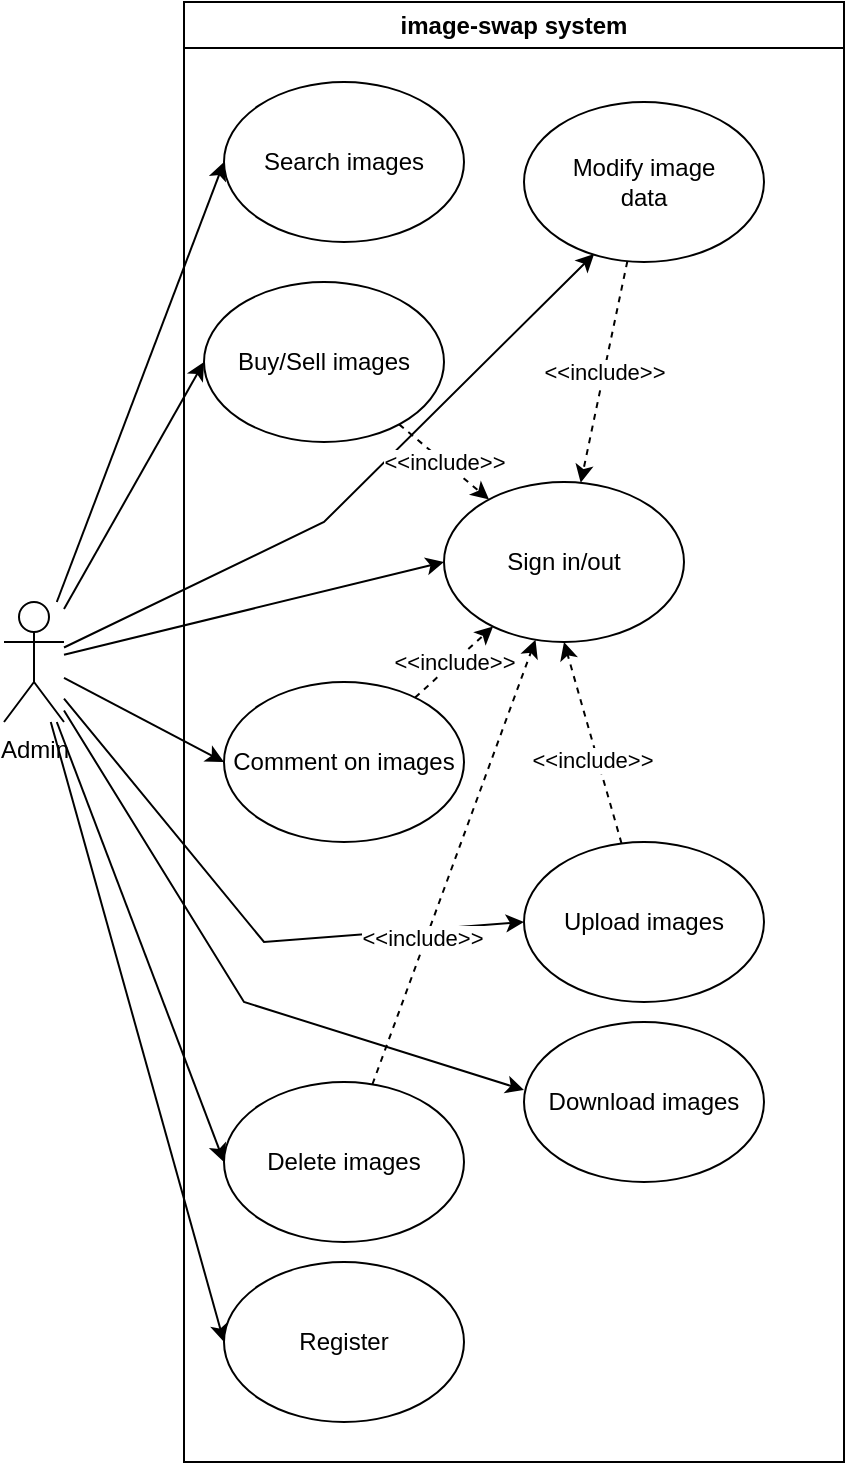<mxfile version="20.7.4" type="device" pages="9"><diagram name="use cases admin" id="k-qcD6jJZ2kNjwoziDfY"><mxGraphModel dx="1434" dy="848" grid="1" gridSize="10" guides="1" tooltips="1" connect="1" arrows="1" fold="1" page="1" pageScale="1" pageWidth="850" pageHeight="1100" math="0" shadow="0"><root><mxCell id="Ve3O9ELDWSvxgVZkwv8t-0"/><mxCell id="Ve3O9ELDWSvxgVZkwv8t-1" parent="Ve3O9ELDWSvxgVZkwv8t-0"/><mxCell id="XubTwnv6nYaywhH0FZgu-7" style="edgeStyle=none;rounded=0;orthogonalLoop=1;jettySize=auto;html=1;entryX=0;entryY=0.5;entryDx=0;entryDy=0;endArrow=classic;endFill=1;" edge="1" parent="Ve3O9ELDWSvxgVZkwv8t-1" source="Ve3O9ELDWSvxgVZkwv8t-3" target="Ve3O9ELDWSvxgVZkwv8t-7"><mxGeometry relative="1" as="geometry"/></mxCell><mxCell id="XubTwnv6nYaywhH0FZgu-8" style="edgeStyle=none;rounded=0;orthogonalLoop=1;jettySize=auto;html=1;entryX=0;entryY=0.5;entryDx=0;entryDy=0;endArrow=classic;endFill=1;" edge="1" parent="Ve3O9ELDWSvxgVZkwv8t-1" source="Ve3O9ELDWSvxgVZkwv8t-3" target="Ve3O9ELDWSvxgVZkwv8t-12"><mxGeometry relative="1" as="geometry"/></mxCell><mxCell id="XubTwnv6nYaywhH0FZgu-9" style="edgeStyle=none;rounded=0;orthogonalLoop=1;jettySize=auto;html=1;entryX=0;entryY=0.5;entryDx=0;entryDy=0;endArrow=classic;endFill=1;" edge="1" parent="Ve3O9ELDWSvxgVZkwv8t-1" source="Ve3O9ELDWSvxgVZkwv8t-3" target="Ve3O9ELDWSvxgVZkwv8t-8"><mxGeometry relative="1" as="geometry"><Array as="points"><mxPoint x="230" y="490"/></Array></mxGeometry></mxCell><mxCell id="XubTwnv6nYaywhH0FZgu-10" style="edgeStyle=none;rounded=0;orthogonalLoop=1;jettySize=auto;html=1;entryX=0;entryY=0.5;entryDx=0;entryDy=0;endArrow=classic;endFill=1;" edge="1" parent="Ve3O9ELDWSvxgVZkwv8t-1" source="Ve3O9ELDWSvxgVZkwv8t-3" target="Ve3O9ELDWSvxgVZkwv8t-9"><mxGeometry relative="1" as="geometry"/></mxCell><mxCell id="XubTwnv6nYaywhH0FZgu-11" style="edgeStyle=none;rounded=0;orthogonalLoop=1;jettySize=auto;html=1;entryX=0;entryY=0.5;entryDx=0;entryDy=0;endArrow=classic;endFill=1;" edge="1" parent="Ve3O9ELDWSvxgVZkwv8t-1" source="Ve3O9ELDWSvxgVZkwv8t-3" target="Ve3O9ELDWSvxgVZkwv8t-6"><mxGeometry relative="1" as="geometry"/></mxCell><mxCell id="XubTwnv6nYaywhH0FZgu-12" style="edgeStyle=none;rounded=0;orthogonalLoop=1;jettySize=auto;html=1;entryX=0;entryY=0.5;entryDx=0;entryDy=0;endArrow=classic;endFill=1;" edge="1" parent="Ve3O9ELDWSvxgVZkwv8t-1" source="Ve3O9ELDWSvxgVZkwv8t-3" target="Ve3O9ELDWSvxgVZkwv8t-10"><mxGeometry relative="1" as="geometry"/></mxCell><mxCell id="XubTwnv6nYaywhH0FZgu-13" style="edgeStyle=none;rounded=0;orthogonalLoop=1;jettySize=auto;html=1;entryX=0.292;entryY=0.95;entryDx=0;entryDy=0;entryPerimeter=0;endArrow=classic;endFill=1;" edge="1" parent="Ve3O9ELDWSvxgVZkwv8t-1" source="Ve3O9ELDWSvxgVZkwv8t-3" target="Ve3O9ELDWSvxgVZkwv8t-11"><mxGeometry relative="1" as="geometry"><Array as="points"><mxPoint x="260" y="280"/></Array></mxGeometry></mxCell><mxCell id="XubTwnv6nYaywhH0FZgu-14" style="edgeStyle=none;rounded=0;orthogonalLoop=1;jettySize=auto;html=1;entryX=0;entryY=0.5;entryDx=0;entryDy=0;endArrow=classic;endFill=1;" edge="1" parent="Ve3O9ELDWSvxgVZkwv8t-1" source="Ve3O9ELDWSvxgVZkwv8t-3" target="Ve3O9ELDWSvxgVZkwv8t-5"><mxGeometry relative="1" as="geometry"/></mxCell><mxCell id="PgKUshy5CgCKxJXCuOfO-1" style="edgeStyle=none;rounded=0;orthogonalLoop=1;jettySize=auto;html=1;entryX=0;entryY=0.425;entryDx=0;entryDy=0;entryPerimeter=0;strokeColor=#000000;fontColor=#000000;endArrow=classic;endFill=1;" edge="1" parent="Ve3O9ELDWSvxgVZkwv8t-1" source="Ve3O9ELDWSvxgVZkwv8t-3" target="PgKUshy5CgCKxJXCuOfO-0"><mxGeometry relative="1" as="geometry"><Array as="points"><mxPoint x="220" y="520"/></Array></mxGeometry></mxCell><mxCell id="Ve3O9ELDWSvxgVZkwv8t-3" value="Admin" style="shape=umlActor;verticalLabelPosition=bottom;verticalAlign=top;html=1;outlineConnect=0;" vertex="1" parent="Ve3O9ELDWSvxgVZkwv8t-1"><mxGeometry x="100" y="320" width="30" height="60" as="geometry"/></mxCell><mxCell id="Ve3O9ELDWSvxgVZkwv8t-4" value="image-swap system" style="swimlane;whiteSpace=wrap;html=1;" vertex="1" parent="Ve3O9ELDWSvxgVZkwv8t-1"><mxGeometry x="190" y="20" width="330" height="730" as="geometry"/></mxCell><mxCell id="Ve3O9ELDWSvxgVZkwv8t-5" value="Search images" style="ellipse;whiteSpace=wrap;html=1;" vertex="1" parent="Ve3O9ELDWSvxgVZkwv8t-4"><mxGeometry x="20" y="40" width="120" height="80" as="geometry"/></mxCell><mxCell id="Ve3O9ELDWSvxgVZkwv8t-6" value="Sign in/out" style="ellipse;whiteSpace=wrap;html=1;" vertex="1" parent="Ve3O9ELDWSvxgVZkwv8t-4"><mxGeometry x="130" y="240" width="120" height="80" as="geometry"/></mxCell><mxCell id="Ve3O9ELDWSvxgVZkwv8t-7" value="Register" style="ellipse;whiteSpace=wrap;html=1;" vertex="1" parent="Ve3O9ELDWSvxgVZkwv8t-4"><mxGeometry x="20" y="630" width="120" height="80" as="geometry"/></mxCell><mxCell id="XubTwnv6nYaywhH0FZgu-4" style="edgeStyle=none;rounded=0;orthogonalLoop=1;jettySize=auto;html=1;entryX=0.5;entryY=1;entryDx=0;entryDy=0;dashed=1;endArrow=classic;endFill=1;" edge="1" parent="Ve3O9ELDWSvxgVZkwv8t-4" source="Ve3O9ELDWSvxgVZkwv8t-8" target="Ve3O9ELDWSvxgVZkwv8t-6"><mxGeometry relative="1" as="geometry"/></mxCell><mxCell id="XubTwnv6nYaywhH0FZgu-6" value="&amp;lt;&amp;lt;include&amp;gt;&amp;gt;" style="edgeLabel;html=1;align=center;verticalAlign=middle;resizable=0;points=[];" vertex="1" connectable="0" parent="XubTwnv6nYaywhH0FZgu-4"><mxGeometry x="-0.16" y="3" relative="1" as="geometry"><mxPoint as="offset"/></mxGeometry></mxCell><mxCell id="Ve3O9ELDWSvxgVZkwv8t-8" value="Upload images" style="ellipse;whiteSpace=wrap;html=1;" vertex="1" parent="Ve3O9ELDWSvxgVZkwv8t-4"><mxGeometry x="170" y="420" width="120" height="80" as="geometry"/></mxCell><mxCell id="XubTwnv6nYaywhH0FZgu-2" value="&lt;span style=&quot;color: rgb(0, 0, 0); font-family: Helvetica; font-size: 11px; font-style: normal; font-variant-ligatures: normal; font-variant-caps: normal; font-weight: 400; letter-spacing: normal; orphans: 2; text-align: center; text-indent: 0px; text-transform: none; widows: 2; word-spacing: 0px; -webkit-text-stroke-width: 0px; background-color: rgb(255, 255, 255); text-decoration-thickness: initial; text-decoration-style: initial; text-decoration-color: initial; float: none; display: inline !important;&quot;&gt;&amp;lt;&amp;lt;include&amp;gt;&amp;gt;&lt;/span&gt;" style="edgeStyle=none;rounded=0;orthogonalLoop=1;jettySize=auto;html=1;dashed=1;endArrow=classic;endFill=1;" edge="1" parent="Ve3O9ELDWSvxgVZkwv8t-4" source="Ve3O9ELDWSvxgVZkwv8t-9" target="Ve3O9ELDWSvxgVZkwv8t-6"><mxGeometry relative="1" as="geometry"/></mxCell><mxCell id="Ve3O9ELDWSvxgVZkwv8t-9" value="Comment on images" style="ellipse;whiteSpace=wrap;html=1;" vertex="1" parent="Ve3O9ELDWSvxgVZkwv8t-4"><mxGeometry x="20" y="340" width="120" height="80" as="geometry"/></mxCell><mxCell id="XubTwnv6nYaywhH0FZgu-0" value="&lt;span style=&quot;color: rgb(0, 0, 0); font-family: Helvetica; font-size: 11px; font-style: normal; font-variant-ligatures: normal; font-variant-caps: normal; font-weight: 400; letter-spacing: normal; orphans: 2; text-align: center; text-indent: 0px; text-transform: none; widows: 2; word-spacing: 0px; -webkit-text-stroke-width: 0px; background-color: rgb(255, 255, 255); text-decoration-thickness: initial; text-decoration-style: initial; text-decoration-color: initial; float: none; display: inline !important;&quot;&gt;&amp;lt;&amp;lt;include&amp;gt;&amp;gt;&lt;/span&gt;" style="edgeStyle=none;rounded=0;orthogonalLoop=1;jettySize=auto;html=1;dashed=1;endArrow=classic;endFill=1;" edge="1" parent="Ve3O9ELDWSvxgVZkwv8t-4" source="Ve3O9ELDWSvxgVZkwv8t-10" target="Ve3O9ELDWSvxgVZkwv8t-6"><mxGeometry relative="1" as="geometry"/></mxCell><mxCell id="Ve3O9ELDWSvxgVZkwv8t-10" value="Buy/Sell images" style="ellipse;whiteSpace=wrap;html=1;" vertex="1" parent="Ve3O9ELDWSvxgVZkwv8t-4"><mxGeometry x="10" y="140" width="120" height="80" as="geometry"/></mxCell><mxCell id="XubTwnv6nYaywhH0FZgu-1" value="&lt;span style=&quot;color: rgb(0, 0, 0); font-family: Helvetica; font-size: 11px; font-style: normal; font-variant-ligatures: normal; font-variant-caps: normal; font-weight: 400; letter-spacing: normal; orphans: 2; text-align: center; text-indent: 0px; text-transform: none; widows: 2; word-spacing: 0px; -webkit-text-stroke-width: 0px; background-color: rgb(255, 255, 255); text-decoration-thickness: initial; text-decoration-style: initial; text-decoration-color: initial; float: none; display: inline !important;&quot;&gt;&amp;lt;&amp;lt;include&amp;gt;&amp;gt;&lt;/span&gt;" style="edgeStyle=none;rounded=0;orthogonalLoop=1;jettySize=auto;html=1;dashed=1;endArrow=classic;endFill=1;" edge="1" parent="Ve3O9ELDWSvxgVZkwv8t-4" source="Ve3O9ELDWSvxgVZkwv8t-11" target="Ve3O9ELDWSvxgVZkwv8t-6"><mxGeometry relative="1" as="geometry"/></mxCell><mxCell id="Ve3O9ELDWSvxgVZkwv8t-11" value="Modify image&lt;br&gt;data" style="ellipse;whiteSpace=wrap;html=1;" vertex="1" parent="Ve3O9ELDWSvxgVZkwv8t-4"><mxGeometry x="170" y="50" width="120" height="80" as="geometry"/></mxCell><mxCell id="XubTwnv6nYaywhH0FZgu-3" style="edgeStyle=none;rounded=0;orthogonalLoop=1;jettySize=auto;html=1;dashed=1;endArrow=classic;endFill=1;" edge="1" parent="Ve3O9ELDWSvxgVZkwv8t-4" source="Ve3O9ELDWSvxgVZkwv8t-12" target="Ve3O9ELDWSvxgVZkwv8t-6"><mxGeometry relative="1" as="geometry"/></mxCell><mxCell id="XubTwnv6nYaywhH0FZgu-5" value="&amp;lt;&amp;lt;include&amp;gt;&amp;gt;" style="edgeLabel;html=1;align=center;verticalAlign=middle;resizable=0;points=[];" vertex="1" connectable="0" parent="XubTwnv6nYaywhH0FZgu-3"><mxGeometry x="-0.344" y="2" relative="1" as="geometry"><mxPoint as="offset"/></mxGeometry></mxCell><mxCell id="Ve3O9ELDWSvxgVZkwv8t-12" value="Delete images" style="ellipse;whiteSpace=wrap;html=1;" vertex="1" parent="Ve3O9ELDWSvxgVZkwv8t-4"><mxGeometry x="20" y="540" width="120" height="80" as="geometry"/></mxCell><mxCell id="PgKUshy5CgCKxJXCuOfO-0" value="Download images" style="ellipse;whiteSpace=wrap;html=1;" vertex="1" parent="Ve3O9ELDWSvxgVZkwv8t-4"><mxGeometry x="170" y="510" width="120" height="80" as="geometry"/></mxCell></root></mxGraphModel></diagram><diagram name="use cases user" id="q9P-_Xpkr92JM9PPa8K8"><mxGraphModel dx="1434" dy="848" grid="1" gridSize="10" guides="1" tooltips="1" connect="1" arrows="1" fold="1" page="1" pageScale="1" pageWidth="850" pageHeight="1100" math="0" shadow="0"><root><mxCell id="yjoMY711iJuc5R4BOzVS-0"/><mxCell id="yjoMY711iJuc5R4BOzVS-1" parent="yjoMY711iJuc5R4BOzVS-0"/><mxCell id="yjoMY711iJuc5R4BOzVS-2" style="edgeStyle=none;rounded=0;orthogonalLoop=1;jettySize=auto;html=1;entryX=0;entryY=0.5;entryDx=0;entryDy=0;endArrow=classic;endFill=1;" edge="1" parent="yjoMY711iJuc5R4BOzVS-1" source="yjoMY711iJuc5R4BOzVS-10" target="yjoMY711iJuc5R4BOzVS-14"><mxGeometry relative="1" as="geometry"/></mxCell><mxCell id="yjoMY711iJuc5R4BOzVS-4" style="edgeStyle=none;rounded=0;orthogonalLoop=1;jettySize=auto;html=1;entryX=0;entryY=0.5;entryDx=0;entryDy=0;endArrow=classic;endFill=1;" edge="1" parent="yjoMY711iJuc5R4BOzVS-1" source="yjoMY711iJuc5R4BOzVS-10" target="yjoMY711iJuc5R4BOzVS-17"><mxGeometry relative="1" as="geometry"><Array as="points"><mxPoint x="250" y="470"/></Array></mxGeometry></mxCell><mxCell id="yjoMY711iJuc5R4BOzVS-5" style="edgeStyle=none;rounded=0;orthogonalLoop=1;jettySize=auto;html=1;entryX=0;entryY=0.5;entryDx=0;entryDy=0;endArrow=classic;endFill=1;" edge="1" parent="yjoMY711iJuc5R4BOzVS-1" source="yjoMY711iJuc5R4BOzVS-10" target="yjoMY711iJuc5R4BOzVS-19"><mxGeometry relative="1" as="geometry"/></mxCell><mxCell id="yjoMY711iJuc5R4BOzVS-6" style="edgeStyle=none;rounded=0;orthogonalLoop=1;jettySize=auto;html=1;entryX=0;entryY=0.5;entryDx=0;entryDy=0;endArrow=classic;endFill=1;" edge="1" parent="yjoMY711iJuc5R4BOzVS-1" source="yjoMY711iJuc5R4BOzVS-10" target="yjoMY711iJuc5R4BOzVS-13"><mxGeometry relative="1" as="geometry"/></mxCell><mxCell id="yjoMY711iJuc5R4BOzVS-7" style="edgeStyle=none;rounded=0;orthogonalLoop=1;jettySize=auto;html=1;entryX=0;entryY=0.5;entryDx=0;entryDy=0;endArrow=classic;endFill=1;" edge="1" parent="yjoMY711iJuc5R4BOzVS-1" source="yjoMY711iJuc5R4BOzVS-10" target="yjoMY711iJuc5R4BOzVS-21"><mxGeometry relative="1" as="geometry"/></mxCell><mxCell id="yjoMY711iJuc5R4BOzVS-9" style="edgeStyle=none;rounded=0;orthogonalLoop=1;jettySize=auto;html=1;entryX=0;entryY=0.5;entryDx=0;entryDy=0;endArrow=classic;endFill=1;" edge="1" parent="yjoMY711iJuc5R4BOzVS-1" source="yjoMY711iJuc5R4BOzVS-10" target="yjoMY711iJuc5R4BOzVS-12"><mxGeometry relative="1" as="geometry"/></mxCell><mxCell id="3mtIRtQGbxDGQ554zjKR-1" style="edgeStyle=none;rounded=0;orthogonalLoop=1;jettySize=auto;html=1;entryX=0;entryY=0.5;entryDx=0;entryDy=0;strokeColor=#000000;fontColor=#000000;endArrow=classic;endFill=1;" edge="1" parent="yjoMY711iJuc5R4BOzVS-1" source="yjoMY711iJuc5R4BOzVS-10" target="3mtIRtQGbxDGQ554zjKR-0"><mxGeometry relative="1" as="geometry"><Array as="points"><mxPoint x="230" y="490"/></Array></mxGeometry></mxCell><mxCell id="yjoMY711iJuc5R4BOzVS-10" value="User" style="shape=umlActor;verticalLabelPosition=bottom;verticalAlign=top;html=1;outlineConnect=0;" vertex="1" parent="yjoMY711iJuc5R4BOzVS-1"><mxGeometry x="100" y="320" width="30" height="60" as="geometry"/></mxCell><mxCell id="yjoMY711iJuc5R4BOzVS-11" value="image-swap system" style="swimlane;whiteSpace=wrap;html=1;" vertex="1" parent="yjoMY711iJuc5R4BOzVS-1"><mxGeometry x="190" y="20" width="330" height="600" as="geometry"/></mxCell><mxCell id="yjoMY711iJuc5R4BOzVS-12" value="Search images" style="ellipse;whiteSpace=wrap;html=1;" vertex="1" parent="yjoMY711iJuc5R4BOzVS-11"><mxGeometry x="20" y="40" width="120" height="80" as="geometry"/></mxCell><mxCell id="yjoMY711iJuc5R4BOzVS-13" value="Sign in/out" style="ellipse;whiteSpace=wrap;html=1;" vertex="1" parent="yjoMY711iJuc5R4BOzVS-11"><mxGeometry x="130" y="240" width="120" height="80" as="geometry"/></mxCell><mxCell id="yjoMY711iJuc5R4BOzVS-14" value="Register" style="ellipse;whiteSpace=wrap;html=1;" vertex="1" parent="yjoMY711iJuc5R4BOzVS-11"><mxGeometry x="20" y="500" width="120" height="80" as="geometry"/></mxCell><mxCell id="yjoMY711iJuc5R4BOzVS-15" style="edgeStyle=none;rounded=0;orthogonalLoop=1;jettySize=auto;html=1;entryX=0.5;entryY=1;entryDx=0;entryDy=0;dashed=1;endArrow=classic;endFill=1;" edge="1" parent="yjoMY711iJuc5R4BOzVS-11" source="yjoMY711iJuc5R4BOzVS-17" target="yjoMY711iJuc5R4BOzVS-13"><mxGeometry relative="1" as="geometry"/></mxCell><mxCell id="yjoMY711iJuc5R4BOzVS-16" value="&amp;lt;&amp;lt;include&amp;gt;&amp;gt;" style="edgeLabel;html=1;align=center;verticalAlign=middle;resizable=0;points=[];" vertex="1" connectable="0" parent="yjoMY711iJuc5R4BOzVS-15"><mxGeometry x="-0.16" y="3" relative="1" as="geometry"><mxPoint as="offset"/></mxGeometry></mxCell><mxCell id="yjoMY711iJuc5R4BOzVS-17" value="Upload images" style="ellipse;whiteSpace=wrap;html=1;" vertex="1" parent="yjoMY711iJuc5R4BOzVS-11"><mxGeometry x="160" y="370" width="120" height="80" as="geometry"/></mxCell><mxCell id="yjoMY711iJuc5R4BOzVS-18" value="&lt;span style=&quot;color: rgb(0, 0, 0); font-family: Helvetica; font-size: 11px; font-style: normal; font-variant-ligatures: normal; font-variant-caps: normal; font-weight: 400; letter-spacing: normal; orphans: 2; text-align: center; text-indent: 0px; text-transform: none; widows: 2; word-spacing: 0px; -webkit-text-stroke-width: 0px; background-color: rgb(255, 255, 255); text-decoration-thickness: initial; text-decoration-style: initial; text-decoration-color: initial; float: none; display: inline !important;&quot;&gt;&amp;lt;&amp;lt;include&amp;gt;&amp;gt;&lt;/span&gt;" style="edgeStyle=none;rounded=0;orthogonalLoop=1;jettySize=auto;html=1;dashed=1;endArrow=classic;endFill=1;" edge="1" parent="yjoMY711iJuc5R4BOzVS-11" source="yjoMY711iJuc5R4BOzVS-19" target="yjoMY711iJuc5R4BOzVS-13"><mxGeometry relative="1" as="geometry"/></mxCell><mxCell id="yjoMY711iJuc5R4BOzVS-19" value="Comment on images" style="ellipse;whiteSpace=wrap;html=1;" vertex="1" parent="yjoMY711iJuc5R4BOzVS-11"><mxGeometry x="20" y="340" width="120" height="80" as="geometry"/></mxCell><mxCell id="yjoMY711iJuc5R4BOzVS-20" value="&lt;span style=&quot;color: rgb(0, 0, 0); font-family: Helvetica; font-size: 11px; font-style: normal; font-variant-ligatures: normal; font-variant-caps: normal; font-weight: 400; letter-spacing: normal; orphans: 2; text-align: center; text-indent: 0px; text-transform: none; widows: 2; word-spacing: 0px; -webkit-text-stroke-width: 0px; background-color: rgb(255, 255, 255); text-decoration-thickness: initial; text-decoration-style: initial; text-decoration-color: initial; float: none; display: inline !important;&quot;&gt;&amp;lt;&amp;lt;include&amp;gt;&amp;gt;&lt;/span&gt;" style="edgeStyle=none;rounded=0;orthogonalLoop=1;jettySize=auto;html=1;dashed=1;endArrow=classic;endFill=1;" edge="1" parent="yjoMY711iJuc5R4BOzVS-11" source="yjoMY711iJuc5R4BOzVS-21" target="yjoMY711iJuc5R4BOzVS-13"><mxGeometry relative="1" as="geometry"/></mxCell><mxCell id="yjoMY711iJuc5R4BOzVS-21" value="Buy/Sell images" style="ellipse;whiteSpace=wrap;html=1;" vertex="1" parent="yjoMY711iJuc5R4BOzVS-11"><mxGeometry x="10" y="140" width="120" height="80" as="geometry"/></mxCell><mxCell id="3mtIRtQGbxDGQ554zjKR-0" value="Download images" style="ellipse;whiteSpace=wrap;html=1;" vertex="1" parent="yjoMY711iJuc5R4BOzVS-11"><mxGeometry x="160" y="460" width="120" height="80" as="geometry"/></mxCell></root></mxGraphModel></diagram><diagram id="28HarzAyJIvryI7AJoSo" name="backend component"><mxGraphModel dx="2537" dy="998" grid="1" gridSize="10" guides="1" tooltips="1" connect="1" arrows="1" fold="1" page="1" pageScale="1" pageWidth="850" pageHeight="1100" math="0" shadow="0"><root><mxCell id="0"/><mxCell id="1" parent="0"/><mxCell id="Tcuyjja7tCAzbPt-JZZW-1" value="&lt;p style=&quot;margin:0px;margin-top:6px;text-align:center;&quot;&gt;&lt;b&gt;Backend&lt;/b&gt;&lt;/p&gt;&lt;hr&gt;&lt;p style=&quot;margin:0px;margin-left:8px;&quot;&gt;&lt;br&gt;&lt;/p&gt;" style="align=left;overflow=fill;html=1;dropTarget=0;" vertex="1" parent="1"><mxGeometry x="70" y="145" width="630" height="620" as="geometry"/></mxCell><mxCell id="Tcuyjja7tCAzbPt-JZZW-2" value="" style="shape=component;jettyWidth=8;jettyHeight=4;" vertex="1" parent="Tcuyjja7tCAzbPt-JZZW-1"><mxGeometry x="1" width="20" height="20" relative="1" as="geometry"><mxPoint x="-24" y="4" as="offset"/></mxGeometry></mxCell><mxCell id="Tcuyjja7tCAzbPt-JZZW-7" value="" style="rounded=0;orthogonalLoop=1;jettySize=auto;html=1;endArrow=none;endFill=0;sketch=0;sourcePerimeterSpacing=0;targetPerimeterSpacing=0;" edge="1" target="Tcuyjja7tCAzbPt-JZZW-9" parent="1"><mxGeometry relative="1" as="geometry"><mxPoint x="60" y="225" as="sourcePoint"/></mxGeometry></mxCell><mxCell id="Tcuyjja7tCAzbPt-JZZW-9" value="" style="ellipse;whiteSpace=wrap;html=1;align=center;aspect=fixed;resizable=0;points=[];outlineConnect=0;sketch=0;" vertex="1" parent="1"><mxGeometry x="30" y="220" width="10" height="10" as="geometry"/></mxCell><mxCell id="U1EmE-nQ42mqNkU0GAlg-1" value="Register&lt;br&gt;&amp;lt;&amp;lt;RemotelyCalled&amp;gt;&amp;gt;" style="text;html=1;align=center;verticalAlign=middle;resizable=0;points=[];autosize=1;strokeColor=none;fillColor=none;" vertex="1" parent="1"><mxGeometry x="-70" y="180" width="140" height="40" as="geometry"/></mxCell><mxCell id="U1EmE-nQ42mqNkU0GAlg-2" value="" style="rounded=0;orthogonalLoop=1;jettySize=auto;html=1;endArrow=none;endFill=0;sketch=0;sourcePerimeterSpacing=0;targetPerimeterSpacing=0;exitX=0.001;exitY=0.141;exitDx=0;exitDy=0;exitPerimeter=0;" edge="1" parent="1" target="U1EmE-nQ42mqNkU0GAlg-3"><mxGeometry relative="1" as="geometry"><mxPoint x="70.51" y="279.6" as="sourcePoint"/></mxGeometry></mxCell><mxCell id="U1EmE-nQ42mqNkU0GAlg-3" value="" style="ellipse;whiteSpace=wrap;html=1;align=center;aspect=fixed;resizable=0;points=[];outlineConnect=0;sketch=0;" vertex="1" parent="1"><mxGeometry x="30" y="275" width="10" height="10" as="geometry"/></mxCell><mxCell id="U1EmE-nQ42mqNkU0GAlg-4" value="SignIn&lt;br style=&quot;border-color: var(--border-color);&quot;&gt;&amp;lt;&amp;lt;RemotelyCalled&amp;gt;&amp;gt;" style="text;html=1;align=center;verticalAlign=middle;resizable=0;points=[];autosize=1;strokeColor=none;fillColor=none;" vertex="1" parent="1"><mxGeometry x="-70" y="235" width="140" height="40" as="geometry"/></mxCell><mxCell id="U1EmE-nQ42mqNkU0GAlg-5" value="" style="rounded=0;orthogonalLoop=1;jettySize=auto;html=1;endArrow=none;endFill=0;sketch=0;sourcePerimeterSpacing=0;targetPerimeterSpacing=0;exitX=0.001;exitY=0.141;exitDx=0;exitDy=0;exitPerimeter=0;" edge="1" parent="1" target="U1EmE-nQ42mqNkU0GAlg-6"><mxGeometry relative="1" as="geometry"><mxPoint x="70.51" y="329.6" as="sourcePoint"/></mxGeometry></mxCell><mxCell id="U1EmE-nQ42mqNkU0GAlg-6" value="" style="ellipse;whiteSpace=wrap;html=1;align=center;aspect=fixed;resizable=0;points=[];outlineConnect=0;sketch=0;" vertex="1" parent="1"><mxGeometry x="30" y="325" width="10" height="10" as="geometry"/></mxCell><mxCell id="U1EmE-nQ42mqNkU0GAlg-7" value="SignOut&lt;br style=&quot;border-color: var(--border-color);&quot;&gt;&amp;lt;&amp;lt;RemotelyCalled&amp;gt;&amp;gt;" style="text;html=1;align=center;verticalAlign=middle;resizable=0;points=[];autosize=1;strokeColor=none;fillColor=none;" vertex="1" parent="1"><mxGeometry x="-70" y="285" width="140" height="40" as="geometry"/></mxCell><mxCell id="U1EmE-nQ42mqNkU0GAlg-8" value="" style="rounded=0;orthogonalLoop=1;jettySize=auto;html=1;endArrow=none;endFill=0;sketch=0;sourcePerimeterSpacing=0;targetPerimeterSpacing=0;exitX=0.001;exitY=0.141;exitDx=0;exitDy=0;exitPerimeter=0;" edge="1" parent="1" target="U1EmE-nQ42mqNkU0GAlg-9"><mxGeometry relative="1" as="geometry"><mxPoint x="70.51" y="379.6" as="sourcePoint"/></mxGeometry></mxCell><mxCell id="U1EmE-nQ42mqNkU0GAlg-9" value="" style="ellipse;whiteSpace=wrap;html=1;align=center;aspect=fixed;resizable=0;points=[];outlineConnect=0;sketch=0;" vertex="1" parent="1"><mxGeometry x="30" y="375" width="10" height="10" as="geometry"/></mxCell><mxCell id="U1EmE-nQ42mqNkU0GAlg-10" value="ImgSearch&lt;br style=&quot;border-color: var(--border-color);&quot;&gt;&amp;lt;&amp;lt;RemotelyCalled&amp;gt;&amp;gt;" style="text;html=1;align=center;verticalAlign=middle;resizable=0;points=[];autosize=1;strokeColor=none;fillColor=none;" vertex="1" parent="1"><mxGeometry x="-70" y="335" width="140" height="40" as="geometry"/></mxCell><mxCell id="U1EmE-nQ42mqNkU0GAlg-11" value="" style="rounded=0;orthogonalLoop=1;jettySize=auto;html=1;endArrow=none;endFill=0;sketch=0;sourcePerimeterSpacing=0;targetPerimeterSpacing=0;exitX=0.001;exitY=0.141;exitDx=0;exitDy=0;exitPerimeter=0;" edge="1" parent="1" target="U1EmE-nQ42mqNkU0GAlg-12"><mxGeometry relative="1" as="geometry"><mxPoint x="70.51" y="429.6" as="sourcePoint"/></mxGeometry></mxCell><mxCell id="U1EmE-nQ42mqNkU0GAlg-12" value="" style="ellipse;whiteSpace=wrap;html=1;align=center;aspect=fixed;resizable=0;points=[];outlineConnect=0;sketch=0;" vertex="1" parent="1"><mxGeometry x="30" y="425" width="10" height="10" as="geometry"/></mxCell><mxCell id="U1EmE-nQ42mqNkU0GAlg-13" value="ImgUpload&lt;br style=&quot;border-color: var(--border-color);&quot;&gt;&amp;lt;&amp;lt;RemotelyCalled&amp;gt;&amp;gt;" style="text;html=1;align=center;verticalAlign=middle;resizable=0;points=[];autosize=1;strokeColor=none;fillColor=none;" vertex="1" parent="1"><mxGeometry x="-70" y="385" width="140" height="40" as="geometry"/></mxCell><mxCell id="U1EmE-nQ42mqNkU0GAlg-14" value="" style="rounded=0;orthogonalLoop=1;jettySize=auto;html=1;endArrow=none;endFill=0;sketch=0;sourcePerimeterSpacing=0;targetPerimeterSpacing=0;exitX=0.001;exitY=0.141;exitDx=0;exitDy=0;exitPerimeter=0;" edge="1" parent="1" target="U1EmE-nQ42mqNkU0GAlg-15"><mxGeometry relative="1" as="geometry"><mxPoint x="70.51" y="479.6" as="sourcePoint"/></mxGeometry></mxCell><mxCell id="U1EmE-nQ42mqNkU0GAlg-15" value="" style="ellipse;whiteSpace=wrap;html=1;align=center;aspect=fixed;resizable=0;points=[];outlineConnect=0;sketch=0;" vertex="1" parent="1"><mxGeometry x="30" y="475" width="10" height="10" as="geometry"/></mxCell><mxCell id="U1EmE-nQ42mqNkU0GAlg-16" value="ImgDownload&lt;br style=&quot;border-color: var(--border-color);&quot;&gt;&amp;lt;&amp;lt;RemotelyCalled&amp;gt;&amp;gt;" style="text;html=1;align=center;verticalAlign=middle;resizable=0;points=[];autosize=1;strokeColor=none;fillColor=none;" vertex="1" parent="1"><mxGeometry x="-70" y="435" width="140" height="40" as="geometry"/></mxCell><mxCell id="U1EmE-nQ42mqNkU0GAlg-17" value="" style="rounded=0;orthogonalLoop=1;jettySize=auto;html=1;endArrow=none;endFill=0;sketch=0;sourcePerimeterSpacing=0;targetPerimeterSpacing=0;exitX=0.001;exitY=0.141;exitDx=0;exitDy=0;exitPerimeter=0;" edge="1" parent="1" target="U1EmE-nQ42mqNkU0GAlg-18"><mxGeometry relative="1" as="geometry"><mxPoint x="70.51" y="529.6" as="sourcePoint"/></mxGeometry></mxCell><mxCell id="U1EmE-nQ42mqNkU0GAlg-18" value="" style="ellipse;whiteSpace=wrap;html=1;align=center;aspect=fixed;resizable=0;points=[];outlineConnect=0;sketch=0;" vertex="1" parent="1"><mxGeometry x="30" y="525" width="10" height="10" as="geometry"/></mxCell><mxCell id="U1EmE-nQ42mqNkU0GAlg-19" value="Comment&lt;br style=&quot;border-color: var(--border-color);&quot;&gt;&amp;lt;&amp;lt;RemotelyCalled&amp;gt;&amp;gt;" style="text;html=1;align=center;verticalAlign=middle;resizable=0;points=[];autosize=1;strokeColor=none;fillColor=none;" vertex="1" parent="1"><mxGeometry x="-70" y="485" width="140" height="40" as="geometry"/></mxCell><mxCell id="U1EmE-nQ42mqNkU0GAlg-20" value="" style="rounded=0;orthogonalLoop=1;jettySize=auto;html=1;endArrow=none;endFill=0;sketch=0;sourcePerimeterSpacing=0;targetPerimeterSpacing=0;exitX=0.001;exitY=0.141;exitDx=0;exitDy=0;exitPerimeter=0;" edge="1" parent="1" target="U1EmE-nQ42mqNkU0GAlg-21"><mxGeometry relative="1" as="geometry"><mxPoint x="70.51" y="589.6" as="sourcePoint"/></mxGeometry></mxCell><mxCell id="U1EmE-nQ42mqNkU0GAlg-21" value="" style="ellipse;whiteSpace=wrap;html=1;align=center;aspect=fixed;resizable=0;points=[];outlineConnect=0;sketch=0;" vertex="1" parent="1"><mxGeometry x="30" y="585" width="10" height="10" as="geometry"/></mxCell><mxCell id="U1EmE-nQ42mqNkU0GAlg-22" value="DeleteImg&lt;br style=&quot;border-color: var(--border-color);&quot;&gt;&amp;lt;&amp;lt;RemotelyCalled&amp;gt;&amp;gt;" style="text;html=1;align=center;verticalAlign=middle;resizable=0;points=[];autosize=1;strokeColor=none;fillColor=none;" vertex="1" parent="1"><mxGeometry x="-70" y="545" width="140" height="40" as="geometry"/></mxCell><mxCell id="LjU5jDAs614dGmJM_QNA-1" value="" style="rounded=0;orthogonalLoop=1;jettySize=auto;html=1;endArrow=none;endFill=0;sketch=0;sourcePerimeterSpacing=0;targetPerimeterSpacing=0;exitX=0.001;exitY=0.141;exitDx=0;exitDy=0;exitPerimeter=0;" edge="1" parent="1" target="LjU5jDAs614dGmJM_QNA-2"><mxGeometry relative="1" as="geometry"><mxPoint x="70.51" y="649.6" as="sourcePoint"/></mxGeometry></mxCell><mxCell id="LjU5jDAs614dGmJM_QNA-2" value="" style="ellipse;whiteSpace=wrap;html=1;align=center;aspect=fixed;resizable=0;points=[];outlineConnect=0;sketch=0;" vertex="1" parent="1"><mxGeometry x="30" y="645" width="10" height="10" as="geometry"/></mxCell><mxCell id="LjU5jDAs614dGmJM_QNA-3" value="BuyImg&lt;br style=&quot;border-color: var(--border-color);&quot;&gt;&amp;lt;&amp;lt;RemotelyCalled&amp;gt;&amp;gt;" style="text;html=1;align=center;verticalAlign=middle;resizable=0;points=[];autosize=1;strokeColor=none;fillColor=none;" vertex="1" parent="1"><mxGeometry x="-70" y="710" width="140" height="40" as="geometry"/></mxCell><mxCell id="LjU5jDAs614dGmJM_QNA-4" value="" style="rounded=0;orthogonalLoop=1;jettySize=auto;html=1;endArrow=none;endFill=0;sketch=0;sourcePerimeterSpacing=0;targetPerimeterSpacing=0;exitX=0.001;exitY=0.141;exitDx=0;exitDy=0;exitPerimeter=0;" edge="1" parent="1" target="LjU5jDAs614dGmJM_QNA-5"><mxGeometry relative="1" as="geometry"><mxPoint x="70.51" y="709.6" as="sourcePoint"/></mxGeometry></mxCell><mxCell id="LjU5jDAs614dGmJM_QNA-5" value="" style="ellipse;whiteSpace=wrap;html=1;align=center;aspect=fixed;resizable=0;points=[];outlineConnect=0;sketch=0;" vertex="1" parent="1"><mxGeometry x="30" y="705" width="10" height="10" as="geometry"/></mxCell><mxCell id="LjU5jDAs614dGmJM_QNA-6" value="SellImg&lt;br style=&quot;border-color: var(--border-color);&quot;&gt;&amp;lt;&amp;lt;RemotelyCalled&amp;gt;&amp;gt;" style="text;html=1;align=center;verticalAlign=middle;resizable=0;points=[];autosize=1;strokeColor=none;fillColor=none;" vertex="1" parent="1"><mxGeometry x="-70" y="665" width="140" height="40" as="geometry"/></mxCell><mxCell id="dTr6muM5BQiHdlzqzuaC-1" value="" style="rounded=0;orthogonalLoop=1;jettySize=auto;html=1;endArrow=none;endFill=0;sketch=0;sourcePerimeterSpacing=0;targetPerimeterSpacing=0;exitX=0.001;exitY=0.141;exitDx=0;exitDy=0;exitPerimeter=0;" edge="1" parent="1" target="dTr6muM5BQiHdlzqzuaC-2"><mxGeometry relative="1" as="geometry"><mxPoint x="70.51" y="754.6" as="sourcePoint"/></mxGeometry></mxCell><mxCell id="dTr6muM5BQiHdlzqzuaC-2" value="" style="ellipse;whiteSpace=wrap;html=1;align=center;aspect=fixed;resizable=0;points=[];outlineConnect=0;sketch=0;" vertex="1" parent="1"><mxGeometry x="30" y="750" width="10" height="10" as="geometry"/></mxCell><mxCell id="dTr6muM5BQiHdlzqzuaC-3" value="ModifyImg&lt;br style=&quot;border-color: var(--border-color);&quot;&gt;&amp;lt;&amp;lt;RemotelyCalled&amp;gt;&amp;gt;" style="text;html=1;align=center;verticalAlign=middle;resizable=0;points=[];autosize=1;strokeColor=none;fillColor=none;" vertex="1" parent="1"><mxGeometry x="-70" y="605" width="140" height="40" as="geometry"/></mxCell><mxCell id="dTr6muM5BQiHdlzqzuaC-5" value="«crititcal»&lt;br&gt;&lt;b&gt;AuthManager&lt;/b&gt;" style="html=1;dropTarget=0;" vertex="1" parent="1"><mxGeometry x="160" y="220" width="180" height="90" as="geometry"/></mxCell><mxCell id="dTr6muM5BQiHdlzqzuaC-6" value="" style="shape=module;jettyWidth=8;jettyHeight=4;" vertex="1" parent="dTr6muM5BQiHdlzqzuaC-5"><mxGeometry x="1" width="20" height="20" relative="1" as="geometry"><mxPoint x="-27" y="7" as="offset"/></mxGeometry></mxCell><mxCell id="dTr6muM5BQiHdlzqzuaC-26" style="edgeStyle=none;rounded=0;orthogonalLoop=1;jettySize=auto;html=1;endArrow=none;endFill=0;" edge="1" parent="1" source="dTr6muM5BQiHdlzqzuaC-9" target="dTr6muM5BQiHdlzqzuaC-5"><mxGeometry relative="1" as="geometry"/></mxCell><mxCell id="eQlquQ67t87-R-kx6UHp-2" style="edgeStyle=none;rounded=0;orthogonalLoop=1;jettySize=auto;html=1;entryX=0.214;entryY=1.031;entryDx=0;entryDy=0;entryPerimeter=0;endArrow=none;endFill=0;dashed=1;" edge="1" parent="1" source="dTr6muM5BQiHdlzqzuaC-9" target="eQlquQ67t87-R-kx6UHp-1"><mxGeometry relative="1" as="geometry"/></mxCell><mxCell id="dTr6muM5BQiHdlzqzuaC-9" value="" style="rounded=0;whiteSpace=wrap;html=1;" vertex="1" parent="1"><mxGeometry x="60" y="215" width="20" height="20" as="geometry"/></mxCell><mxCell id="dTr6muM5BQiHdlzqzuaC-27" style="edgeStyle=none;rounded=0;orthogonalLoop=1;jettySize=auto;html=1;entryX=0;entryY=0.5;entryDx=0;entryDy=0;endArrow=none;endFill=0;" edge="1" parent="1" source="dTr6muM5BQiHdlzqzuaC-12" target="dTr6muM5BQiHdlzqzuaC-5"><mxGeometry relative="1" as="geometry"/></mxCell><mxCell id="dTr6muM5BQiHdlzqzuaC-12" value="" style="rounded=0;whiteSpace=wrap;html=1;" vertex="1" parent="1"><mxGeometry x="60" y="270" width="20" height="20" as="geometry"/></mxCell><mxCell id="dTr6muM5BQiHdlzqzuaC-28" style="edgeStyle=none;rounded=0;orthogonalLoop=1;jettySize=auto;html=1;entryX=0;entryY=0.75;entryDx=0;entryDy=0;endArrow=none;endFill=0;" edge="1" parent="1" source="dTr6muM5BQiHdlzqzuaC-13" target="dTr6muM5BQiHdlzqzuaC-5"><mxGeometry relative="1" as="geometry"/></mxCell><mxCell id="dTr6muM5BQiHdlzqzuaC-13" value="" style="rounded=0;whiteSpace=wrap;html=1;" vertex="1" parent="1"><mxGeometry x="60" y="320" width="20" height="20" as="geometry"/></mxCell><mxCell id="dTr6muM5BQiHdlzqzuaC-76" style="edgeStyle=none;rounded=0;orthogonalLoop=1;jettySize=auto;html=1;entryX=0;entryY=0.25;entryDx=0;entryDy=0;endArrow=none;endFill=0;" edge="1" parent="1" source="dTr6muM5BQiHdlzqzuaC-16" target="dTr6muM5BQiHdlzqzuaC-33"><mxGeometry relative="1" as="geometry"/></mxCell><mxCell id="dTr6muM5BQiHdlzqzuaC-16" value="" style="rounded=0;whiteSpace=wrap;html=1;" vertex="1" parent="1"><mxGeometry x="60" y="370" width="20" height="20" as="geometry"/></mxCell><mxCell id="dTr6muM5BQiHdlzqzuaC-75" style="edgeStyle=none;rounded=0;orthogonalLoop=1;jettySize=auto;html=1;entryX=0;entryY=0.5;entryDx=0;entryDy=0;endArrow=none;endFill=0;exitX=1;exitY=0.5;exitDx=0;exitDy=0;" edge="1" parent="1" source="dTr6muM5BQiHdlzqzuaC-17" target="dTr6muM5BQiHdlzqzuaC-33"><mxGeometry relative="1" as="geometry"/></mxCell><mxCell id="dTr6muM5BQiHdlzqzuaC-17" value="" style="rounded=0;whiteSpace=wrap;html=1;" vertex="1" parent="1"><mxGeometry x="60" y="420" width="20" height="20" as="geometry"/></mxCell><mxCell id="dTr6muM5BQiHdlzqzuaC-74" style="edgeStyle=none;rounded=0;orthogonalLoop=1;jettySize=auto;html=1;entryX=0;entryY=0.5;entryDx=0;entryDy=0;endArrow=none;endFill=0;" edge="1" parent="1" source="dTr6muM5BQiHdlzqzuaC-20" target="dTr6muM5BQiHdlzqzuaC-33"><mxGeometry relative="1" as="geometry"/></mxCell><mxCell id="dTr6muM5BQiHdlzqzuaC-20" value="" style="rounded=0;whiteSpace=wrap;html=1;" vertex="1" parent="1"><mxGeometry x="60" y="470" width="20" height="20" as="geometry"/></mxCell><mxCell id="dTr6muM5BQiHdlzqzuaC-73" style="edgeStyle=none;rounded=0;orthogonalLoop=1;jettySize=auto;html=1;entryX=0;entryY=0.5;entryDx=0;entryDy=0;endArrow=none;endFill=0;exitX=1;exitY=0.5;exitDx=0;exitDy=0;" edge="1" parent="1" source="dTr6muM5BQiHdlzqzuaC-21" target="dTr6muM5BQiHdlzqzuaC-33"><mxGeometry relative="1" as="geometry"/></mxCell><mxCell id="dTr6muM5BQiHdlzqzuaC-21" value="" style="rounded=0;whiteSpace=wrap;html=1;" vertex="1" parent="1"><mxGeometry x="60" y="520" width="20" height="20" as="geometry"/></mxCell><mxCell id="dTr6muM5BQiHdlzqzuaC-72" style="edgeStyle=none;rounded=0;orthogonalLoop=1;jettySize=auto;html=1;entryX=0;entryY=0.5;entryDx=0;entryDy=0;endArrow=none;endFill=0;exitX=1;exitY=0.5;exitDx=0;exitDy=0;" edge="1" parent="1" source="dTr6muM5BQiHdlzqzuaC-22" target="dTr6muM5BQiHdlzqzuaC-33"><mxGeometry relative="1" as="geometry"/></mxCell><mxCell id="dTr6muM5BQiHdlzqzuaC-22" value="" style="rounded=0;whiteSpace=wrap;html=1;" vertex="1" parent="1"><mxGeometry x="60" y="580" width="20" height="20" as="geometry"/></mxCell><mxCell id="dTr6muM5BQiHdlzqzuaC-71" style="edgeStyle=none;rounded=0;orthogonalLoop=1;jettySize=auto;html=1;entryX=0;entryY=0.75;entryDx=0;entryDy=0;endArrow=none;endFill=0;exitX=1;exitY=0.5;exitDx=0;exitDy=0;" edge="1" parent="1" source="dTr6muM5BQiHdlzqzuaC-23" target="dTr6muM5BQiHdlzqzuaC-33"><mxGeometry relative="1" as="geometry"/></mxCell><mxCell id="dTr6muM5BQiHdlzqzuaC-23" value="" style="rounded=0;whiteSpace=wrap;html=1;" vertex="1" parent="1"><mxGeometry x="60" y="640" width="20" height="20" as="geometry"/></mxCell><mxCell id="dTr6muM5BQiHdlzqzuaC-70" style="edgeStyle=none;rounded=0;orthogonalLoop=1;jettySize=auto;html=1;entryX=0;entryY=0.5;entryDx=0;entryDy=0;endArrow=none;endFill=0;exitX=1;exitY=0.5;exitDx=0;exitDy=0;" edge="1" parent="1" source="dTr6muM5BQiHdlzqzuaC-24" target="dTr6muM5BQiHdlzqzuaC-87"><mxGeometry relative="1" as="geometry"/></mxCell><mxCell id="dTr6muM5BQiHdlzqzuaC-24" value="" style="rounded=0;whiteSpace=wrap;html=1;" vertex="1" parent="1"><mxGeometry x="60" y="700" width="20" height="20" as="geometry"/></mxCell><mxCell id="dTr6muM5BQiHdlzqzuaC-69" style="edgeStyle=none;rounded=0;orthogonalLoop=1;jettySize=auto;html=1;entryX=0;entryY=0.5;entryDx=0;entryDy=0;endArrow=none;endFill=0;exitX=1;exitY=0.5;exitDx=0;exitDy=0;" edge="1" parent="1" source="dTr6muM5BQiHdlzqzuaC-25" target="dTr6muM5BQiHdlzqzuaC-87"><mxGeometry relative="1" as="geometry"/></mxCell><mxCell id="dTr6muM5BQiHdlzqzuaC-25" value="" style="rounded=0;whiteSpace=wrap;html=1;" vertex="1" parent="1"><mxGeometry x="60" y="745" width="20" height="20" as="geometry"/></mxCell><mxCell id="dTr6muM5BQiHdlzqzuaC-31" style="edgeStyle=none;rounded=0;orthogonalLoop=1;jettySize=auto;html=1;entryX=0.25;entryY=0;entryDx=0;entryDy=0;endArrow=none;endFill=0;dashed=1;" edge="1" parent="1" source="dTr6muM5BQiHdlzqzuaC-30" target="Tcuyjja7tCAzbPt-JZZW-1"><mxGeometry relative="1" as="geometry"/></mxCell><mxCell id="dTr6muM5BQiHdlzqzuaC-30" value="&amp;lt;&amp;lt;data security&amp;gt;&amp;gt;&lt;br style=&quot;border-color: var(--border-color);&quot;&gt;adversary:remote" style="shape=note;size=20;whiteSpace=wrap;html=1;" vertex="1" parent="1"><mxGeometry x="175" y="60" width="150" height="45" as="geometry"/></mxCell><mxCell id="dTr6muM5BQiHdlzqzuaC-35" style="edgeStyle=none;rounded=0;orthogonalLoop=1;jettySize=auto;html=1;endArrow=none;endFill=0;dashed=1;" edge="1" parent="1" source="dTr6muM5BQiHdlzqzuaC-32" target="U1EmE-nQ42mqNkU0GAlg-1"><mxGeometry relative="1" as="geometry"/></mxCell><mxCell id="dTr6muM5BQiHdlzqzuaC-32" value="&amp;lt;&amp;lt;RemotelyCalled&amp;gt;&amp;gt;&lt;br style=&quot;border-color: var(--border-color);&quot;&gt;ConnType=&quot;Internet&quot;" style="shape=note;size=20;whiteSpace=wrap;html=1;" vertex="1" parent="1"><mxGeometry x="-180" y="115" width="160" height="45" as="geometry"/></mxCell><mxCell id="dTr6muM5BQiHdlzqzuaC-33" value="&lt;b&gt;ImageManager&lt;/b&gt;" style="html=1;dropTarget=0;" vertex="1" parent="1"><mxGeometry x="160" y="460" width="180" height="90" as="geometry"/></mxCell><mxCell id="dTr6muM5BQiHdlzqzuaC-34" value="" style="shape=module;jettyWidth=8;jettyHeight=4;" vertex="1" parent="dTr6muM5BQiHdlzqzuaC-33"><mxGeometry x="1" width="20" height="20" relative="1" as="geometry"><mxPoint x="-27" y="7" as="offset"/></mxGeometry></mxCell><mxCell id="dTr6muM5BQiHdlzqzuaC-36" value="«crititcal»&lt;br&gt;&lt;b&gt;UserData&lt;/b&gt;" style="html=1;dropTarget=0;" vertex="1" parent="1"><mxGeometry x="510" y="220" width="180" height="90" as="geometry"/></mxCell><mxCell id="dTr6muM5BQiHdlzqzuaC-37" value="" style="shape=module;jettyWidth=8;jettyHeight=4;" vertex="1" parent="dTr6muM5BQiHdlzqzuaC-36"><mxGeometry x="1" width="20" height="20" relative="1" as="geometry"><mxPoint x="-27" y="7" as="offset"/></mxGeometry></mxCell><mxCell id="dTr6muM5BQiHdlzqzuaC-38" value="" style="rounded=0;orthogonalLoop=1;jettySize=auto;html=1;endArrow=none;endFill=0;sketch=0;sourcePerimeterSpacing=0;targetPerimeterSpacing=0;" edge="1" target="dTr6muM5BQiHdlzqzuaC-40" parent="1" source="dTr6muM5BQiHdlzqzuaC-5"><mxGeometry relative="1" as="geometry"><mxPoint x="370" y="265" as="sourcePoint"/></mxGeometry></mxCell><mxCell id="dTr6muM5BQiHdlzqzuaC-39" value="" style="rounded=0;orthogonalLoop=1;jettySize=auto;html=1;endArrow=halfCircle;endFill=0;entryX=0.5;entryY=0.5;endSize=6;strokeWidth=1;sketch=0;exitX=0;exitY=0.5;exitDx=0;exitDy=0;" edge="1" target="dTr6muM5BQiHdlzqzuaC-40" parent="1" source="dTr6muM5BQiHdlzqzuaC-36"><mxGeometry relative="1" as="geometry"><mxPoint x="410" y="265" as="sourcePoint"/></mxGeometry></mxCell><mxCell id="dTr6muM5BQiHdlzqzuaC-40" value="" style="ellipse;whiteSpace=wrap;html=1;align=center;aspect=fixed;resizable=0;points=[];outlineConnect=0;sketch=0;" vertex="1" parent="1"><mxGeometry x="385" y="260" width="10" height="10" as="geometry"/></mxCell><mxCell id="dTr6muM5BQiHdlzqzuaC-41" value="&amp;lt;&amp;lt;secrecy, high, integrity&amp;gt;&amp;gt;&lt;br&gt;ManageUserData" style="text;html=1;align=center;verticalAlign=middle;resizable=0;points=[];autosize=1;strokeColor=none;fillColor=none;" vertex="1" parent="1"><mxGeometry x="340" y="270" width="170" height="40" as="geometry"/></mxCell><mxCell id="dTr6muM5BQiHdlzqzuaC-43" style="edgeStyle=none;rounded=0;orthogonalLoop=1;jettySize=auto;html=1;entryX=0.5;entryY=1;entryDx=0;entryDy=0;endArrow=none;endFill=0;" edge="1" parent="1" source="dTr6muM5BQiHdlzqzuaC-42" target="dTr6muM5BQiHdlzqzuaC-36"><mxGeometry relative="1" as="geometry"/></mxCell><mxCell id="dTr6muM5BQiHdlzqzuaC-42" value="&lt;blockquote style=&quot;margin: 0 0 0 40px; border: none; padding: 0px;&quot;&gt;&lt;/blockquote&gt;&lt;blockquote style=&quot;margin: 0 0 0 40px; border: none; padding: 0px;&quot;&gt;&lt;/blockquote&gt;&lt;span style=&quot;background-color: initial;&quot;&gt;&lt;div style=&quot;&quot;&gt;&lt;span style=&quot;background-color: initial;&quot;&gt;secrecy:&amp;nbsp; password&lt;/span&gt;&lt;/div&gt;&lt;/span&gt;&lt;blockquote style=&quot;margin: 0 0 0 40px; border: none; padding: 0px;&quot;&gt;&lt;/blockquote&gt;&lt;span style=&quot;background-color: initial;&quot;&gt;&lt;div style=&quot;&quot;&gt;&lt;span style=&quot;background-color: initial;&quot;&gt;high:&lt;/span&gt;&lt;/div&gt;&lt;/span&gt;&lt;blockquote style=&quot;margin: 0 0 0 40px; border: none; padding: 0px;&quot;&gt;&lt;/blockquote&gt;&lt;span style=&quot;background-color: initial;&quot;&gt;&lt;div style=&quot;&quot;&gt;&lt;span style=&quot;background-color: initial;&quot;&gt;-username&lt;/span&gt;&lt;/div&gt;&lt;/span&gt;&lt;blockquote style=&quot;margin: 0 0 0 40px; border: none; padding: 0px;&quot;&gt;&lt;/blockquote&gt;&lt;span style=&quot;background-color: initial;&quot;&gt;&lt;div style=&quot;&quot;&gt;&lt;span style=&quot;background-color: initial;&quot;&gt;-paymentInfo&lt;/span&gt;&lt;/div&gt;&lt;/span&gt;&lt;blockquote style=&quot;margin: 0 0 0 40px; border: none; padding: 0px;&quot;&gt;&lt;/blockquote&gt;&lt;span style=&quot;background-color: initial;&quot;&gt;&lt;div style=&quot;&quot;&gt;&lt;span style=&quot;background-color: initial;&quot;&gt;-ownedImages&lt;/span&gt;&lt;/div&gt;&lt;/span&gt;&lt;div style=&quot;&quot;&gt;&lt;span style=&quot;background-color: initial;&quot;&gt;integrity: role&lt;/span&gt;&lt;/div&gt;&lt;blockquote style=&quot;margin: 0 0 0 40px; border: none; padding: 0px;&quot;&gt;&lt;/blockquote&gt;&lt;blockquote style=&quot;margin: 0 0 0 40px; border: none; padding: 0px;&quot;&gt; &lt;/blockquote&gt;&lt;blockquote style=&quot;margin: 0 0 0 40px; border: none; padding: 0px;&quot;&gt;&lt;/blockquote&gt;&lt;blockquote style=&quot;margin: 0 0 0 40px; border: none; padding: 0px;&quot;&gt;&lt;/blockquote&gt;" style="shape=note;size=20;whiteSpace=wrap;html=1;align=left;" vertex="1" parent="1"><mxGeometry x="530" y="340" width="140" height="90" as="geometry"/></mxCell><mxCell id="dTr6muM5BQiHdlzqzuaC-52" style="edgeStyle=none;rounded=0;orthogonalLoop=1;jettySize=auto;html=1;endArrow=none;endFill=0;dashed=1;" edge="1" parent="1" source="dTr6muM5BQiHdlzqzuaC-51" target="dTr6muM5BQiHdlzqzuaC-5"><mxGeometry relative="1" as="geometry"/></mxCell><mxCell id="dTr6muM5BQiHdlzqzuaC-51" value="&amp;lt;&amp;lt;data security&amp;gt;&amp;gt;&lt;br&gt;integrity:&lt;br&gt;authenticate()&lt;br&gt;authorize()" style="shape=note;size=20;whiteSpace=wrap;html=1;" vertex="1" parent="1"><mxGeometry x="175" y="150" width="150" height="60" as="geometry"/></mxCell><mxCell id="dTr6muM5BQiHdlzqzuaC-53" value="SessionData" style="text;html=1;align=center;verticalAlign=middle;resizable=0;points=[];autosize=1;strokeColor=none;fillColor=none;" vertex="1" parent="1"><mxGeometry x="290" y="385" width="90" height="30" as="geometry"/></mxCell><mxCell id="dTr6muM5BQiHdlzqzuaC-54" value="&lt;b&gt;ImageData&lt;/b&gt;" style="html=1;dropTarget=0;" vertex="1" parent="1"><mxGeometry x="510" y="460" width="180" height="90" as="geometry"/></mxCell><mxCell id="dTr6muM5BQiHdlzqzuaC-55" value="" style="shape=module;jettyWidth=8;jettyHeight=4;" vertex="1" parent="dTr6muM5BQiHdlzqzuaC-54"><mxGeometry x="1" width="20" height="20" relative="1" as="geometry"><mxPoint x="-27" y="7" as="offset"/></mxGeometry></mxCell><mxCell id="dTr6muM5BQiHdlzqzuaC-62" value="" style="rounded=0;orthogonalLoop=1;jettySize=auto;html=1;endArrow=none;endFill=0;sketch=0;sourcePerimeterSpacing=0;targetPerimeterSpacing=0;exitX=1;exitY=0.5;exitDx=0;exitDy=0;" edge="1" target="dTr6muM5BQiHdlzqzuaC-64" parent="1" source="dTr6muM5BQiHdlzqzuaC-33"><mxGeometry relative="1" as="geometry"><mxPoint x="405" y="505" as="sourcePoint"/></mxGeometry></mxCell><mxCell id="dTr6muM5BQiHdlzqzuaC-63" value="" style="rounded=0;orthogonalLoop=1;jettySize=auto;html=1;endArrow=halfCircle;endFill=0;entryX=0.5;entryY=0.5;endSize=6;strokeWidth=1;sketch=0;exitX=0;exitY=0.5;exitDx=0;exitDy=0;" edge="1" target="dTr6muM5BQiHdlzqzuaC-64" parent="1" source="dTr6muM5BQiHdlzqzuaC-54"><mxGeometry relative="1" as="geometry"><mxPoint x="445" y="505" as="sourcePoint"/></mxGeometry></mxCell><mxCell id="dTr6muM5BQiHdlzqzuaC-64" value="" style="ellipse;whiteSpace=wrap;html=1;align=center;aspect=fixed;resizable=0;points=[];outlineConnect=0;sketch=0;" vertex="1" parent="1"><mxGeometry x="420" y="500" width="10" height="10" as="geometry"/></mxCell><mxCell id="dTr6muM5BQiHdlzqzuaC-66" value="ManageImageData" style="text;html=1;align=center;verticalAlign=middle;resizable=0;points=[];autosize=1;strokeColor=none;fillColor=none;" vertex="1" parent="1"><mxGeometry x="385" y="520" width="130" height="30" as="geometry"/></mxCell><mxCell id="dTr6muM5BQiHdlzqzuaC-80" value="" style="rounded=0;orthogonalLoop=1;jettySize=auto;html=1;endArrow=none;endFill=0;sketch=0;sourcePerimeterSpacing=0;targetPerimeterSpacing=0;exitX=0.75;exitY=1;exitDx=0;exitDy=0;" edge="1" target="dTr6muM5BQiHdlzqzuaC-82" parent="1" source="dTr6muM5BQiHdlzqzuaC-5"><mxGeometry relative="1" as="geometry"><mxPoint x="240" y="415" as="sourcePoint"/></mxGeometry></mxCell><mxCell id="dTr6muM5BQiHdlzqzuaC-81" value="" style="rounded=0;orthogonalLoop=1;jettySize=auto;html=1;endArrow=halfCircle;endFill=0;entryX=0.5;entryY=0.5;endSize=6;strokeWidth=1;sketch=0;exitX=0.75;exitY=0;exitDx=0;exitDy=0;" edge="1" target="dTr6muM5BQiHdlzqzuaC-82" parent="1" source="dTr6muM5BQiHdlzqzuaC-87"><mxGeometry relative="1" as="geometry"><mxPoint x="280" y="415" as="sourcePoint"/><Array as="points"><mxPoint x="295" y="590"/><mxPoint x="360" y="590"/><mxPoint x="360" y="415"/></Array></mxGeometry></mxCell><mxCell id="dTr6muM5BQiHdlzqzuaC-82" value="" style="ellipse;whiteSpace=wrap;html=1;align=center;aspect=fixed;resizable=0;points=[];outlineConnect=0;sketch=0;" vertex="1" parent="1"><mxGeometry x="290" y="410" width="10" height="10" as="geometry"/></mxCell><mxCell id="dTr6muM5BQiHdlzqzuaC-83" value="" style="rounded=0;orthogonalLoop=1;jettySize=auto;html=1;endArrow=none;endFill=0;sketch=0;sourcePerimeterSpacing=0;targetPerimeterSpacing=0;exitX=0.75;exitY=1;exitDx=0;exitDy=0;" edge="1" parent="1" target="dTr6muM5BQiHdlzqzuaC-85"><mxGeometry relative="1" as="geometry"><mxPoint x="215" y="310" as="sourcePoint"/></mxGeometry></mxCell><mxCell id="dTr6muM5BQiHdlzqzuaC-84" value="" style="rounded=0;orthogonalLoop=1;jettySize=auto;html=1;endArrow=halfCircle;endFill=0;entryX=0.5;entryY=0.5;endSize=6;strokeWidth=1;sketch=0;exitX=0.75;exitY=0;exitDx=0;exitDy=0;" edge="1" parent="1" target="dTr6muM5BQiHdlzqzuaC-85"><mxGeometry relative="1" as="geometry"><mxPoint x="215" y="460" as="sourcePoint"/></mxGeometry></mxCell><mxCell id="dTr6muM5BQiHdlzqzuaC-85" value="" style="ellipse;whiteSpace=wrap;html=1;align=center;aspect=fixed;resizable=0;points=[];outlineConnect=0;sketch=0;" vertex="1" parent="1"><mxGeometry x="210" y="410" width="10" height="10" as="geometry"/></mxCell><mxCell id="dTr6muM5BQiHdlzqzuaC-86" value="SessionData" style="text;html=1;align=center;verticalAlign=middle;resizable=0;points=[];autosize=1;strokeColor=none;fillColor=none;" vertex="1" parent="1"><mxGeometry x="120" y="395" width="90" height="30" as="geometry"/></mxCell><mxCell id="dTr6muM5BQiHdlzqzuaC-87" value="«crititcal»&lt;br&gt;&lt;b&gt;PaymentManager&lt;/b&gt;" style="html=1;dropTarget=0;" vertex="1" parent="1"><mxGeometry x="160" y="640" width="180" height="90" as="geometry"/></mxCell><mxCell id="dTr6muM5BQiHdlzqzuaC-88" value="" style="shape=module;jettyWidth=8;jettyHeight=4;" vertex="1" parent="dTr6muM5BQiHdlzqzuaC-87"><mxGeometry x="1" width="20" height="20" relative="1" as="geometry"><mxPoint x="-27" y="7" as="offset"/></mxGeometry></mxCell><mxCell id="dTr6muM5BQiHdlzqzuaC-95" value="" style="rounded=0;orthogonalLoop=1;jettySize=auto;html=1;endArrow=none;endFill=0;sketch=0;sourcePerimeterSpacing=0;targetPerimeterSpacing=0;" edge="1" parent="1" target="dTr6muM5BQiHdlzqzuaC-97"><mxGeometry relative="1" as="geometry"><mxPoint x="340" y="685" as="sourcePoint"/></mxGeometry></mxCell><mxCell id="dTr6muM5BQiHdlzqzuaC-96" value="" style="rounded=0;orthogonalLoop=1;jettySize=auto;html=1;endArrow=halfCircle;endFill=0;entryX=0.5;entryY=0.5;endSize=6;strokeWidth=1;sketch=0;exitX=0;exitY=1;exitDx=0;exitDy=0;" edge="1" parent="1" target="dTr6muM5BQiHdlzqzuaC-97" source="dTr6muM5BQiHdlzqzuaC-36"><mxGeometry relative="1" as="geometry"><mxPoint x="510" y="685" as="sourcePoint"/><Array as="points"><mxPoint x="390" y="310"/></Array></mxGeometry></mxCell><mxCell id="dTr6muM5BQiHdlzqzuaC-97" value="" style="ellipse;whiteSpace=wrap;html=1;align=center;aspect=fixed;resizable=0;points=[];outlineConnect=0;sketch=0;" vertex="1" parent="1"><mxGeometry x="385" y="680" width="10" height="10" as="geometry"/></mxCell><mxCell id="dTr6muM5BQiHdlzqzuaC-98" value="&amp;lt;&amp;lt;high&amp;gt;&amp;gt;&lt;br&gt;ManageOwnershipData" style="text;html=1;align=center;verticalAlign=middle;resizable=0;points=[];autosize=1;strokeColor=none;fillColor=none;" vertex="1" parent="1"><mxGeometry x="350" y="690" width="150" height="40" as="geometry"/></mxCell><mxCell id="dTr6muM5BQiHdlzqzuaC-104" value="" style="rounded=0;orthogonalLoop=1;jettySize=auto;html=1;endArrow=none;endFill=0;sketch=0;sourcePerimeterSpacing=0;targetPerimeterSpacing=0;exitX=0.25;exitY=1;exitDx=0;exitDy=0;" edge="1" target="dTr6muM5BQiHdlzqzuaC-106" parent="1" source="dTr6muM5BQiHdlzqzuaC-33"><mxGeometry relative="1" as="geometry"><mxPoint x="290" y="605" as="sourcePoint"/></mxGeometry></mxCell><mxCell id="dTr6muM5BQiHdlzqzuaC-105" value="" style="rounded=0;orthogonalLoop=1;jettySize=auto;html=1;endArrow=halfCircle;endFill=0;entryX=0.5;entryY=0.5;endSize=6;strokeWidth=1;sketch=0;exitX=0.25;exitY=0;exitDx=0;exitDy=0;" edge="1" target="dTr6muM5BQiHdlzqzuaC-106" parent="1" source="dTr6muM5BQiHdlzqzuaC-87"><mxGeometry relative="1" as="geometry"><mxPoint x="330" y="605" as="sourcePoint"/></mxGeometry></mxCell><mxCell id="dTr6muM5BQiHdlzqzuaC-106" value="" style="ellipse;whiteSpace=wrap;html=1;align=center;aspect=fixed;resizable=0;points=[];outlineConnect=0;sketch=0;" vertex="1" parent="1"><mxGeometry x="200" y="590" width="10" height="10" as="geometry"/></mxCell><mxCell id="dTr6muM5BQiHdlzqzuaC-107" value="ImageData" style="text;html=1;align=center;verticalAlign=middle;resizable=0;points=[];autosize=1;strokeColor=none;fillColor=none;" vertex="1" parent="1"><mxGeometry x="205" y="580" width="80" height="30" as="geometry"/></mxCell><mxCell id="fFVEs1Mv5lrgAC_vnEG3-10" style="edgeStyle=none;rounded=0;orthogonalLoop=1;jettySize=auto;html=1;entryX=0.469;entryY=1.001;entryDx=0;entryDy=0;endArrow=none;endFill=0;entryPerimeter=0;" edge="1" parent="1" source="fFVEs1Mv5lrgAC_vnEG3-1" target="dTr6muM5BQiHdlzqzuaC-87"><mxGeometry relative="1" as="geometry"/></mxCell><mxCell id="fFVEs1Mv5lrgAC_vnEG3-1" value="" style="rounded=0;whiteSpace=wrap;html=1;" vertex="1" parent="1"><mxGeometry x="235" y="760" width="20" height="20" as="geometry"/></mxCell><mxCell id="fFVEs1Mv5lrgAC_vnEG3-9" style="edgeStyle=none;rounded=0;orthogonalLoop=1;jettySize=auto;html=1;entryX=0.5;entryY=1;entryDx=0;entryDy=0;endArrow=none;endFill=0;" edge="1" parent="1" source="fFVEs1Mv5lrgAC_vnEG3-8" target="fFVEs1Mv5lrgAC_vnEG3-1"><mxGeometry relative="1" as="geometry"/></mxCell><mxCell id="fFVEs1Mv5lrgAC_vnEG3-8" value="" style="shape=requiredInterface;html=1;verticalLabelPosition=bottom;sketch=0;rotation=-89;" vertex="1" parent="1"><mxGeometry x="240" y="800" width="10" height="20" as="geometry"/></mxCell><mxCell id="fFVEs1Mv5lrgAC_vnEG3-11" value="TransferFund&lt;br&gt;&amp;lt;&amp;lt;RemotelyCalled&amp;gt;&amp;gt;" style="text;html=1;align=center;verticalAlign=middle;resizable=0;points=[];autosize=1;strokeColor=none;fillColor=none;" vertex="1" parent="1"><mxGeometry x="100" y="770" width="140" height="40" as="geometry"/></mxCell><mxCell id="eQlquQ67t87-R-kx6UHp-1" value="&amp;lt;&amp;lt;crititcal&amp;gt;&amp;gt;&lt;br style=&quot;border-color: var(--border-color);&quot;&gt;secrecy: password&lt;br&gt;high:&lt;br&gt;username&lt;br&gt;paymentInfo" style="shape=note;size=20;whiteSpace=wrap;html=1;align=left;" vertex="1" parent="1"><mxGeometry x="-10" y="42.5" width="140" height="80" as="geometry"/></mxCell><mxCell id="eQlquQ67t87-R-kx6UHp-4" style="edgeStyle=none;rounded=0;orthogonalLoop=1;jettySize=auto;html=1;entryX=0;entryY=1;entryDx=0;entryDy=0;dashed=1;endArrow=none;endFill=0;" edge="1" parent="1" source="eQlquQ67t87-R-kx6UHp-3" target="dTr6muM5BQiHdlzqzuaC-12"><mxGeometry relative="1" as="geometry"/></mxCell><mxCell id="eQlquQ67t87-R-kx6UHp-3" value="&amp;lt;&amp;lt;crititcal&amp;gt;&amp;gt;&lt;br style=&quot;border-color: var(--border-color);&quot;&gt;secrecy: password&lt;br&gt;high:&lt;br&gt;username&lt;br&gt;" style="shape=note;size=20;whiteSpace=wrap;html=1;align=left;" vertex="1" parent="1"><mxGeometry x="-230" y="235" width="140" height="75" as="geometry"/></mxCell></root></mxGraphModel></diagram><diagram name="frontend component" id="_qAqcRl81aZuGCrdLlR3"><mxGraphModel dx="2284" dy="848" grid="1" gridSize="10" guides="1" tooltips="1" connect="1" arrows="1" fold="1" page="1" pageScale="1" pageWidth="850" pageHeight="1100" math="0" shadow="0"><root><mxCell id="11BJ39gU7NNqtkVrXcPu-0"/><mxCell id="11BJ39gU7NNqtkVrXcPu-1" parent="11BJ39gU7NNqtkVrXcPu-0"/><mxCell id="11BJ39gU7NNqtkVrXcPu-2" value="&lt;p style=&quot;margin:0px;margin-top:6px;text-align:center;&quot;&gt;&lt;b&gt;FrontEnd&lt;/b&gt;&lt;/p&gt;" style="align=left;overflow=fill;html=1;dropTarget=0;movable=1;resizable=1;rotatable=1;deletable=1;editable=1;connectable=1;" vertex="1" parent="11BJ39gU7NNqtkVrXcPu-1"><mxGeometry x="70" y="70" width="410" height="695" as="geometry"/></mxCell><mxCell id="11BJ39gU7NNqtkVrXcPu-3" value="" style="shape=component;jettyWidth=8;jettyHeight=4;" vertex="1" parent="11BJ39gU7NNqtkVrXcPu-2"><mxGeometry x="1" width="20" height="20" relative="1" as="geometry"><mxPoint x="-24" y="4" as="offset"/></mxGeometry></mxCell><mxCell id="11BJ39gU7NNqtkVrXcPu-4" value="" style="rounded=0;orthogonalLoop=1;jettySize=auto;html=1;endArrow=none;endFill=0;sketch=0;sourcePerimeterSpacing=0;targetPerimeterSpacing=0;" edge="1" parent="11BJ39gU7NNqtkVrXcPu-1"><mxGeometry relative="1" as="geometry"><mxPoint x="60" y="225" as="sourcePoint"/><mxPoint x="40.0" y="225" as="targetPoint"/></mxGeometry></mxCell><mxCell id="11BJ39gU7NNqtkVrXcPu-6" value="Register&lt;br&gt;&amp;lt;&amp;lt;RemotelyCalled&amp;gt;&amp;gt;" style="text;html=1;align=center;verticalAlign=middle;resizable=0;points=[];autosize=1;strokeColor=none;fillColor=none;" vertex="1" parent="11BJ39gU7NNqtkVrXcPu-1"><mxGeometry x="-70" y="180" width="140" height="40" as="geometry"/></mxCell><mxCell id="11BJ39gU7NNqtkVrXcPu-7" value="" style="rounded=0;orthogonalLoop=1;jettySize=auto;html=1;endArrow=none;endFill=0;sketch=0;sourcePerimeterSpacing=0;targetPerimeterSpacing=0;exitX=0.001;exitY=0.141;exitDx=0;exitDy=0;exitPerimeter=0;" edge="1" parent="11BJ39gU7NNqtkVrXcPu-1"><mxGeometry relative="1" as="geometry"><mxPoint x="70.51" y="279.6" as="sourcePoint"/><mxPoint x="40.0" y="280" as="targetPoint"/></mxGeometry></mxCell><mxCell id="11BJ39gU7NNqtkVrXcPu-9" value="SignIn&lt;br style=&quot;border-color: var(--border-color);&quot;&gt;&amp;lt;&amp;lt;RemotelyCalled&amp;gt;&amp;gt;" style="text;html=1;align=center;verticalAlign=middle;resizable=0;points=[];autosize=1;strokeColor=none;fillColor=none;" vertex="1" parent="11BJ39gU7NNqtkVrXcPu-1"><mxGeometry x="-70" y="235" width="140" height="40" as="geometry"/></mxCell><mxCell id="11BJ39gU7NNqtkVrXcPu-10" value="" style="rounded=0;orthogonalLoop=1;jettySize=auto;html=1;endArrow=none;endFill=0;sketch=0;sourcePerimeterSpacing=0;targetPerimeterSpacing=0;exitX=0.001;exitY=0.141;exitDx=0;exitDy=0;exitPerimeter=0;" edge="1" parent="11BJ39gU7NNqtkVrXcPu-1"><mxGeometry relative="1" as="geometry"><mxPoint x="70.51" y="329.6" as="sourcePoint"/><mxPoint x="40.0" y="330" as="targetPoint"/></mxGeometry></mxCell><mxCell id="11BJ39gU7NNqtkVrXcPu-12" value="SignOut&lt;br style=&quot;border-color: var(--border-color);&quot;&gt;&amp;lt;&amp;lt;RemotelyCalled&amp;gt;&amp;gt;" style="text;html=1;align=center;verticalAlign=middle;resizable=0;points=[];autosize=1;strokeColor=none;fillColor=none;" vertex="1" parent="11BJ39gU7NNqtkVrXcPu-1"><mxGeometry x="-70" y="285" width="140" height="40" as="geometry"/></mxCell><mxCell id="11BJ39gU7NNqtkVrXcPu-13" value="" style="rounded=0;orthogonalLoop=1;jettySize=auto;html=1;endArrow=none;endFill=0;sketch=0;sourcePerimeterSpacing=0;targetPerimeterSpacing=0;exitX=0.001;exitY=0.141;exitDx=0;exitDy=0;exitPerimeter=0;" edge="1" parent="11BJ39gU7NNqtkVrXcPu-1"><mxGeometry relative="1" as="geometry"><mxPoint x="70.51" y="379.6" as="sourcePoint"/><mxPoint x="40.0" y="380" as="targetPoint"/></mxGeometry></mxCell><mxCell id="11BJ39gU7NNqtkVrXcPu-15" value="ImgSearch&lt;br style=&quot;border-color: var(--border-color);&quot;&gt;&amp;lt;&amp;lt;RemotelyCalled&amp;gt;&amp;gt;" style="text;html=1;align=center;verticalAlign=middle;resizable=0;points=[];autosize=1;strokeColor=none;fillColor=none;" vertex="1" parent="11BJ39gU7NNqtkVrXcPu-1"><mxGeometry x="-70" y="335" width="140" height="40" as="geometry"/></mxCell><mxCell id="11BJ39gU7NNqtkVrXcPu-16" value="" style="rounded=0;orthogonalLoop=1;jettySize=auto;html=1;endArrow=none;endFill=0;sketch=0;sourcePerimeterSpacing=0;targetPerimeterSpacing=0;exitX=0.001;exitY=0.141;exitDx=0;exitDy=0;exitPerimeter=0;" edge="1" parent="11BJ39gU7NNqtkVrXcPu-1"><mxGeometry relative="1" as="geometry"><mxPoint x="70.51" y="429.6" as="sourcePoint"/><mxPoint x="40.0" y="430" as="targetPoint"/></mxGeometry></mxCell><mxCell id="11BJ39gU7NNqtkVrXcPu-18" value="ImgUpload&lt;br style=&quot;border-color: var(--border-color);&quot;&gt;&amp;lt;&amp;lt;RemotelyCalled&amp;gt;&amp;gt;" style="text;html=1;align=center;verticalAlign=middle;resizable=0;points=[];autosize=1;strokeColor=none;fillColor=none;" vertex="1" parent="11BJ39gU7NNqtkVrXcPu-1"><mxGeometry x="-70" y="385" width="140" height="40" as="geometry"/></mxCell><mxCell id="11BJ39gU7NNqtkVrXcPu-19" value="" style="rounded=0;orthogonalLoop=1;jettySize=auto;html=1;endArrow=none;endFill=0;sketch=0;sourcePerimeterSpacing=0;targetPerimeterSpacing=0;exitX=0.001;exitY=0.141;exitDx=0;exitDy=0;exitPerimeter=0;" edge="1" parent="11BJ39gU7NNqtkVrXcPu-1"><mxGeometry relative="1" as="geometry"><mxPoint x="70.51" y="479.6" as="sourcePoint"/><mxPoint x="40.0" y="480" as="targetPoint"/></mxGeometry></mxCell><mxCell id="11BJ39gU7NNqtkVrXcPu-21" value="ImgDownload&lt;br style=&quot;border-color: var(--border-color);&quot;&gt;&amp;lt;&amp;lt;RemotelyCalled&amp;gt;&amp;gt;" style="text;html=1;align=center;verticalAlign=middle;resizable=0;points=[];autosize=1;strokeColor=none;fillColor=none;" vertex="1" parent="11BJ39gU7NNqtkVrXcPu-1"><mxGeometry x="-70" y="435" width="140" height="40" as="geometry"/></mxCell><mxCell id="11BJ39gU7NNqtkVrXcPu-22" value="" style="rounded=0;orthogonalLoop=1;jettySize=auto;html=1;endArrow=none;endFill=0;sketch=0;sourcePerimeterSpacing=0;targetPerimeterSpacing=0;exitX=0.001;exitY=0.141;exitDx=0;exitDy=0;exitPerimeter=0;" edge="1" parent="11BJ39gU7NNqtkVrXcPu-1"><mxGeometry relative="1" as="geometry"><mxPoint x="70.51" y="529.6" as="sourcePoint"/><mxPoint x="40.0" y="530" as="targetPoint"/></mxGeometry></mxCell><mxCell id="11BJ39gU7NNqtkVrXcPu-24" value="Comment&lt;br style=&quot;border-color: var(--border-color);&quot;&gt;&amp;lt;&amp;lt;RemotelyCalled&amp;gt;&amp;gt;" style="text;html=1;align=center;verticalAlign=middle;resizable=0;points=[];autosize=1;strokeColor=none;fillColor=none;" vertex="1" parent="11BJ39gU7NNqtkVrXcPu-1"><mxGeometry x="-70" y="485" width="140" height="40" as="geometry"/></mxCell><mxCell id="11BJ39gU7NNqtkVrXcPu-25" value="" style="rounded=0;orthogonalLoop=1;jettySize=auto;html=1;endArrow=none;endFill=0;sketch=0;sourcePerimeterSpacing=0;targetPerimeterSpacing=0;exitX=0.001;exitY=0.141;exitDx=0;exitDy=0;exitPerimeter=0;" edge="1" parent="11BJ39gU7NNqtkVrXcPu-1"><mxGeometry relative="1" as="geometry"><mxPoint x="70.51" y="589.6" as="sourcePoint"/><mxPoint x="40.0" y="590" as="targetPoint"/></mxGeometry></mxCell><mxCell id="11BJ39gU7NNqtkVrXcPu-27" value="DeleteImg&lt;br style=&quot;border-color: var(--border-color);&quot;&gt;&amp;lt;&amp;lt;RemotelyCalled&amp;gt;&amp;gt;" style="text;html=1;align=center;verticalAlign=middle;resizable=0;points=[];autosize=1;strokeColor=none;fillColor=none;" vertex="1" parent="11BJ39gU7NNqtkVrXcPu-1"><mxGeometry x="-70" y="545" width="140" height="40" as="geometry"/></mxCell><mxCell id="11BJ39gU7NNqtkVrXcPu-28" value="" style="rounded=0;orthogonalLoop=1;jettySize=auto;html=1;endArrow=none;endFill=0;sketch=0;sourcePerimeterSpacing=0;targetPerimeterSpacing=0;exitX=0.001;exitY=0.141;exitDx=0;exitDy=0;exitPerimeter=0;" edge="1" parent="11BJ39gU7NNqtkVrXcPu-1"><mxGeometry relative="1" as="geometry"><mxPoint x="70.51" y="649.6" as="sourcePoint"/><mxPoint x="40.0" y="650" as="targetPoint"/></mxGeometry></mxCell><mxCell id="11BJ39gU7NNqtkVrXcPu-30" value="BuyImg&lt;br style=&quot;border-color: var(--border-color);&quot;&gt;&amp;lt;&amp;lt;RemotelyCalled&amp;gt;&amp;gt;" style="text;html=1;align=center;verticalAlign=middle;resizable=0;points=[];autosize=1;strokeColor=none;fillColor=none;" vertex="1" parent="11BJ39gU7NNqtkVrXcPu-1"><mxGeometry x="-70" y="710" width="140" height="40" as="geometry"/></mxCell><mxCell id="11BJ39gU7NNqtkVrXcPu-31" value="" style="rounded=0;orthogonalLoop=1;jettySize=auto;html=1;endArrow=none;endFill=0;sketch=0;sourcePerimeterSpacing=0;targetPerimeterSpacing=0;exitX=0.001;exitY=0.141;exitDx=0;exitDy=0;exitPerimeter=0;" edge="1" parent="11BJ39gU7NNqtkVrXcPu-1"><mxGeometry relative="1" as="geometry"><mxPoint x="70.51" y="709.6" as="sourcePoint"/><mxPoint x="40.0" y="710" as="targetPoint"/></mxGeometry></mxCell><mxCell id="11BJ39gU7NNqtkVrXcPu-33" value="SellImg&lt;br style=&quot;border-color: var(--border-color);&quot;&gt;&amp;lt;&amp;lt;RemotelyCalled&amp;gt;&amp;gt;" style="text;html=1;align=center;verticalAlign=middle;resizable=0;points=[];autosize=1;strokeColor=none;fillColor=none;" vertex="1" parent="11BJ39gU7NNqtkVrXcPu-1"><mxGeometry x="-70" y="665" width="140" height="40" as="geometry"/></mxCell><mxCell id="11BJ39gU7NNqtkVrXcPu-34" value="" style="rounded=0;orthogonalLoop=1;jettySize=auto;html=1;endArrow=none;endFill=0;sketch=0;sourcePerimeterSpacing=0;targetPerimeterSpacing=0;exitX=0.001;exitY=0.141;exitDx=0;exitDy=0;exitPerimeter=0;" edge="1" parent="11BJ39gU7NNqtkVrXcPu-1"><mxGeometry relative="1" as="geometry"><mxPoint x="70.51" y="754.6" as="sourcePoint"/><mxPoint x="40.0" y="755" as="targetPoint"/></mxGeometry></mxCell><mxCell id="11BJ39gU7NNqtkVrXcPu-36" value="ModifyImg&lt;br style=&quot;border-color: var(--border-color);&quot;&gt;&amp;lt;&amp;lt;RemotelyCalled&amp;gt;&amp;gt;" style="text;html=1;align=center;verticalAlign=middle;resizable=0;points=[];autosize=1;strokeColor=none;fillColor=none;" vertex="1" parent="11BJ39gU7NNqtkVrXcPu-1"><mxGeometry x="-70" y="605" width="140" height="40" as="geometry"/></mxCell><mxCell id="11BJ39gU7NNqtkVrXcPu-37" value="«crititcal»&lt;br&gt;&lt;b&gt;AuthPage&lt;/b&gt;" style="html=1;dropTarget=0;" vertex="1" parent="11BJ39gU7NNqtkVrXcPu-1"><mxGeometry x="160" y="275" width="180" height="90" as="geometry"/></mxCell><mxCell id="11BJ39gU7NNqtkVrXcPu-38" value="" style="shape=module;jettyWidth=8;jettyHeight=4;" vertex="1" parent="11BJ39gU7NNqtkVrXcPu-37"><mxGeometry x="1" width="20" height="20" relative="1" as="geometry"><mxPoint x="-27" y="7" as="offset"/></mxGeometry></mxCell><mxCell id="11BJ39gU7NNqtkVrXcPu-39" style="edgeStyle=none;rounded=0;orthogonalLoop=1;jettySize=auto;html=1;endArrow=none;endFill=0;" edge="1" parent="11BJ39gU7NNqtkVrXcPu-1" source="11BJ39gU7NNqtkVrXcPu-40" target="11BJ39gU7NNqtkVrXcPu-37"><mxGeometry relative="1" as="geometry"/></mxCell><mxCell id="11BJ39gU7NNqtkVrXcPu-40" value="" style="rounded=0;whiteSpace=wrap;html=1;" vertex="1" parent="11BJ39gU7NNqtkVrXcPu-1"><mxGeometry x="60" y="215" width="20" height="20" as="geometry"/></mxCell><mxCell id="11BJ39gU7NNqtkVrXcPu-41" style="edgeStyle=none;rounded=0;orthogonalLoop=1;jettySize=auto;html=1;entryX=0;entryY=0.5;entryDx=0;entryDy=0;endArrow=none;endFill=0;" edge="1" parent="11BJ39gU7NNqtkVrXcPu-1" source="11BJ39gU7NNqtkVrXcPu-42" target="11BJ39gU7NNqtkVrXcPu-37"><mxGeometry relative="1" as="geometry"/></mxCell><mxCell id="11BJ39gU7NNqtkVrXcPu-42" value="" style="rounded=0;whiteSpace=wrap;html=1;" vertex="1" parent="11BJ39gU7NNqtkVrXcPu-1"><mxGeometry x="60" y="270" width="20" height="20" as="geometry"/></mxCell><mxCell id="11BJ39gU7NNqtkVrXcPu-43" style="edgeStyle=none;rounded=0;orthogonalLoop=1;jettySize=auto;html=1;entryX=0;entryY=0.75;entryDx=0;entryDy=0;endArrow=none;endFill=0;" edge="1" parent="11BJ39gU7NNqtkVrXcPu-1" source="11BJ39gU7NNqtkVrXcPu-44" target="11BJ39gU7NNqtkVrXcPu-37"><mxGeometry relative="1" as="geometry"/></mxCell><mxCell id="11BJ39gU7NNqtkVrXcPu-44" value="" style="rounded=0;whiteSpace=wrap;html=1;" vertex="1" parent="11BJ39gU7NNqtkVrXcPu-1"><mxGeometry x="60" y="320" width="20" height="20" as="geometry"/></mxCell><mxCell id="11BJ39gU7NNqtkVrXcPu-45" style="edgeStyle=none;rounded=0;orthogonalLoop=1;jettySize=auto;html=1;entryX=0;entryY=0.25;entryDx=0;entryDy=0;endArrow=none;endFill=0;" edge="1" parent="11BJ39gU7NNqtkVrXcPu-1" source="11BJ39gU7NNqtkVrXcPu-46" target="11BJ39gU7NNqtkVrXcPu-65"><mxGeometry relative="1" as="geometry"/></mxCell><mxCell id="11BJ39gU7NNqtkVrXcPu-46" value="" style="rounded=0;whiteSpace=wrap;html=1;" vertex="1" parent="11BJ39gU7NNqtkVrXcPu-1"><mxGeometry x="60" y="370" width="20" height="20" as="geometry"/></mxCell><mxCell id="11BJ39gU7NNqtkVrXcPu-47" style="edgeStyle=none;rounded=0;orthogonalLoop=1;jettySize=auto;html=1;entryX=0;entryY=0.5;entryDx=0;entryDy=0;endArrow=none;endFill=0;exitX=1;exitY=0.5;exitDx=0;exitDy=0;" edge="1" parent="11BJ39gU7NNqtkVrXcPu-1" source="11BJ39gU7NNqtkVrXcPu-48" target="11BJ39gU7NNqtkVrXcPu-65"><mxGeometry relative="1" as="geometry"/></mxCell><mxCell id="11BJ39gU7NNqtkVrXcPu-48" value="" style="rounded=0;whiteSpace=wrap;html=1;" vertex="1" parent="11BJ39gU7NNqtkVrXcPu-1"><mxGeometry x="60" y="420" width="20" height="20" as="geometry"/></mxCell><mxCell id="11BJ39gU7NNqtkVrXcPu-49" style="edgeStyle=none;rounded=0;orthogonalLoop=1;jettySize=auto;html=1;entryX=0;entryY=0.5;entryDx=0;entryDy=0;endArrow=none;endFill=0;" edge="1" parent="11BJ39gU7NNqtkVrXcPu-1" source="11BJ39gU7NNqtkVrXcPu-50" target="11BJ39gU7NNqtkVrXcPu-65"><mxGeometry relative="1" as="geometry"/></mxCell><mxCell id="11BJ39gU7NNqtkVrXcPu-50" value="" style="rounded=0;whiteSpace=wrap;html=1;" vertex="1" parent="11BJ39gU7NNqtkVrXcPu-1"><mxGeometry x="60" y="470" width="20" height="20" as="geometry"/></mxCell><mxCell id="11BJ39gU7NNqtkVrXcPu-51" style="edgeStyle=none;rounded=0;orthogonalLoop=1;jettySize=auto;html=1;entryX=0;entryY=0.5;entryDx=0;entryDy=0;endArrow=none;endFill=0;exitX=1;exitY=0.5;exitDx=0;exitDy=0;" edge="1" parent="11BJ39gU7NNqtkVrXcPu-1" source="11BJ39gU7NNqtkVrXcPu-52" target="11BJ39gU7NNqtkVrXcPu-65"><mxGeometry relative="1" as="geometry"/></mxCell><mxCell id="11BJ39gU7NNqtkVrXcPu-52" value="" style="rounded=0;whiteSpace=wrap;html=1;" vertex="1" parent="11BJ39gU7NNqtkVrXcPu-1"><mxGeometry x="60" y="520" width="20" height="20" as="geometry"/></mxCell><mxCell id="11BJ39gU7NNqtkVrXcPu-53" style="edgeStyle=none;rounded=0;orthogonalLoop=1;jettySize=auto;html=1;entryX=0;entryY=0.5;entryDx=0;entryDy=0;endArrow=none;endFill=0;exitX=1;exitY=0.5;exitDx=0;exitDy=0;" edge="1" parent="11BJ39gU7NNqtkVrXcPu-1" source="11BJ39gU7NNqtkVrXcPu-54" target="11BJ39gU7NNqtkVrXcPu-65"><mxGeometry relative="1" as="geometry"/></mxCell><mxCell id="11BJ39gU7NNqtkVrXcPu-54" value="" style="rounded=0;whiteSpace=wrap;html=1;" vertex="1" parent="11BJ39gU7NNqtkVrXcPu-1"><mxGeometry x="60" y="580" width="20" height="20" as="geometry"/></mxCell><mxCell id="11BJ39gU7NNqtkVrXcPu-55" style="edgeStyle=none;rounded=0;orthogonalLoop=1;jettySize=auto;html=1;entryX=0;entryY=0.75;entryDx=0;entryDy=0;endArrow=none;endFill=0;exitX=1;exitY=0.5;exitDx=0;exitDy=0;" edge="1" parent="11BJ39gU7NNqtkVrXcPu-1" source="11BJ39gU7NNqtkVrXcPu-56" target="11BJ39gU7NNqtkVrXcPu-65"><mxGeometry relative="1" as="geometry"/></mxCell><mxCell id="11BJ39gU7NNqtkVrXcPu-56" value="" style="rounded=0;whiteSpace=wrap;html=1;" vertex="1" parent="11BJ39gU7NNqtkVrXcPu-1"><mxGeometry x="60" y="640" width="20" height="20" as="geometry"/></mxCell><mxCell id="11BJ39gU7NNqtkVrXcPu-57" style="edgeStyle=none;rounded=0;orthogonalLoop=1;jettySize=auto;html=1;entryX=0;entryY=0.5;entryDx=0;entryDy=0;endArrow=none;endFill=0;exitX=1;exitY=0.5;exitDx=0;exitDy=0;" edge="1" parent="11BJ39gU7NNqtkVrXcPu-1" source="11BJ39gU7NNqtkVrXcPu-58" target="11BJ39gU7NNqtkVrXcPu-91"><mxGeometry relative="1" as="geometry"/></mxCell><mxCell id="11BJ39gU7NNqtkVrXcPu-58" value="" style="rounded=0;whiteSpace=wrap;html=1;" vertex="1" parent="11BJ39gU7NNqtkVrXcPu-1"><mxGeometry x="60" y="700" width="20" height="20" as="geometry"/></mxCell><mxCell id="11BJ39gU7NNqtkVrXcPu-59" style="edgeStyle=none;rounded=0;orthogonalLoop=1;jettySize=auto;html=1;entryX=0;entryY=0.5;entryDx=0;entryDy=0;endArrow=none;endFill=0;exitX=1;exitY=0.5;exitDx=0;exitDy=0;" edge="1" parent="11BJ39gU7NNqtkVrXcPu-1" source="11BJ39gU7NNqtkVrXcPu-60" target="11BJ39gU7NNqtkVrXcPu-91"><mxGeometry relative="1" as="geometry"/></mxCell><mxCell id="11BJ39gU7NNqtkVrXcPu-60" value="" style="rounded=0;whiteSpace=wrap;html=1;" vertex="1" parent="11BJ39gU7NNqtkVrXcPu-1"><mxGeometry x="60" y="745" width="20" height="20" as="geometry"/></mxCell><mxCell id="11BJ39gU7NNqtkVrXcPu-61" style="edgeStyle=none;rounded=0;orthogonalLoop=1;jettySize=auto;html=1;entryX=0.25;entryY=0;entryDx=0;entryDy=0;endArrow=none;endFill=0;" edge="1" parent="11BJ39gU7NNqtkVrXcPu-1" source="11BJ39gU7NNqtkVrXcPu-62" target="11BJ39gU7NNqtkVrXcPu-2"><mxGeometry relative="1" as="geometry"/></mxCell><mxCell id="11BJ39gU7NNqtkVrXcPu-62" value="&amp;lt;&amp;lt;data security&amp;gt;&amp;gt;&lt;br style=&quot;border-color: var(--border-color);&quot;&gt;adversary:local" style="shape=note;size=20;whiteSpace=wrap;html=1;" vertex="1" parent="11BJ39gU7NNqtkVrXcPu-1"><mxGeometry x="175" y="10" width="150" height="45" as="geometry"/></mxCell><mxCell id="11BJ39gU7NNqtkVrXcPu-63" style="edgeStyle=none;rounded=0;orthogonalLoop=1;jettySize=auto;html=1;endArrow=none;endFill=0;" edge="1" parent="11BJ39gU7NNqtkVrXcPu-1" source="11BJ39gU7NNqtkVrXcPu-64" target="11BJ39gU7NNqtkVrXcPu-6"><mxGeometry relative="1" as="geometry"/></mxCell><mxCell id="11BJ39gU7NNqtkVrXcPu-64" value="&amp;lt;&amp;lt;RemotelyCalled&amp;gt;&amp;gt;&lt;br style=&quot;border-color: var(--border-color);&quot;&gt;ConnType=&quot;Internet&quot;" style="shape=note;size=20;whiteSpace=wrap;html=1;" vertex="1" parent="11BJ39gU7NNqtkVrXcPu-1"><mxGeometry x="-180" y="115" width="160" height="45" as="geometry"/></mxCell><mxCell id="11BJ39gU7NNqtkVrXcPu-65" value="&lt;b&gt;StorePage&lt;/b&gt;" style="html=1;dropTarget=0;" vertex="1" parent="11BJ39gU7NNqtkVrXcPu-1"><mxGeometry x="160" y="460" width="180" height="90" as="geometry"/></mxCell><mxCell id="11BJ39gU7NNqtkVrXcPu-66" value="" style="shape=module;jettyWidth=8;jettyHeight=4;" vertex="1" parent="11BJ39gU7NNqtkVrXcPu-65"><mxGeometry x="1" width="20" height="20" relative="1" as="geometry"><mxPoint x="-27" y="7" as="offset"/></mxGeometry></mxCell><mxCell id="11BJ39gU7NNqtkVrXcPu-87" value="" style="rounded=0;orthogonalLoop=1;jettySize=auto;html=1;endArrow=none;endFill=0;sketch=0;sourcePerimeterSpacing=0;targetPerimeterSpacing=0;exitX=1;exitY=0.5;exitDx=0;exitDy=0;" edge="1" parent="11BJ39gU7NNqtkVrXcPu-1" target="11BJ39gU7NNqtkVrXcPu-89" source="tH71T6woDUfV-WE7PWIN-5"><mxGeometry relative="1" as="geometry"><mxPoint x="215" y="310" as="sourcePoint"/><Array as="points"><mxPoint x="400" y="155"/><mxPoint x="400" y="415"/></Array></mxGeometry></mxCell><mxCell id="11BJ39gU7NNqtkVrXcPu-88" value="" style="rounded=0;orthogonalLoop=1;jettySize=auto;html=1;endArrow=halfCircle;endFill=0;entryX=0.5;entryY=0.5;endSize=6;strokeWidth=1;sketch=0;exitX=0.75;exitY=0;exitDx=0;exitDy=0;" edge="1" parent="11BJ39gU7NNqtkVrXcPu-1" target="11BJ39gU7NNqtkVrXcPu-89"><mxGeometry relative="1" as="geometry"><mxPoint x="215" y="460" as="sourcePoint"/></mxGeometry></mxCell><mxCell id="11BJ39gU7NNqtkVrXcPu-89" value="" style="ellipse;whiteSpace=wrap;html=1;align=center;aspect=fixed;resizable=0;points=[];outlineConnect=0;sketch=0;" vertex="1" parent="11BJ39gU7NNqtkVrXcPu-1"><mxGeometry x="210" y="410" width="10" height="10" as="geometry"/></mxCell><mxCell id="11BJ39gU7NNqtkVrXcPu-90" value="SessionData" style="text;html=1;align=center;verticalAlign=middle;resizable=0;points=[];autosize=1;strokeColor=none;fillColor=none;" vertex="1" parent="11BJ39gU7NNqtkVrXcPu-1"><mxGeometry x="120" y="395" width="90" height="30" as="geometry"/></mxCell><mxCell id="11BJ39gU7NNqtkVrXcPu-91" value="«crititcal»&lt;br&gt;&lt;b&gt;PaymentPage&lt;/b&gt;" style="html=1;dropTarget=0;" vertex="1" parent="11BJ39gU7NNqtkVrXcPu-1"><mxGeometry x="160" y="640" width="180" height="90" as="geometry"/></mxCell><mxCell id="11BJ39gU7NNqtkVrXcPu-92" value="" style="shape=module;jettyWidth=8;jettyHeight=4;" vertex="1" parent="11BJ39gU7NNqtkVrXcPu-91"><mxGeometry x="1" width="20" height="20" relative="1" as="geometry"><mxPoint x="-27" y="7" as="offset"/></mxGeometry></mxCell><mxCell id="11BJ39gU7NNqtkVrXcPu-97" value="" style="rounded=0;orthogonalLoop=1;jettySize=auto;html=1;endArrow=none;endFill=0;sketch=0;sourcePerimeterSpacing=0;targetPerimeterSpacing=0;exitX=0.25;exitY=1;exitDx=0;exitDy=0;" edge="1" parent="11BJ39gU7NNqtkVrXcPu-1" source="11BJ39gU7NNqtkVrXcPu-65" target="11BJ39gU7NNqtkVrXcPu-99"><mxGeometry relative="1" as="geometry"><mxPoint x="290" y="605" as="sourcePoint"/></mxGeometry></mxCell><mxCell id="11BJ39gU7NNqtkVrXcPu-98" value="" style="rounded=0;orthogonalLoop=1;jettySize=auto;html=1;endArrow=halfCircle;endFill=0;entryX=0.5;entryY=0.5;endSize=6;strokeWidth=1;sketch=0;exitX=0.25;exitY=0;exitDx=0;exitDy=0;" edge="1" parent="11BJ39gU7NNqtkVrXcPu-1" source="11BJ39gU7NNqtkVrXcPu-91" target="11BJ39gU7NNqtkVrXcPu-99"><mxGeometry relative="1" as="geometry"><mxPoint x="330" y="605" as="sourcePoint"/></mxGeometry></mxCell><mxCell id="11BJ39gU7NNqtkVrXcPu-99" value="" style="ellipse;whiteSpace=wrap;html=1;align=center;aspect=fixed;resizable=0;points=[];outlineConnect=0;sketch=0;" vertex="1" parent="11BJ39gU7NNqtkVrXcPu-1"><mxGeometry x="200" y="590" width="10" height="10" as="geometry"/></mxCell><mxCell id="11BJ39gU7NNqtkVrXcPu-100" value="ImageId" style="text;html=1;align=center;verticalAlign=middle;resizable=0;points=[];autosize=1;strokeColor=none;fillColor=none;" vertex="1" parent="11BJ39gU7NNqtkVrXcPu-1"><mxGeometry x="210" y="580" width="70" height="30" as="geometry"/></mxCell><mxCell id="AtXg5I1KJjssL3qq1i1m-0" value="" style="shape=requiredInterface;html=1;verticalLabelPosition=bottom;sketch=0;" vertex="1" parent="11BJ39gU7NNqtkVrXcPu-1"><mxGeometry x="30" y="215" width="10" height="20" as="geometry"/></mxCell><mxCell id="AtXg5I1KJjssL3qq1i1m-1" value="" style="shape=requiredInterface;html=1;verticalLabelPosition=bottom;sketch=0;" vertex="1" parent="11BJ39gU7NNqtkVrXcPu-1"><mxGeometry x="30" y="270" width="10" height="20" as="geometry"/></mxCell><mxCell id="AtXg5I1KJjssL3qq1i1m-2" value="" style="shape=requiredInterface;html=1;verticalLabelPosition=bottom;sketch=0;" vertex="1" parent="11BJ39gU7NNqtkVrXcPu-1"><mxGeometry x="30" y="320" width="10" height="20" as="geometry"/></mxCell><mxCell id="AtXg5I1KJjssL3qq1i1m-3" value="" style="shape=requiredInterface;html=1;verticalLabelPosition=bottom;sketch=0;" vertex="1" parent="11BJ39gU7NNqtkVrXcPu-1"><mxGeometry x="30" y="370" width="10" height="20" as="geometry"/></mxCell><mxCell id="AtXg5I1KJjssL3qq1i1m-4" value="" style="shape=requiredInterface;html=1;verticalLabelPosition=bottom;sketch=0;" vertex="1" parent="11BJ39gU7NNqtkVrXcPu-1"><mxGeometry x="30" y="420" width="10" height="20" as="geometry"/></mxCell><mxCell id="AtXg5I1KJjssL3qq1i1m-5" value="" style="shape=requiredInterface;html=1;verticalLabelPosition=bottom;sketch=0;" vertex="1" parent="11BJ39gU7NNqtkVrXcPu-1"><mxGeometry x="30" y="470" width="10" height="20" as="geometry"/></mxCell><mxCell id="AtXg5I1KJjssL3qq1i1m-6" value="" style="shape=requiredInterface;html=1;verticalLabelPosition=bottom;sketch=0;" vertex="1" parent="11BJ39gU7NNqtkVrXcPu-1"><mxGeometry x="30" y="520" width="10" height="20" as="geometry"/></mxCell><mxCell id="AtXg5I1KJjssL3qq1i1m-7" value="" style="shape=requiredInterface;html=1;verticalLabelPosition=bottom;sketch=0;" vertex="1" parent="11BJ39gU7NNqtkVrXcPu-1"><mxGeometry x="30" y="580" width="10" height="20" as="geometry"/></mxCell><mxCell id="AtXg5I1KJjssL3qq1i1m-8" value="" style="shape=requiredInterface;html=1;verticalLabelPosition=bottom;sketch=0;" vertex="1" parent="11BJ39gU7NNqtkVrXcPu-1"><mxGeometry x="30" y="640" width="10" height="20" as="geometry"/></mxCell><mxCell id="AtXg5I1KJjssL3qq1i1m-9" value="" style="shape=requiredInterface;html=1;verticalLabelPosition=bottom;sketch=0;" vertex="1" parent="11BJ39gU7NNqtkVrXcPu-1"><mxGeometry x="30" y="700" width="10" height="20" as="geometry"/></mxCell><mxCell id="AtXg5I1KJjssL3qq1i1m-10" value="" style="shape=requiredInterface;html=1;verticalLabelPosition=bottom;sketch=0;" vertex="1" parent="11BJ39gU7NNqtkVrXcPu-1"><mxGeometry x="30" y="745" width="10" height="20" as="geometry"/></mxCell><mxCell id="OVAzWGr7AxCNCP45wrvA-0" value="" style="rounded=0;orthogonalLoop=1;jettySize=auto;html=1;endArrow=none;endFill=0;sketch=0;sourcePerimeterSpacing=0;targetPerimeterSpacing=0;" edge="1" target="OVAzWGr7AxCNCP45wrvA-2" parent="11BJ39gU7NNqtkVrXcPu-1"><mxGeometry relative="1" as="geometry"><mxPoint x="480" y="360" as="sourcePoint"/></mxGeometry></mxCell><mxCell id="OVAzWGr7AxCNCP45wrvA-2" value="" style="ellipse;whiteSpace=wrap;html=1;align=center;aspect=fixed;resizable=0;points=[];outlineConnect=0;sketch=0;" vertex="1" parent="11BJ39gU7NNqtkVrXcPu-1"><mxGeometry x="510" y="355" width="10" height="10" as="geometry"/></mxCell><mxCell id="tH71T6woDUfV-WE7PWIN-0" style="edgeStyle=none;rounded=0;orthogonalLoop=1;jettySize=auto;html=1;entryX=1;entryY=0.5;entryDx=0;entryDy=0;endArrow=none;endFill=0;" edge="1" parent="11BJ39gU7NNqtkVrXcPu-1" source="OVAzWGr7AxCNCP45wrvA-9" target="11BJ39gU7NNqtkVrXcPu-37"><mxGeometry relative="1" as="geometry"/></mxCell><mxCell id="OVAzWGr7AxCNCP45wrvA-9" value="" style="rounded=0;whiteSpace=wrap;html=1;" vertex="1" parent="11BJ39gU7NNqtkVrXcPu-1"><mxGeometry x="470" y="350" width="20" height="20" as="geometry"/></mxCell><mxCell id="OVAzWGr7AxCNCP45wrvA-10" value="&amp;lt;&amp;lt;critical&amp;gt;&amp;gt;&lt;br&gt;InputUsername" style="text;html=1;align=center;verticalAlign=middle;resizable=0;points=[];autosize=1;strokeColor=none;fillColor=none;" vertex="1" parent="11BJ39gU7NNqtkVrXcPu-1"><mxGeometry x="490" y="320" width="110" height="40" as="geometry"/></mxCell><mxCell id="OVAzWGr7AxCNCP45wrvA-11" value="" style="rounded=0;orthogonalLoop=1;jettySize=auto;html=1;endArrow=none;endFill=0;sketch=0;sourcePerimeterSpacing=0;targetPerimeterSpacing=0;" edge="1" parent="11BJ39gU7NNqtkVrXcPu-1" target="OVAzWGr7AxCNCP45wrvA-12"><mxGeometry relative="1" as="geometry"><mxPoint x="480" y="415" as="sourcePoint"/></mxGeometry></mxCell><mxCell id="OVAzWGr7AxCNCP45wrvA-12" value="" style="ellipse;whiteSpace=wrap;html=1;align=center;aspect=fixed;resizable=0;points=[];outlineConnect=0;sketch=0;" vertex="1" parent="11BJ39gU7NNqtkVrXcPu-1"><mxGeometry x="510" y="410" width="10" height="10" as="geometry"/></mxCell><mxCell id="tH71T6woDUfV-WE7PWIN-1" style="edgeStyle=none;rounded=0;orthogonalLoop=1;jettySize=auto;html=1;entryX=1;entryY=0.5;entryDx=0;entryDy=0;endArrow=none;endFill=0;" edge="1" parent="11BJ39gU7NNqtkVrXcPu-1" source="OVAzWGr7AxCNCP45wrvA-13" target="11BJ39gU7NNqtkVrXcPu-37"><mxGeometry relative="1" as="geometry"/></mxCell><mxCell id="OVAzWGr7AxCNCP45wrvA-13" value="" style="rounded=0;whiteSpace=wrap;html=1;" vertex="1" parent="11BJ39gU7NNqtkVrXcPu-1"><mxGeometry x="470" y="405" width="20" height="20" as="geometry"/></mxCell><mxCell id="OVAzWGr7AxCNCP45wrvA-14" value="&amp;lt;&amp;lt;critical&amp;gt;&amp;gt;&lt;br style=&quot;border-color: var(--border-color);&quot;&gt;InputPassword" style="text;html=1;align=center;verticalAlign=middle;resizable=0;points=[];autosize=1;strokeColor=none;fillColor=none;" vertex="1" parent="11BJ39gU7NNqtkVrXcPu-1"><mxGeometry x="495" y="375" width="100" height="40" as="geometry"/></mxCell><mxCell id="OVAzWGr7AxCNCP45wrvA-15" value="" style="rounded=0;orthogonalLoop=1;jettySize=auto;html=1;endArrow=none;endFill=0;sketch=0;sourcePerimeterSpacing=0;targetPerimeterSpacing=0;" edge="1" parent="11BJ39gU7NNqtkVrXcPu-1" target="OVAzWGr7AxCNCP45wrvA-16"><mxGeometry relative="1" as="geometry"><mxPoint x="480" y="465" as="sourcePoint"/></mxGeometry></mxCell><mxCell id="OVAzWGr7AxCNCP45wrvA-16" value="" style="ellipse;whiteSpace=wrap;html=1;align=center;aspect=fixed;resizable=0;points=[];outlineConnect=0;sketch=0;" vertex="1" parent="11BJ39gU7NNqtkVrXcPu-1"><mxGeometry x="510" y="460" width="10" height="10" as="geometry"/></mxCell><mxCell id="tH71T6woDUfV-WE7PWIN-4" style="edgeStyle=none;rounded=0;orthogonalLoop=1;jettySize=auto;html=1;entryX=1;entryY=0.5;entryDx=0;entryDy=0;endArrow=none;endFill=0;" edge="1" parent="11BJ39gU7NNqtkVrXcPu-1" source="OVAzWGr7AxCNCP45wrvA-17" target="11BJ39gU7NNqtkVrXcPu-65"><mxGeometry relative="1" as="geometry"/></mxCell><mxCell id="OVAzWGr7AxCNCP45wrvA-17" value="" style="rounded=0;whiteSpace=wrap;html=1;" vertex="1" parent="11BJ39gU7NNqtkVrXcPu-1"><mxGeometry x="470" y="455" width="20" height="20" as="geometry"/></mxCell><mxCell id="OVAzWGr7AxCNCP45wrvA-18" value="&amp;lt;&amp;lt;critical&amp;gt;&amp;gt;&lt;br&gt;InputPaymentInfo" style="text;html=1;align=center;verticalAlign=middle;resizable=0;points=[];autosize=1;strokeColor=none;fillColor=none;" vertex="1" parent="11BJ39gU7NNqtkVrXcPu-1"><mxGeometry x="495" y="530" width="120" height="40" as="geometry"/></mxCell><mxCell id="OVAzWGr7AxCNCP45wrvA-20" value="" style="rounded=0;orthogonalLoop=1;jettySize=auto;html=1;endArrow=none;endFill=0;sketch=0;sourcePerimeterSpacing=0;targetPerimeterSpacing=0;" edge="1" parent="11BJ39gU7NNqtkVrXcPu-1" target="OVAzWGr7AxCNCP45wrvA-21"><mxGeometry relative="1" as="geometry"><mxPoint x="480" y="520" as="sourcePoint"/></mxGeometry></mxCell><mxCell id="OVAzWGr7AxCNCP45wrvA-21" value="" style="ellipse;whiteSpace=wrap;html=1;align=center;aspect=fixed;resizable=0;points=[];outlineConnect=0;sketch=0;" vertex="1" parent="11BJ39gU7NNqtkVrXcPu-1"><mxGeometry x="510" y="515" width="10" height="10" as="geometry"/></mxCell><mxCell id="tH71T6woDUfV-WE7PWIN-3" style="edgeStyle=none;rounded=0;orthogonalLoop=1;jettySize=auto;html=1;entryX=1;entryY=0.5;entryDx=0;entryDy=0;endArrow=none;endFill=0;" edge="1" parent="11BJ39gU7NNqtkVrXcPu-1" source="OVAzWGr7AxCNCP45wrvA-22" target="11BJ39gU7NNqtkVrXcPu-65"><mxGeometry relative="1" as="geometry"/></mxCell><mxCell id="OVAzWGr7AxCNCP45wrvA-22" value="" style="rounded=0;whiteSpace=wrap;html=1;" vertex="1" parent="11BJ39gU7NNqtkVrXcPu-1"><mxGeometry x="470" y="510" width="20" height="20" as="geometry"/></mxCell><mxCell id="OVAzWGr7AxCNCP45wrvA-23" value="InputImageData" style="text;html=1;align=center;verticalAlign=middle;resizable=0;points=[];autosize=1;strokeColor=none;fillColor=none;" vertex="1" parent="11BJ39gU7NNqtkVrXcPu-1"><mxGeometry x="490" y="485" width="110" height="30" as="geometry"/></mxCell><mxCell id="OVAzWGr7AxCNCP45wrvA-24" value="" style="rounded=0;orthogonalLoop=1;jettySize=auto;html=1;endArrow=none;endFill=0;sketch=0;sourcePerimeterSpacing=0;targetPerimeterSpacing=0;" edge="1" parent="11BJ39gU7NNqtkVrXcPu-1" target="OVAzWGr7AxCNCP45wrvA-25"><mxGeometry relative="1" as="geometry"><mxPoint x="480" y="575" as="sourcePoint"/></mxGeometry></mxCell><mxCell id="OVAzWGr7AxCNCP45wrvA-25" value="" style="ellipse;whiteSpace=wrap;html=1;align=center;aspect=fixed;resizable=0;points=[];outlineConnect=0;sketch=0;" vertex="1" parent="11BJ39gU7NNqtkVrXcPu-1"><mxGeometry x="510" y="570" width="10" height="10" as="geometry"/></mxCell><mxCell id="tH71T6woDUfV-WE7PWIN-2" style="edgeStyle=none;rounded=0;orthogonalLoop=1;jettySize=auto;html=1;entryX=1;entryY=0.5;entryDx=0;entryDy=0;endArrow=none;endFill=0;" edge="1" parent="11BJ39gU7NNqtkVrXcPu-1" source="OVAzWGr7AxCNCP45wrvA-26" target="11BJ39gU7NNqtkVrXcPu-91"><mxGeometry relative="1" as="geometry"/></mxCell><mxCell id="OVAzWGr7AxCNCP45wrvA-26" value="" style="rounded=0;whiteSpace=wrap;html=1;" vertex="1" parent="11BJ39gU7NNqtkVrXcPu-1"><mxGeometry x="470" y="565" width="20" height="20" as="geometry"/></mxCell><mxCell id="OVAzWGr7AxCNCP45wrvA-27" value="ViewImages" style="text;html=1;align=center;verticalAlign=middle;resizable=0;points=[];autosize=1;strokeColor=none;fillColor=none;" vertex="1" parent="11BJ39gU7NNqtkVrXcPu-1"><mxGeometry x="500" y="430" width="90" height="30" as="geometry"/></mxCell><mxCell id="tH71T6woDUfV-WE7PWIN-5" value="«crititcal»&lt;br&gt;&lt;b&gt;SessionStore&lt;/b&gt;" style="html=1;dropTarget=0;" vertex="1" parent="11BJ39gU7NNqtkVrXcPu-1"><mxGeometry x="160" y="110" width="180" height="90" as="geometry"/></mxCell><mxCell id="tH71T6woDUfV-WE7PWIN-6" value="" style="shape=module;jettyWidth=8;jettyHeight=4;" vertex="1" parent="tH71T6woDUfV-WE7PWIN-5"><mxGeometry x="1" width="20" height="20" relative="1" as="geometry"><mxPoint x="-27" y="7" as="offset"/></mxGeometry></mxCell><mxCell id="tH71T6woDUfV-WE7PWIN-12" value="" style="rounded=0;orthogonalLoop=1;jettySize=auto;html=1;endArrow=none;endFill=0;sketch=0;sourcePerimeterSpacing=0;targetPerimeterSpacing=0;exitX=0.5;exitY=0;exitDx=0;exitDy=0;" edge="1" target="tH71T6woDUfV-WE7PWIN-14" parent="11BJ39gU7NNqtkVrXcPu-1" source="11BJ39gU7NNqtkVrXcPu-37"><mxGeometry relative="1" as="geometry"><mxPoint x="240" y="240" as="sourcePoint"/></mxGeometry></mxCell><mxCell id="tH71T6woDUfV-WE7PWIN-13" value="" style="rounded=0;orthogonalLoop=1;jettySize=auto;html=1;endArrow=halfCircle;endFill=0;entryX=0.5;entryY=0.5;endSize=6;strokeWidth=1;sketch=0;exitX=0.5;exitY=1;exitDx=0;exitDy=0;" edge="1" target="tH71T6woDUfV-WE7PWIN-14" parent="11BJ39gU7NNqtkVrXcPu-1" source="tH71T6woDUfV-WE7PWIN-5"><mxGeometry relative="1" as="geometry"><mxPoint x="280" y="240" as="sourcePoint"/></mxGeometry></mxCell><mxCell id="tH71T6woDUfV-WE7PWIN-14" value="" style="ellipse;whiteSpace=wrap;html=1;align=center;aspect=fixed;resizable=0;points=[];outlineConnect=0;sketch=0;" vertex="1" parent="11BJ39gU7NNqtkVrXcPu-1"><mxGeometry x="245" y="235" width="10" height="10" as="geometry"/></mxCell><mxCell id="tH71T6woDUfV-WE7PWIN-15" value="&amp;lt;&amp;lt;secrecy, high, integrity&amp;gt;&amp;gt;&lt;br style=&quot;border-color: var(--border-color);&quot;&gt;ManageSessionData" style="text;html=1;align=center;verticalAlign=middle;resizable=0;points=[];autosize=1;strokeColor=none;fillColor=none;" vertex="1" parent="11BJ39gU7NNqtkVrXcPu-1"><mxGeometry x="85" y="205" width="170" height="40" as="geometry"/></mxCell><mxCell id="tH71T6woDUfV-WE7PWIN-21" value="" style="rounded=0;orthogonalLoop=1;jettySize=auto;html=1;endArrow=none;endFill=0;sketch=0;sourcePerimeterSpacing=0;targetPerimeterSpacing=0;exitX=1;exitY=0.75;exitDx=0;exitDy=0;" edge="1" target="tH71T6woDUfV-WE7PWIN-23" parent="11BJ39gU7NNqtkVrXcPu-1" source="tH71T6woDUfV-WE7PWIN-5"><mxGeometry relative="1" as="geometry"><mxPoint x="300" y="600" as="sourcePoint"/><Array as="points"><mxPoint x="370" y="178"/><mxPoint x="370" y="600"/></Array></mxGeometry></mxCell><mxCell id="tH71T6woDUfV-WE7PWIN-22" value="" style="rounded=0;orthogonalLoop=1;jettySize=auto;html=1;endArrow=halfCircle;endFill=0;entryX=0.5;entryY=0.5;endSize=6;strokeWidth=1;sketch=0;exitX=0.75;exitY=0;exitDx=0;exitDy=0;" edge="1" target="tH71T6woDUfV-WE7PWIN-23" parent="11BJ39gU7NNqtkVrXcPu-1" source="11BJ39gU7NNqtkVrXcPu-91"><mxGeometry relative="1" as="geometry"><mxPoint x="340" y="600" as="sourcePoint"/><Array as="points"><mxPoint x="295" y="600"/></Array></mxGeometry></mxCell><mxCell id="tH71T6woDUfV-WE7PWIN-23" value="" style="ellipse;whiteSpace=wrap;html=1;align=center;aspect=fixed;resizable=0;points=[];outlineConnect=0;sketch=0;" vertex="1" parent="11BJ39gU7NNqtkVrXcPu-1"><mxGeometry x="315" y="595" width="10" height="10" as="geometry"/></mxCell><mxCell id="tH71T6woDUfV-WE7PWIN-24" value="SessionData" style="text;html=1;align=center;verticalAlign=middle;resizable=0;points=[];autosize=1;strokeColor=none;fillColor=none;" vertex="1" parent="11BJ39gU7NNqtkVrXcPu-1"><mxGeometry x="275" y="565" width="90" height="30" as="geometry"/></mxCell><mxCell id="gMRd4__j_WNglD2JHucT-2" style="edgeStyle=none;rounded=0;orthogonalLoop=1;jettySize=auto;html=1;entryX=0.25;entryY=0;entryDx=0;entryDy=0;dashed=1;endArrow=none;endFill=0;" edge="1" parent="11BJ39gU7NNqtkVrXcPu-1" source="gMRd4__j_WNglD2JHucT-0" target="11BJ39gU7NNqtkVrXcPu-40"><mxGeometry relative="1" as="geometry"/></mxCell><mxCell id="gMRd4__j_WNglD2JHucT-0" value="&amp;lt;&amp;lt;crititcal&amp;gt;&amp;gt;&lt;br style=&quot;border-color: var(--border-color);&quot;&gt;secrecy: password&lt;br&gt;high:&lt;br&gt;username&lt;br&gt;paymentInfo" style="shape=note;size=20;whiteSpace=wrap;html=1;align=left;" vertex="1" parent="11BJ39gU7NNqtkVrXcPu-1"><mxGeometry x="-80" y="17.5" width="140" height="80" as="geometry"/></mxCell><mxCell id="gMRd4__j_WNglD2JHucT-3" style="edgeStyle=none;rounded=0;orthogonalLoop=1;jettySize=auto;html=1;entryX=0;entryY=1;entryDx=0;entryDy=0;dashed=1;endArrow=none;endFill=0;" edge="1" parent="11BJ39gU7NNqtkVrXcPu-1" source="gMRd4__j_WNglD2JHucT-1" target="11BJ39gU7NNqtkVrXcPu-42"><mxGeometry relative="1" as="geometry"/></mxCell><mxCell id="gMRd4__j_WNglD2JHucT-1" value="&amp;lt;&amp;lt;crititcal&amp;gt;&amp;gt;&lt;br style=&quot;border-color: var(--border-color);&quot;&gt;secrecy: password&lt;br&gt;high:&lt;br&gt;username&lt;br&gt;" style="shape=note;size=20;whiteSpace=wrap;html=1;align=left;" vertex="1" parent="11BJ39gU7NNqtkVrXcPu-1"><mxGeometry x="-230" y="250" width="140" height="75" as="geometry"/></mxCell></root></mxGraphModel></diagram><diagram id="Dlr1forcrp61bsu37dLR" name="system boundaries"><mxGraphModel dx="1195" dy="707" grid="1" gridSize="10" guides="1" tooltips="1" connect="1" arrows="1" fold="1" page="1" pageScale="1" pageWidth="850" pageHeight="1100" math="0" shadow="0"><root><mxCell id="0"/><mxCell id="1" parent="0"/><mxCell id="FwSdld-iimxWNr0Kebsz-7" style="edgeStyle=none;rounded=0;orthogonalLoop=1;jettySize=auto;html=1;entryX=0.75;entryY=1;entryDx=0;entryDy=0;endArrow=classic;endFill=1;" edge="1" parent="1" source="FwSdld-iimxWNr0Kebsz-1" target="FwSdld-iimxWNr0Kebsz-2"><mxGeometry relative="1" as="geometry"/></mxCell><mxCell id="FwSdld-iimxWNr0Kebsz-9" style="edgeStyle=none;rounded=0;orthogonalLoop=1;jettySize=auto;html=1;entryX=0.75;entryY=0;entryDx=0;entryDy=0;endArrow=classic;endFill=1;" edge="1" parent="1" source="FwSdld-iimxWNr0Kebsz-1" target="FwSdld-iimxWNr0Kebsz-3"><mxGeometry relative="1" as="geometry"/></mxCell><mxCell id="FwSdld-iimxWNr0Kebsz-19" style="edgeStyle=none;rounded=0;orthogonalLoop=1;jettySize=auto;html=1;entryX=0.023;entryY=0.74;entryDx=0;entryDy=0;entryPerimeter=0;endArrow=classic;endFill=1;" edge="1" parent="1" source="FwSdld-iimxWNr0Kebsz-1" target="FwSdld-iimxWNr0Kebsz-4"><mxGeometry relative="1" as="geometry"/></mxCell><mxCell id="FwSdld-iimxWNr0Kebsz-20" style="edgeStyle=none;rounded=0;orthogonalLoop=1;jettySize=auto;html=1;endArrow=classic;endFill=1;" edge="1" parent="1" source="FwSdld-iimxWNr0Kebsz-1"><mxGeometry relative="1" as="geometry"><mxPoint x="520" y="520" as="targetPoint"/></mxGeometry></mxCell><mxCell id="FwSdld-iimxWNr0Kebsz-1" value="image-swap" style="ellipse;whiteSpace=wrap;html=1;" vertex="1" parent="1"><mxGeometry x="360" y="400" width="120" height="80" as="geometry"/></mxCell><mxCell id="FwSdld-iimxWNr0Kebsz-6" style="edgeStyle=none;rounded=0;orthogonalLoop=1;jettySize=auto;html=1;entryX=0;entryY=0;entryDx=0;entryDy=0;endArrow=classic;endFill=1;" edge="1" parent="1" source="FwSdld-iimxWNr0Kebsz-2" target="FwSdld-iimxWNr0Kebsz-1"><mxGeometry relative="1" as="geometry"/></mxCell><mxCell id="FwSdld-iimxWNr0Kebsz-2" value="admins" style="html=1;" vertex="1" parent="1"><mxGeometry x="160" y="330" width="110" height="50" as="geometry"/></mxCell><mxCell id="FwSdld-iimxWNr0Kebsz-8" style="edgeStyle=none;rounded=0;orthogonalLoop=1;jettySize=auto;html=1;entryX=0.233;entryY=0.925;entryDx=0;entryDy=0;entryPerimeter=0;endArrow=classic;endFill=1;" edge="1" parent="1" source="FwSdld-iimxWNr0Kebsz-3" target="FwSdld-iimxWNr0Kebsz-1"><mxGeometry relative="1" as="geometry"/></mxCell><mxCell id="FwSdld-iimxWNr0Kebsz-3" value="users" style="html=1;" vertex="1" parent="1"><mxGeometry x="160" y="520" width="110" height="50" as="geometry"/></mxCell><mxCell id="FwSdld-iimxWNr0Kebsz-13" value="" style="group" vertex="1" connectable="0" parent="1"><mxGeometry x="520" y="330" width="70" height="30" as="geometry"/></mxCell><mxCell id="FwSdld-iimxWNr0Kebsz-4" value="user data" style="text;html=1;align=center;verticalAlign=middle;resizable=0;points=[];autosize=1;strokeColor=none;fillColor=none;" vertex="1" parent="FwSdld-iimxWNr0Kebsz-13"><mxGeometry width="70" height="30" as="geometry"/></mxCell><mxCell id="FwSdld-iimxWNr0Kebsz-10" value="" style="endArrow=none;html=1;rounded=0;entryX=0.997;entryY=1.015;entryDx=0;entryDy=0;entryPerimeter=0;exitX=0;exitY=1.021;exitDx=0;exitDy=0;exitPerimeter=0;" edge="1" parent="FwSdld-iimxWNr0Kebsz-13" source="FwSdld-iimxWNr0Kebsz-4" target="FwSdld-iimxWNr0Kebsz-4"><mxGeometry width="50" height="50" relative="1" as="geometry"><mxPoint y="30" as="sourcePoint"/><mxPoint x="70" y="32" as="targetPoint"/></mxGeometry></mxCell><mxCell id="FwSdld-iimxWNr0Kebsz-11" value="" style="endArrow=none;html=1;rounded=0;entryX=1;entryY=-0.167;entryDx=0;entryDy=0;entryPerimeter=0;exitX=0;exitY=-0.167;exitDx=0;exitDy=0;exitPerimeter=0;" edge="1" parent="FwSdld-iimxWNr0Kebsz-13" source="FwSdld-iimxWNr0Kebsz-4" target="FwSdld-iimxWNr0Kebsz-4"><mxGeometry width="50" height="50" relative="1" as="geometry"><mxPoint x="-10" y="-10" as="sourcePoint"/><mxPoint x="70" y="-10" as="targetPoint"/></mxGeometry></mxCell><mxCell id="FwSdld-iimxWNr0Kebsz-14" value="" style="group" vertex="1" connectable="0" parent="1"><mxGeometry x="515" y="520" width="75" height="30" as="geometry"/></mxCell><mxCell id="FwSdld-iimxWNr0Kebsz-15" value="image data" style="text;html=1;align=center;verticalAlign=middle;resizable=0;points=[];autosize=1;strokeColor=none;fillColor=none;" vertex="1" parent="FwSdld-iimxWNr0Kebsz-14"><mxGeometry x="-5" width="80" height="30" as="geometry"/></mxCell><mxCell id="FwSdld-iimxWNr0Kebsz-16" value="" style="endArrow=none;html=1;rounded=0;entryX=0.997;entryY=1.015;entryDx=0;entryDy=0;entryPerimeter=0;exitX=0;exitY=1.021;exitDx=0;exitDy=0;exitPerimeter=0;" edge="1" parent="FwSdld-iimxWNr0Kebsz-14" source="FwSdld-iimxWNr0Kebsz-15" target="FwSdld-iimxWNr0Kebsz-15"><mxGeometry width="50" height="50" relative="1" as="geometry"><mxPoint y="30" as="sourcePoint"/><mxPoint x="70" y="32" as="targetPoint"/></mxGeometry></mxCell><mxCell id="FwSdld-iimxWNr0Kebsz-17" value="" style="endArrow=none;html=1;rounded=0;entryX=1;entryY=-0.167;entryDx=0;entryDy=0;entryPerimeter=0;exitX=0;exitY=-0.167;exitDx=0;exitDy=0;exitPerimeter=0;" edge="1" parent="FwSdld-iimxWNr0Kebsz-14" source="FwSdld-iimxWNr0Kebsz-15" target="FwSdld-iimxWNr0Kebsz-15"><mxGeometry width="50" height="50" relative="1" as="geometry"><mxPoint x="-10" y="-10" as="sourcePoint"/><mxPoint x="70" y="-10" as="targetPoint"/></mxGeometry></mxCell><mxCell id="FwSdld-iimxWNr0Kebsz-18" style="edgeStyle=none;rounded=0;orthogonalLoop=1;jettySize=auto;html=1;entryX=0.917;entryY=0.25;entryDx=0;entryDy=0;entryPerimeter=0;endArrow=classic;endFill=1;" edge="1" parent="1" source="FwSdld-iimxWNr0Kebsz-4" target="FwSdld-iimxWNr0Kebsz-1"><mxGeometry relative="1" as="geometry"/></mxCell><mxCell id="FwSdld-iimxWNr0Kebsz-22" style="edgeStyle=none;rounded=0;orthogonalLoop=1;jettySize=auto;html=1;entryX=0.667;entryY=1;entryDx=0;entryDy=0;entryPerimeter=0;endArrow=classic;endFill=1;exitX=0.009;exitY=0.079;exitDx=0;exitDy=0;exitPerimeter=0;" edge="1" parent="1" source="FwSdld-iimxWNr0Kebsz-15" target="FwSdld-iimxWNr0Kebsz-1"><mxGeometry relative="1" as="geometry"/></mxCell><mxCell id="FwSdld-iimxWNr0Kebsz-23" value="" style="curved=1;endArrow=none;html=1;rounded=0;endFill=0;fillColor=#f8cecc;strokeColor=#FF0000;dashed=1;" edge="1" parent="1"><mxGeometry x="-1" y="-41" width="50" height="50" relative="1" as="geometry"><mxPoint x="330" y="520" as="sourcePoint"/><mxPoint x="320" y="480" as="targetPoint"/><Array as="points"><mxPoint x="320" y="530"/><mxPoint x="300" y="520"/><mxPoint x="270" y="480"/></Array><mxPoint x="-40" y="-31" as="offset"/></mxGeometry></mxCell><mxCell id="FwSdld-iimxWNr0Kebsz-24" value="" style="curved=1;endArrow=none;html=1;rounded=0;endFill=0;fillColor=#f8cecc;strokeColor=#FF0000;dashed=1;" edge="1" parent="1"><mxGeometry x="-1" y="-41" width="50" height="50" relative="1" as="geometry"><mxPoint x="330" y="420" as="sourcePoint"/><mxPoint x="360" y="380" as="targetPoint"/><Array as="points"><mxPoint x="350" y="430"/><mxPoint x="310" y="410"/><mxPoint x="300" y="400"/><mxPoint x="300" y="380"/></Array><mxPoint x="-40" y="-31" as="offset"/></mxGeometry></mxCell></root></mxGraphModel></diagram><diagram id="7vtbLhOgDjEHhyFFU-nN" name="data flow"><mxGraphModel dx="1195" dy="707" grid="1" gridSize="10" guides="1" tooltips="1" connect="1" arrows="1" fold="1" page="1" pageScale="1" pageWidth="850" pageHeight="1100" math="0" shadow="0"><root><mxCell id="0"/><mxCell id="1" parent="0"/><mxCell id="UNRrWKvwN9mtevPpUAks-1" value="" style="group" vertex="1" connectable="0" parent="1"><mxGeometry x="440" y="610" width="80" height="30" as="geometry"/></mxCell><mxCell id="UNRrWKvwN9mtevPpUAks-2" value="user data db" style="text;html=1;align=center;verticalAlign=middle;resizable=0;points=[];autosize=1;strokeColor=none;fillColor=none;" vertex="1" parent="UNRrWKvwN9mtevPpUAks-1"><mxGeometry x="-10" width="90" height="30" as="geometry"/></mxCell><mxCell id="UNRrWKvwN9mtevPpUAks-3" value="" style="endArrow=none;html=1;rounded=0;entryX=0.997;entryY=1.015;entryDx=0;entryDy=0;entryPerimeter=0;exitX=0;exitY=1.021;exitDx=0;exitDy=0;exitPerimeter=0;" edge="1" parent="UNRrWKvwN9mtevPpUAks-1" source="UNRrWKvwN9mtevPpUAks-2" target="UNRrWKvwN9mtevPpUAks-2"><mxGeometry width="50" height="50" relative="1" as="geometry"><mxPoint y="30" as="sourcePoint"/><mxPoint x="70" y="32" as="targetPoint"/></mxGeometry></mxCell><mxCell id="UNRrWKvwN9mtevPpUAks-4" value="" style="endArrow=none;html=1;rounded=0;entryX=1;entryY=-0.167;entryDx=0;entryDy=0;entryPerimeter=0;exitX=0;exitY=-0.167;exitDx=0;exitDy=0;exitPerimeter=0;" edge="1" parent="UNRrWKvwN9mtevPpUAks-1" source="UNRrWKvwN9mtevPpUAks-2" target="UNRrWKvwN9mtevPpUAks-2"><mxGeometry width="50" height="50" relative="1" as="geometry"><mxPoint x="-10" y="-10" as="sourcePoint"/><mxPoint x="70" y="-10" as="targetPoint"/></mxGeometry></mxCell><mxCell id="UNRrWKvwN9mtevPpUAks-13" style="edgeStyle=none;rounded=0;orthogonalLoop=1;jettySize=auto;html=1;strokeColor=#000000;fontColor=#000000;endArrow=classic;endFill=1;entryX=0.5;entryY=0;entryDx=0;entryDy=0;" edge="1" parent="1" source="UNRrWKvwN9mtevPpUAks-5" target="UNRrWKvwN9mtevPpUAks-12"><mxGeometry relative="1" as="geometry"/></mxCell><mxCell id="UNRrWKvwN9mtevPpUAks-5" value="admin client" style="rounded=0;whiteSpace=wrap;html=1;" vertex="1" parent="1"><mxGeometry x="320" y="40" width="120" height="60" as="geometry"/></mxCell><mxCell id="UNRrWKvwN9mtevPpUAks-16" style="edgeStyle=none;rounded=0;orthogonalLoop=1;jettySize=auto;html=1;strokeColor=#000000;fontColor=#000000;endArrow=classic;endFill=1;" edge="1" parent="1" source="UNRrWKvwN9mtevPpUAks-6"><mxGeometry relative="1" as="geometry"><mxPoint x="500" y="200" as="targetPoint"/></mxGeometry></mxCell><mxCell id="UNRrWKvwN9mtevPpUAks-6" value="user client" style="rounded=0;whiteSpace=wrap;html=1;" vertex="1" parent="1"><mxGeometry x="480" y="40" width="120" height="60" as="geometry"/></mxCell><mxCell id="UNRrWKvwN9mtevPpUAks-8" value="" style="endArrow=none;dashed=1;html=1;rounded=0;strokeColor=#FF0000;" edge="1" parent="1"><mxGeometry width="50" height="50" relative="1" as="geometry"><mxPoint x="290" y="130" as="sourcePoint"/><mxPoint x="680" y="130" as="targetPoint"/></mxGeometry></mxCell><mxCell id="UNRrWKvwN9mtevPpUAks-9" value="&lt;font color=&quot;#ff0000&quot;&gt;Internet&lt;/font&gt;" style="text;html=1;align=center;verticalAlign=middle;resizable=0;points=[];autosize=1;strokeColor=none;fillColor=none;" vertex="1" parent="1"><mxGeometry x="240" y="110" width="60" height="30" as="geometry"/></mxCell><mxCell id="UNRrWKvwN9mtevPpUAks-14" style="edgeStyle=none;rounded=0;orthogonalLoop=1;jettySize=auto;html=1;entryX=0.5;entryY=1;entryDx=0;entryDy=0;strokeColor=#000000;fontColor=#000000;endArrow=classic;endFill=1;" edge="1" parent="1" source="UNRrWKvwN9mtevPpUAks-12" target="UNRrWKvwN9mtevPpUAks-5"><mxGeometry relative="1" as="geometry"/></mxCell><mxCell id="UNRrWKvwN9mtevPpUAks-15" style="edgeStyle=none;rounded=0;orthogonalLoop=1;jettySize=auto;html=1;entryX=0.25;entryY=1;entryDx=0;entryDy=0;strokeColor=#000000;fontColor=#000000;endArrow=classic;endFill=1;" edge="1" parent="1" source="UNRrWKvwN9mtevPpUAks-12" target="UNRrWKvwN9mtevPpUAks-6"><mxGeometry relative="1" as="geometry"/></mxCell><mxCell id="6coCPcHOJsDu8jjWML-2-2" style="edgeStyle=none;rounded=0;orthogonalLoop=1;jettySize=auto;html=1;entryX=0.5;entryY=0;entryDx=0;entryDy=0;strokeColor=#000000;fontColor=#000000;endArrow=classic;endFill=1;" edge="1" parent="1" source="UNRrWKvwN9mtevPpUAks-12" target="z75wsltvE1x3I6Djc8Ud-1"><mxGeometry relative="1" as="geometry"/></mxCell><mxCell id="6coCPcHOJsDu8jjWML-2-5" style="edgeStyle=none;rounded=0;orthogonalLoop=1;jettySize=auto;html=1;entryX=0.575;entryY=0.025;entryDx=0;entryDy=0;entryPerimeter=0;strokeColor=#000000;fontColor=#000000;endArrow=classic;endFill=1;" edge="1" parent="1" source="UNRrWKvwN9mtevPpUAks-12" target="z75wsltvE1x3I6Djc8Ud-2"><mxGeometry relative="1" as="geometry"/></mxCell><mxCell id="6coCPcHOJsDu8jjWML-2-6" style="edgeStyle=none;rounded=0;orthogonalLoop=1;jettySize=auto;html=1;entryX=0.033;entryY=0.363;entryDx=0;entryDy=0;entryPerimeter=0;strokeColor=#000000;fontColor=#000000;endArrow=classic;endFill=1;" edge="1" parent="1" source="UNRrWKvwN9mtevPpUAks-12" target="6coCPcHOJsDu8jjWML-2-1"><mxGeometry relative="1" as="geometry"/></mxCell><mxCell id="UNRrWKvwN9mtevPpUAks-12" value="ReverseProxy" style="ellipse;whiteSpace=wrap;html=1;fontColor=#000000;" vertex="1" parent="1"><mxGeometry x="410" y="190" width="120" height="80" as="geometry"/></mxCell><mxCell id="UNRrWKvwN9mtevPpUAks-18" style="edgeStyle=none;rounded=0;orthogonalLoop=1;jettySize=auto;html=1;strokeColor=#000000;fontColor=#000000;endArrow=none;endFill=0;dashed=1;" edge="1" parent="1" source="UNRrWKvwN9mtevPpUAks-17"><mxGeometry relative="1" as="geometry"><mxPoint x="510" y="160" as="targetPoint"/></mxGeometry></mxCell><mxCell id="UNRrWKvwN9mtevPpUAks-19" style="edgeStyle=none;rounded=0;orthogonalLoop=1;jettySize=auto;html=1;dashed=1;strokeColor=#000000;fontColor=#000000;endArrow=none;endFill=0;" edge="1" parent="1" source="UNRrWKvwN9mtevPpUAks-17"><mxGeometry relative="1" as="geometry"><mxPoint x="490" y="160" as="targetPoint"/></mxGeometry></mxCell><mxCell id="UNRrWKvwN9mtevPpUAks-20" style="edgeStyle=none;rounded=0;orthogonalLoop=1;jettySize=auto;html=1;dashed=1;strokeColor=#000000;fontColor=#000000;endArrow=none;endFill=0;" edge="1" parent="1" source="UNRrWKvwN9mtevPpUAks-17"><mxGeometry relative="1" as="geometry"><mxPoint x="430" y="180" as="targetPoint"/></mxGeometry></mxCell><mxCell id="UNRrWKvwN9mtevPpUAks-21" style="edgeStyle=none;rounded=0;orthogonalLoop=1;jettySize=auto;html=1;dashed=1;strokeColor=#000000;fontColor=#000000;endArrow=none;endFill=0;" edge="1" parent="1" source="UNRrWKvwN9mtevPpUAks-17"><mxGeometry relative="1" as="geometry"><mxPoint x="460" y="170" as="targetPoint"/></mxGeometry></mxCell><mxCell id="UNRrWKvwN9mtevPpUAks-17" value="HTTP requests" style="text;html=1;align=center;verticalAlign=middle;resizable=0;points=[];autosize=1;strokeColor=none;fillColor=none;fontColor=#000000;" vertex="1" parent="1"><mxGeometry x="550" y="160" width="100" height="30" as="geometry"/></mxCell><mxCell id="6coCPcHOJsDu8jjWML-2-3" style="edgeStyle=none;rounded=0;orthogonalLoop=1;jettySize=auto;html=1;strokeColor=#000000;fontColor=#000000;endArrow=classic;endFill=1;" edge="1" parent="1" source="z75wsltvE1x3I6Djc8Ud-1" target="UNRrWKvwN9mtevPpUAks-12"><mxGeometry relative="1" as="geometry"/></mxCell><mxCell id="YTKz1tQdbGKn-d13-NFq-3" style="edgeStyle=none;rounded=0;orthogonalLoop=1;jettySize=auto;html=1;entryX=0.917;entryY=0.983;entryDx=0;entryDy=0;strokeColor=#000000;fontColor=#000000;endArrow=classic;endFill=1;entryPerimeter=0;" edge="1" parent="1" source="z75wsltvE1x3I6Djc8Ud-1" target="YTKz1tQdbGKn-d13-NFq-2"><mxGeometry relative="1" as="geometry"/></mxCell><mxCell id="YTKz1tQdbGKn-d13-NFq-5" value="FundTransferReq" style="edgeLabel;html=1;align=center;verticalAlign=middle;resizable=0;points=[];fontColor=#000000;" vertex="1" connectable="0" parent="YTKz1tQdbGKn-d13-NFq-3"><mxGeometry x="-0.159" y="2" relative="1" as="geometry"><mxPoint x="17" y="-14" as="offset"/></mxGeometry></mxCell><mxCell id="YTKz1tQdbGKn-d13-NFq-15" style="edgeStyle=none;rounded=0;orthogonalLoop=1;jettySize=auto;html=1;strokeColor=#000000;fontColor=#000000;endArrow=classic;endFill=1;" edge="1" parent="1" source="z75wsltvE1x3I6Djc8Ud-1" target="z75wsltvE1x3I6Djc8Ud-2"><mxGeometry relative="1" as="geometry"><Array as="points"><mxPoint x="380" y="400"/></Array></mxGeometry></mxCell><mxCell id="yJSUrydLoz6iIriIL7nL-3" value="SessionDataReq" style="edgeLabel;html=1;align=center;verticalAlign=middle;resizable=0;points=[];fontColor=#000000;" vertex="1" connectable="0" parent="YTKz1tQdbGKn-d13-NFq-15"><mxGeometry x="-0.077" y="2" relative="1" as="geometry"><mxPoint as="offset"/></mxGeometry></mxCell><mxCell id="YTKz1tQdbGKn-d13-NFq-24" style="edgeStyle=none;rounded=0;orthogonalLoop=1;jettySize=auto;html=1;strokeColor=#000000;fontColor=#000000;endArrow=classic;endFill=1;" edge="1" parent="1" source="z75wsltvE1x3I6Djc8Ud-1" target="6coCPcHOJsDu8jjWML-2-1"><mxGeometry relative="1" as="geometry"><Array as="points"><mxPoint x="460" y="330"/></Array></mxGeometry></mxCell><mxCell id="yJSUrydLoz6iIriIL7nL-6" value="PaymentInitResp" style="edgeLabel;html=1;align=center;verticalAlign=middle;resizable=0;points=[];fontColor=#000000;" vertex="1" connectable="0" parent="YTKz1tQdbGKn-d13-NFq-24"><mxGeometry x="0.362" y="1" relative="1" as="geometry"><mxPoint x="2" as="offset"/></mxGeometry></mxCell><mxCell id="z75wsltvE1x3I6Djc8Ud-1" value="PaymentServer" style="ellipse;whiteSpace=wrap;html=1;fontColor=#000000;" vertex="1" parent="1"><mxGeometry x="220" y="320" width="120" height="80" as="geometry"/></mxCell><mxCell id="6coCPcHOJsDu8jjWML-2-4" style="edgeStyle=none;rounded=0;orthogonalLoop=1;jettySize=auto;html=1;entryX=0.392;entryY=1;entryDx=0;entryDy=0;entryPerimeter=0;strokeColor=#000000;fontColor=#000000;endArrow=classic;endFill=1;" edge="1" parent="1" source="z75wsltvE1x3I6Djc8Ud-2" target="UNRrWKvwN9mtevPpUAks-12"><mxGeometry relative="1" as="geometry"/></mxCell><mxCell id="YTKz1tQdbGKn-d13-NFq-11" style="edgeStyle=none;rounded=0;orthogonalLoop=1;jettySize=auto;html=1;entryX=0.356;entryY=0.067;entryDx=0;entryDy=0;entryPerimeter=0;strokeColor=#000000;fontColor=#000000;endArrow=classic;endFill=1;" edge="1" parent="1" source="z75wsltvE1x3I6Djc8Ud-2" target="UNRrWKvwN9mtevPpUAks-2"><mxGeometry relative="1" as="geometry"/></mxCell><mxCell id="YTKz1tQdbGKn-d13-NFq-23" value="Write" style="edgeLabel;html=1;align=center;verticalAlign=middle;resizable=0;points=[];fontColor=#000000;" vertex="1" connectable="0" parent="YTKz1tQdbGKn-d13-NFq-11"><mxGeometry x="-0.145" y="-2" relative="1" as="geometry"><mxPoint x="-4" as="offset"/></mxGeometry></mxCell><mxCell id="YTKz1tQdbGKn-d13-NFq-16" style="edgeStyle=none;rounded=0;orthogonalLoop=1;jettySize=auto;html=1;strokeColor=#000000;fontColor=#000000;endArrow=classic;endFill=1;" edge="1" parent="1" source="z75wsltvE1x3I6Djc8Ud-2" target="z75wsltvE1x3I6Djc8Ud-1"><mxGeometry relative="1" as="geometry"><Array as="points"><mxPoint x="310" y="450"/></Array></mxGeometry></mxCell><mxCell id="yJSUrydLoz6iIriIL7nL-4" value="SessionDataReq" style="edgeLabel;html=1;align=center;verticalAlign=middle;resizable=0;points=[];fontColor=#000000;" vertex="1" connectable="0" parent="YTKz1tQdbGKn-d13-NFq-16"><mxGeometry x="0.156" relative="1" as="geometry"><mxPoint as="offset"/></mxGeometry></mxCell><mxCell id="YTKz1tQdbGKn-d13-NFq-17" style="edgeStyle=none;rounded=0;orthogonalLoop=1;jettySize=auto;html=1;strokeColor=#000000;fontColor=#000000;endArrow=classic;endFill=1;" edge="1" parent="1" source="z75wsltvE1x3I6Djc8Ud-2" target="6coCPcHOJsDu8jjWML-2-1"><mxGeometry relative="1" as="geometry"><Array as="points"><mxPoint x="530" y="430"/></Array></mxGeometry></mxCell><mxCell id="yJSUrydLoz6iIriIL7nL-2" value="SessionDataResp" style="edgeLabel;html=1;align=center;verticalAlign=middle;resizable=0;points=[];fontColor=#000000;" vertex="1" connectable="0" parent="YTKz1tQdbGKn-d13-NFq-17"><mxGeometry x="-0.18" y="2" relative="1" as="geometry"><mxPoint x="1" as="offset"/></mxGeometry></mxCell><mxCell id="z75wsltvE1x3I6Djc8Ud-2" value="AuthServer" style="ellipse;whiteSpace=wrap;html=1;fontColor=#000000;" vertex="1" parent="1"><mxGeometry x="410" y="460" width="120" height="80" as="geometry"/></mxCell><mxCell id="6coCPcHOJsDu8jjWML-2-7" style="edgeStyle=none;rounded=0;orthogonalLoop=1;jettySize=auto;html=1;entryX=0.933;entryY=0.738;entryDx=0;entryDy=0;entryPerimeter=0;strokeColor=#000000;fontColor=#000000;endArrow=classic;endFill=1;" edge="1" parent="1" source="6coCPcHOJsDu8jjWML-2-1" target="UNRrWKvwN9mtevPpUAks-12"><mxGeometry relative="1" as="geometry"/></mxCell><mxCell id="YTKz1tQdbGKn-d13-NFq-14" style="edgeStyle=none;rounded=0;orthogonalLoop=1;jettySize=auto;html=1;entryX=0.605;entryY=0.033;entryDx=0;entryDy=0;entryPerimeter=0;strokeColor=#000000;fontColor=#000000;endArrow=classic;endFill=1;" edge="1" parent="1" source="6coCPcHOJsDu8jjWML-2-1" target="YTKz1tQdbGKn-d13-NFq-8"><mxGeometry relative="1" as="geometry"/></mxCell><mxCell id="YTKz1tQdbGKn-d13-NFq-20" value="Write" style="edgeLabel;html=1;align=center;verticalAlign=middle;resizable=0;points=[];fontColor=#000000;" vertex="1" connectable="0" parent="YTKz1tQdbGKn-d13-NFq-14"><mxGeometry x="-0.42" y="-2" relative="1" as="geometry"><mxPoint x="11" y="12" as="offset"/></mxGeometry></mxCell><mxCell id="YTKz1tQdbGKn-d13-NFq-19" style="edgeStyle=none;rounded=0;orthogonalLoop=1;jettySize=auto;html=1;entryX=0.989;entryY=0.628;entryDx=0;entryDy=0;strokeColor=#000000;fontColor=#000000;endArrow=classic;endFill=1;exitX=0;exitY=1;exitDx=0;exitDy=0;entryPerimeter=0;" edge="1" parent="1" source="6coCPcHOJsDu8jjWML-2-1" target="z75wsltvE1x3I6Djc8Ud-2"><mxGeometry relative="1" as="geometry"><Array as="points"><mxPoint x="590" y="480"/></Array></mxGeometry></mxCell><mxCell id="yJSUrydLoz6iIriIL7nL-1" value="SessionDataReq" style="edgeLabel;html=1;align=center;verticalAlign=middle;resizable=0;points=[];fontColor=#000000;" vertex="1" connectable="0" parent="YTKz1tQdbGKn-d13-NFq-19"><mxGeometry x="0.021" y="-2" relative="1" as="geometry"><mxPoint as="offset"/></mxGeometry></mxCell><mxCell id="YTKz1tQdbGKn-d13-NFq-25" style="edgeStyle=none;rounded=0;orthogonalLoop=1;jettySize=auto;html=1;entryX=1;entryY=0.5;entryDx=0;entryDy=0;strokeColor=#000000;fontColor=#000000;endArrow=classic;endFill=1;" edge="1" parent="1" source="6coCPcHOJsDu8jjWML-2-1" target="z75wsltvE1x3I6Djc8Ud-1"><mxGeometry relative="1" as="geometry"><Array as="points"><mxPoint x="470" y="390"/></Array></mxGeometry></mxCell><mxCell id="yJSUrydLoz6iIriIL7nL-5" value="PaymentInitReq" style="edgeLabel;html=1;align=center;verticalAlign=middle;resizable=0;points=[];fontColor=#000000;" vertex="1" connectable="0" parent="YTKz1tQdbGKn-d13-NFq-25"><mxGeometry x="-0.367" y="1" relative="1" as="geometry"><mxPoint x="11" as="offset"/></mxGeometry></mxCell><mxCell id="6coCPcHOJsDu8jjWML-2-1" value="ImageServer" style="ellipse;whiteSpace=wrap;html=1;fontColor=#000000;" vertex="1" parent="1"><mxGeometry x="600" y="320" width="120" height="80" as="geometry"/></mxCell><mxCell id="6coCPcHOJsDu8jjWML-2-9" style="edgeStyle=none;rounded=0;orthogonalLoop=1;jettySize=auto;html=1;strokeColor=#000000;fontColor=#000000;endArrow=none;endFill=0;dashed=1;" edge="1" parent="1" source="6coCPcHOJsDu8jjWML-2-8"><mxGeometry relative="1" as="geometry"><mxPoint x="550" y="270" as="targetPoint"/></mxGeometry></mxCell><mxCell id="6coCPcHOJsDu8jjWML-2-10" style="edgeStyle=none;rounded=0;orthogonalLoop=1;jettySize=auto;html=1;dashed=1;strokeColor=#000000;fontColor=#000000;endArrow=none;endFill=0;" edge="1" parent="1" source="6coCPcHOJsDu8jjWML-2-8"><mxGeometry relative="1" as="geometry"><mxPoint x="550" y="300" as="targetPoint"/></mxGeometry></mxCell><mxCell id="6coCPcHOJsDu8jjWML-2-11" style="edgeStyle=none;rounded=0;orthogonalLoop=1;jettySize=auto;html=1;dashed=1;strokeColor=#000000;fontColor=#000000;endArrow=none;endFill=0;" edge="1" parent="1" source="6coCPcHOJsDu8jjWML-2-8"><mxGeometry relative="1" as="geometry"><mxPoint x="480" y="300" as="targetPoint"/></mxGeometry></mxCell><mxCell id="6coCPcHOJsDu8jjWML-2-12" style="edgeStyle=none;rounded=0;orthogonalLoop=1;jettySize=auto;html=1;dashed=1;strokeColor=#000000;fontColor=#000000;endArrow=none;endFill=0;" edge="1" parent="1" source="6coCPcHOJsDu8jjWML-2-8"><mxGeometry relative="1" as="geometry"><mxPoint x="460" y="290" as="targetPoint"/></mxGeometry></mxCell><mxCell id="6coCPcHOJsDu8jjWML-2-8" value="HTTP requests" style="text;html=1;align=center;verticalAlign=middle;resizable=0;points=[];autosize=1;strokeColor=none;fillColor=none;fontColor=#000000;" vertex="1" parent="1"><mxGeometry x="590" y="260" width="100" height="30" as="geometry"/></mxCell><mxCell id="6coCPcHOJsDu8jjWML-2-14" style="edgeStyle=none;rounded=0;orthogonalLoop=1;jettySize=auto;html=1;dashed=1;strokeColor=#000000;fontColor=#000000;endArrow=none;endFill=0;" edge="1" parent="1" source="6coCPcHOJsDu8jjWML-2-13"><mxGeometry relative="1" as="geometry"><mxPoint x="390" y="270" as="targetPoint"/></mxGeometry></mxCell><mxCell id="6coCPcHOJsDu8jjWML-2-15" style="edgeStyle=none;rounded=0;orthogonalLoop=1;jettySize=auto;html=1;dashed=1;strokeColor=#000000;fontColor=#000000;endArrow=none;endFill=0;" edge="1" parent="1" source="6coCPcHOJsDu8jjWML-2-13"><mxGeometry relative="1" as="geometry"><mxPoint x="370" y="300" as="targetPoint"/></mxGeometry></mxCell><mxCell id="6coCPcHOJsDu8jjWML-2-13" value="HTTP requests" style="text;html=1;align=center;verticalAlign=middle;resizable=0;points=[];autosize=1;strokeColor=none;fillColor=none;fontColor=#000000;" vertex="1" parent="1"><mxGeometry x="270" y="240" width="100" height="30" as="geometry"/></mxCell><mxCell id="YTKz1tQdbGKn-d13-NFq-1" value="" style="endArrow=none;dashed=1;html=1;rounded=0;strokeColor=#FF0000;" edge="1" parent="1"><mxGeometry width="50" height="50" relative="1" as="geometry"><mxPoint x="30" y="320" as="sourcePoint"/><mxPoint x="290" y="130" as="targetPoint"/></mxGeometry></mxCell><mxCell id="YTKz1tQdbGKn-d13-NFq-4" style="edgeStyle=none;rounded=0;orthogonalLoop=1;jettySize=auto;html=1;entryX=0.083;entryY=0.25;entryDx=0;entryDy=0;entryPerimeter=0;strokeColor=#000000;fontColor=#000000;endArrow=classic;endFill=1;" edge="1" parent="1" source="YTKz1tQdbGKn-d13-NFq-2" target="z75wsltvE1x3I6Djc8Ud-1"><mxGeometry relative="1" as="geometry"/></mxCell><mxCell id="YTKz1tQdbGKn-d13-NFq-6" value="FundTransferResp" style="edgeLabel;html=1;align=center;verticalAlign=middle;resizable=0;points=[];fontColor=#000000;" vertex="1" connectable="0" parent="YTKz1tQdbGKn-d13-NFq-4"><mxGeometry x="0.192" y="-1" relative="1" as="geometry"><mxPoint x="-32" y="10" as="offset"/></mxGeometry></mxCell><mxCell id="YTKz1tQdbGKn-d13-NFq-2" value="Bank" style="rounded=0;whiteSpace=wrap;html=1;fontColor=#000000;" vertex="1" parent="1"><mxGeometry x="30" y="130" width="120" height="60" as="geometry"/></mxCell><mxCell id="YTKz1tQdbGKn-d13-NFq-7" value="" style="group" vertex="1" connectable="0" parent="1"><mxGeometry x="617.5" y="530" width="85" height="30" as="geometry"/></mxCell><mxCell id="YTKz1tQdbGKn-d13-NFq-8" value="image data db" style="text;html=1;align=center;verticalAlign=middle;resizable=0;points=[];autosize=1;strokeColor=none;fillColor=none;" vertex="1" parent="YTKz1tQdbGKn-d13-NFq-7"><mxGeometry x="-15" width="100" height="30" as="geometry"/></mxCell><mxCell id="YTKz1tQdbGKn-d13-NFq-9" value="" style="endArrow=none;html=1;rounded=0;entryX=0.997;entryY=1.015;entryDx=0;entryDy=0;entryPerimeter=0;exitX=0;exitY=1.021;exitDx=0;exitDy=0;exitPerimeter=0;" edge="1" parent="YTKz1tQdbGKn-d13-NFq-7" source="YTKz1tQdbGKn-d13-NFq-8" target="YTKz1tQdbGKn-d13-NFq-8"><mxGeometry width="50" height="50" relative="1" as="geometry"><mxPoint y="30" as="sourcePoint"/><mxPoint x="70" y="32" as="targetPoint"/></mxGeometry></mxCell><mxCell id="YTKz1tQdbGKn-d13-NFq-10" value="" style="endArrow=none;html=1;rounded=0;entryX=1;entryY=-0.167;entryDx=0;entryDy=0;entryPerimeter=0;exitX=0;exitY=-0.167;exitDx=0;exitDy=0;exitPerimeter=0;" edge="1" parent="YTKz1tQdbGKn-d13-NFq-7" source="YTKz1tQdbGKn-d13-NFq-8" target="YTKz1tQdbGKn-d13-NFq-8"><mxGeometry width="50" height="50" relative="1" as="geometry"><mxPoint x="-10" y="-10" as="sourcePoint"/><mxPoint x="70" y="-10" as="targetPoint"/></mxGeometry></mxCell><mxCell id="YTKz1tQdbGKn-d13-NFq-12" style="edgeStyle=none;rounded=0;orthogonalLoop=1;jettySize=auto;html=1;entryX=0.617;entryY=1;entryDx=0;entryDy=0;entryPerimeter=0;strokeColor=#000000;fontColor=#000000;endArrow=classic;endFill=1;" edge="1" parent="1" source="UNRrWKvwN9mtevPpUAks-2" target="z75wsltvE1x3I6Djc8Ud-2"><mxGeometry relative="1" as="geometry"/></mxCell><mxCell id="YTKz1tQdbGKn-d13-NFq-22" value="Read" style="edgeLabel;html=1;align=center;verticalAlign=middle;resizable=0;points=[];fontColor=#000000;" vertex="1" connectable="0" parent="YTKz1tQdbGKn-d13-NFq-12"><mxGeometry x="0.237" y="-1" relative="1" as="geometry"><mxPoint x="8" y="11" as="offset"/></mxGeometry></mxCell><mxCell id="YTKz1tQdbGKn-d13-NFq-13" style="edgeStyle=none;rounded=0;orthogonalLoop=1;jettySize=auto;html=1;entryX=0.358;entryY=0.975;entryDx=0;entryDy=0;entryPerimeter=0;strokeColor=#000000;fontColor=#000000;endArrow=classic;endFill=1;" edge="1" parent="1" source="YTKz1tQdbGKn-d13-NFq-8" target="6coCPcHOJsDu8jjWML-2-1"><mxGeometry relative="1" as="geometry"/></mxCell><mxCell id="YTKz1tQdbGKn-d13-NFq-21" value="Read" style="edgeLabel;html=1;align=center;verticalAlign=middle;resizable=0;points=[];fontColor=#000000;" vertex="1" connectable="0" parent="YTKz1tQdbGKn-d13-NFq-13"><mxGeometry x="0.181" y="1" relative="1" as="geometry"><mxPoint x="-5" as="offset"/></mxGeometry></mxCell></root></mxGraphModel></diagram><diagram id="el19Cs_0hyg3KTZry9KN" name="user reg sequence"><mxGraphModel dx="989" dy="585" grid="1" gridSize="10" guides="1" tooltips="1" connect="1" arrows="1" fold="1" page="1" pageScale="1" pageWidth="850" pageHeight="1100" math="0" shadow="0"><root><mxCell id="0"/><mxCell id="1" parent="0"/><mxCell id="44lfqiTcEmcUQbHybyCb-29" value="" style="endArrow=classic;html=1;rounded=0;strokeColor=#000000;fontColor=#000000;dashed=1;" edge="1" parent="1"><mxGeometry width="50" height="50" relative="1" as="geometry"><mxPoint x="330" y="420" as="sourcePoint"/><mxPoint x="170" y="420" as="targetPoint"/></mxGeometry></mxCell><mxCell id="44lfqiTcEmcUQbHybyCb-11" value="alt" style="shape=umlFrame;whiteSpace=wrap;html=1;fontColor=#000000;movable=1;resizable=1;rotatable=1;deletable=1;editable=1;connectable=1;" vertex="1" parent="1"><mxGeometry x="130" y="250" width="390" height="190" as="geometry"/></mxCell><mxCell id="YCtjTxGYelCm1AFJcvtY-2" value="c: Client" style="shape=umlLifeline;perimeter=lifelinePerimeter;whiteSpace=wrap;html=1;container=1;collapsible=0;recursiveResize=0;outlineConnect=0;fontColor=#000000;" vertex="1" parent="1"><mxGeometry x="120" y="120" width="100" height="350" as="geometry"/></mxCell><mxCell id="YCtjTxGYelCm1AFJcvtY-3" value="calls to the reverse&lt;br&gt;proxy are omitted&lt;br&gt;for readability" style="shape=callout;whiteSpace=wrap;html=1;perimeter=calloutPerimeter;fontColor=#000000;position2=0;" vertex="1" parent="1"><mxGeometry x="250" y="30" width="120" height="80" as="geometry"/></mxCell><mxCell id="H0J3rJkAoHGm2ux2SPLj-1" value="a: AuthServer" style="shape=umlLifeline;perimeter=lifelinePerimeter;whiteSpace=wrap;html=1;container=1;collapsible=0;recursiveResize=0;outlineConnect=0;fontColor=#000000;" vertex="1" parent="1"><mxGeometry x="280" y="120" width="100" height="350" as="geometry"/></mxCell><mxCell id="44lfqiTcEmcUQbHybyCb-4" value="" style="html=1;points=[];perimeter=orthogonalPerimeter;fontColor=#000000;" vertex="1" parent="H0J3rJkAoHGm2ux2SPLj-1"><mxGeometry x="45" y="70" width="10" height="240" as="geometry"/></mxCell><mxCell id="44lfqiTcEmcUQbHybyCb-7" value="" style="endArrow=classic;html=1;rounded=0;strokeColor=#000000;fontColor=#000000;" edge="1" parent="H0J3rJkAoHGm2ux2SPLj-1" source="44lfqiTcEmcUQbHybyCb-4"><mxGeometry width="50" height="50" relative="1" as="geometry"><mxPoint x="50" y="130" as="sourcePoint"/><mxPoint x="50" y="116" as="targetPoint"/><Array as="points"><mxPoint x="140" y="90"/><mxPoint x="140" y="116"/></Array></mxGeometry></mxCell><mxCell id="44lfqiTcEmcUQbHybyCb-9" value="validateData()" style="edgeLabel;html=1;align=center;verticalAlign=middle;resizable=0;points=[];fontColor=#000000;" vertex="1" connectable="0" parent="44lfqiTcEmcUQbHybyCb-7"><mxGeometry x="-0.303" relative="1" as="geometry"><mxPoint x="-6" y="10" as="offset"/></mxGeometry></mxCell><mxCell id="44lfqiTcEmcUQbHybyCb-18" value="" style="endArrow=classic;html=1;rounded=0;strokeColor=#000000;fontColor=#000000;" edge="1" parent="H0J3rJkAoHGm2ux2SPLj-1"><mxGeometry width="50" height="50" relative="1" as="geometry"><mxPoint x="55" y="220" as="sourcePoint"/><mxPoint x="209.5" y="220" as="targetPoint"/><Array as="points"><mxPoint x="140" y="220"/></Array></mxGeometry></mxCell><mxCell id="44lfqiTcEmcUQbHybyCb-19" value="alreadyExists()" style="edgeLabel;html=1;align=center;verticalAlign=middle;resizable=0;points=[];fontColor=#000000;" vertex="1" connectable="0" parent="44lfqiTcEmcUQbHybyCb-18"><mxGeometry x="-0.376" y="1" relative="1" as="geometry"><mxPoint x="27" as="offset"/></mxGeometry></mxCell><mxCell id="44lfqiTcEmcUQbHybyCb-20" value="" style="endArrow=classic;html=1;rounded=0;strokeColor=#000000;fontColor=#000000;dashed=1;" edge="1" parent="H0J3rJkAoHGm2ux2SPLj-1"><mxGeometry width="50" height="50" relative="1" as="geometry"><mxPoint x="210" y="240" as="sourcePoint"/><mxPoint x="50" y="240" as="targetPoint"/></mxGeometry></mxCell><mxCell id="44lfqiTcEmcUQbHybyCb-21" value="False" style="edgeLabel;html=1;align=center;verticalAlign=middle;resizable=0;points=[];fontColor=#000000;" vertex="1" connectable="0" parent="44lfqiTcEmcUQbHybyCb-20"><mxGeometry x="0.192" y="2" relative="1" as="geometry"><mxPoint x="15" y="-2" as="offset"/></mxGeometry></mxCell><mxCell id="44lfqiTcEmcUQbHybyCb-25" value="" style="endArrow=classic;html=1;rounded=0;strokeColor=#000000;fontColor=#000000;" edge="1" parent="H0J3rJkAoHGm2ux2SPLj-1"><mxGeometry width="50" height="50" relative="1" as="geometry"><mxPoint x="55" y="270" as="sourcePoint"/><mxPoint x="209.5" y="270" as="targetPoint"/><Array as="points"><mxPoint x="140" y="270"/></Array></mxGeometry></mxCell><mxCell id="44lfqiTcEmcUQbHybyCb-26" value="saveUserData()" style="edgeLabel;html=1;align=center;verticalAlign=middle;resizable=0;points=[];fontColor=#000000;" vertex="1" connectable="0" parent="44lfqiTcEmcUQbHybyCb-25"><mxGeometry x="-0.376" y="1" relative="1" as="geometry"><mxPoint x="27" as="offset"/></mxGeometry></mxCell><mxCell id="H0J3rJkAoHGm2ux2SPLj-2" value="db: UserDataDB" style="shape=umlLifeline;perimeter=lifelinePerimeter;whiteSpace=wrap;html=1;container=1;collapsible=0;recursiveResize=0;outlineConnect=0;fontColor=#000000;" vertex="1" parent="1"><mxGeometry x="440" y="120" width="100" height="350" as="geometry"/></mxCell><mxCell id="44lfqiTcEmcUQbHybyCb-22" value="" style="html=1;points=[];perimeter=orthogonalPerimeter;fontColor=#000000;" vertex="1" parent="H0J3rJkAoHGm2ux2SPLj-2"><mxGeometry x="45" y="140" width="10" height="30" as="geometry"/></mxCell><mxCell id="44lfqiTcEmcUQbHybyCb-24" value="" style="html=1;points=[];perimeter=orthogonalPerimeter;fontColor=#000000;" vertex="1" parent="H0J3rJkAoHGm2ux2SPLj-2"><mxGeometry x="45" y="220" width="10" height="20" as="geometry"/></mxCell><mxCell id="44lfqiTcEmcUQbHybyCb-5" value="" style="endArrow=classic;html=1;rounded=0;strokeColor=#000000;fontColor=#000000;entryX=-0.133;entryY=0.021;entryDx=0;entryDy=0;entryPerimeter=0;" edge="1" parent="1" source="YCtjTxGYelCm1AFJcvtY-2" target="44lfqiTcEmcUQbHybyCb-4"><mxGeometry width="50" height="50" relative="1" as="geometry"><mxPoint x="180" y="231" as="sourcePoint"/><mxPoint x="280" y="230" as="targetPoint"/></mxGeometry></mxCell><mxCell id="44lfqiTcEmcUQbHybyCb-6" value="register()" style="edgeLabel;html=1;align=center;verticalAlign=middle;resizable=0;points=[];fontColor=#000000;" vertex="1" connectable="0" parent="44lfqiTcEmcUQbHybyCb-5"><mxGeometry x="-0.249" y="1" relative="1" as="geometry"><mxPoint x="13" as="offset"/></mxGeometry></mxCell><mxCell id="44lfqiTcEmcUQbHybyCb-10" value="" style="endArrow=classic;html=1;rounded=0;strokeColor=#000000;fontColor=#000000;" edge="1" parent="1" source="44lfqiTcEmcUQbHybyCb-4" target="H0J3rJkAoHGm2ux2SPLj-2"><mxGeometry width="50" height="50" relative="1" as="geometry"><mxPoint x="260" y="250" as="sourcePoint"/><mxPoint x="310" y="200" as="targetPoint"/><Array as="points"><mxPoint x="420" y="260"/></Array></mxGeometry></mxCell><mxCell id="44lfqiTcEmcUQbHybyCb-15" value="alreadyExists()" style="edgeLabel;html=1;align=center;verticalAlign=middle;resizable=0;points=[];fontColor=#000000;" vertex="1" connectable="0" parent="44lfqiTcEmcUQbHybyCb-10"><mxGeometry x="-0.376" y="1" relative="1" as="geometry"><mxPoint x="27" as="offset"/></mxGeometry></mxCell><mxCell id="44lfqiTcEmcUQbHybyCb-12" value="" style="endArrow=none;dashed=1;html=1;rounded=0;strokeColor=#000000;fontColor=#000000;" edge="1" parent="1"><mxGeometry width="50" height="50" relative="1" as="geometry"><mxPoint x="130" y="320" as="sourcePoint"/><mxPoint x="520" y="320" as="targetPoint"/></mxGeometry></mxCell><mxCell id="44lfqiTcEmcUQbHybyCb-13" value="" style="endArrow=classic;html=1;rounded=0;strokeColor=#000000;fontColor=#000000;dashed=1;" edge="1" parent="1"><mxGeometry width="50" height="50" relative="1" as="geometry"><mxPoint x="490" y="290" as="sourcePoint"/><mxPoint x="330" y="290" as="targetPoint"/></mxGeometry></mxCell><mxCell id="44lfqiTcEmcUQbHybyCb-16" value="True" style="edgeLabel;html=1;align=center;verticalAlign=middle;resizable=0;points=[];fontColor=#000000;" vertex="1" connectable="0" parent="44lfqiTcEmcUQbHybyCb-13"><mxGeometry x="0.192" y="2" relative="1" as="geometry"><mxPoint x="15" y="-2" as="offset"/></mxGeometry></mxCell><mxCell id="44lfqiTcEmcUQbHybyCb-14" value="" style="endArrow=classic;html=1;rounded=0;strokeColor=#000000;fontColor=#000000;dashed=1;" edge="1" parent="1" source="44lfqiTcEmcUQbHybyCb-4"><mxGeometry width="50" height="50" relative="1" as="geometry"><mxPoint x="320" y="300" as="sourcePoint"/><mxPoint x="170" y="300" as="targetPoint"/></mxGeometry></mxCell><mxCell id="44lfqiTcEmcUQbHybyCb-17" value="400 - BadRequest" style="edgeLabel;html=1;align=center;verticalAlign=middle;resizable=0;points=[];fontColor=#000000;" vertex="1" connectable="0" parent="44lfqiTcEmcUQbHybyCb-14"><mxGeometry x="0.233" y="1" relative="1" as="geometry"><mxPoint x="10" y="-1" as="offset"/></mxGeometry></mxCell><mxCell id="44lfqiTcEmcUQbHybyCb-27" value="" style="endArrow=classic;html=1;rounded=0;strokeColor=#000000;fontColor=#000000;dashed=1;" edge="1" parent="1"><mxGeometry width="50" height="50" relative="1" as="geometry"><mxPoint x="490" y="410" as="sourcePoint"/><mxPoint x="330" y="410" as="targetPoint"/></mxGeometry></mxCell></root></mxGraphModel></diagram><diagram id="Wb160v2Fo5cURKTCmnv4" name="download pic sequence"><mxGraphModel dx="1434" dy="848" grid="1" gridSize="10" guides="1" tooltips="1" connect="1" arrows="1" fold="1" page="1" pageScale="1" pageWidth="850" pageHeight="1100" math="0" shadow="0"><root><mxCell id="0"/><mxCell id="1" parent="0"/><mxCell id="Fal9GetgiiLhhh0NR_P--1" value="calls to the reverse&lt;br&gt;proxy are omitted&lt;br&gt;for readability" style="shape=callout;whiteSpace=wrap;html=1;perimeter=calloutPerimeter;fontColor=#000000;position2=0;" vertex="1" parent="1"><mxGeometry x="250" y="30" width="120" height="80" as="geometry"/></mxCell><mxCell id="w5fnkmyL6ULNkCG2fGGu-1" value="c: Client" style="shape=umlLifeline;perimeter=lifelinePerimeter;whiteSpace=wrap;html=1;container=1;collapsible=0;recursiveResize=0;outlineConnect=0;fontColor=#000000;" vertex="1" parent="1"><mxGeometry x="130" y="120" width="100" height="350" as="geometry"/></mxCell><mxCell id="ogOAb2-ptjg2eTE3f5s5-4" value="idb: ImageDataDB" style="shape=umlLifeline;perimeter=lifelinePerimeter;whiteSpace=wrap;html=1;container=1;collapsible=0;recursiveResize=0;outlineConnect=0;fontColor=#000000;" vertex="1" parent="1"><mxGeometry x="500" y="120" width="100" height="350" as="geometry"/></mxCell><mxCell id="ACcvzLBieSwn_wIhR-Xn-2" value="" style="endArrow=classic;html=1;rounded=0;strokeColor=#000000;fontColor=#000000;" edge="1" parent="ogOAb2-ptjg2eTE3f5s5-4" source="ogOAb2-ptjg2eTE3f5s5-5"><mxGeometry width="50" height="50" relative="1" as="geometry"><mxPoint x="-130" y="100" as="sourcePoint"/><mxPoint x="50" y="100" as="targetPoint"/><Array as="points"><mxPoint x="-119.5" y="100"/></Array></mxGeometry></mxCell><mxCell id="ACcvzLBieSwn_wIhR-Xn-3" value="getImage()" style="edgeLabel;html=1;align=center;verticalAlign=middle;resizable=0;points=[];fontColor=#000000;" vertex="1" connectable="0" parent="ACcvzLBieSwn_wIhR-Xn-2"><mxGeometry x="-0.106" relative="1" as="geometry"><mxPoint x="1" as="offset"/></mxGeometry></mxCell><mxCell id="ACcvzLBieSwn_wIhR-Xn-9" value="" style="html=1;points=[];perimeter=orthogonalPerimeter;fontColor=#000000;" vertex="1" parent="ogOAb2-ptjg2eTE3f5s5-4"><mxGeometry x="45" y="100" width="10" height="40" as="geometry"/></mxCell><mxCell id="ogOAb2-ptjg2eTE3f5s5-5" value="i: ImageServer" style="shape=umlLifeline;perimeter=lifelinePerimeter;whiteSpace=wrap;html=1;container=1;collapsible=0;recursiveResize=0;outlineConnect=0;fontColor=#000000;" vertex="1" parent="1"><mxGeometry x="310" y="120" width="100" height="350" as="geometry"/></mxCell><mxCell id="ACcvzLBieSwn_wIhR-Xn-10" value="" style="html=1;points=[];perimeter=orthogonalPerimeter;fontColor=#000000;" vertex="1" parent="ogOAb2-ptjg2eTE3f5s5-5"><mxGeometry x="45" y="80" width="10" height="100" as="geometry"/></mxCell><mxCell id="ogOAb2-ptjg2eTE3f5s5-6" value="" style="endArrow=classic;html=1;rounded=0;strokeColor=#000000;fontColor=#000000;" edge="1" parent="1" source="w5fnkmyL6ULNkCG2fGGu-1" target="ogOAb2-ptjg2eTE3f5s5-5"><mxGeometry width="50" height="50" relative="1" as="geometry"><mxPoint x="400" y="240" as="sourcePoint"/><mxPoint x="450" y="190" as="targetPoint"/><Array as="points"><mxPoint x="190" y="200"/></Array></mxGeometry></mxCell><mxCell id="ACcvzLBieSwn_wIhR-Xn-1" value="downloadImage()" style="edgeLabel;html=1;align=center;verticalAlign=middle;resizable=0;points=[];fontColor=#000000;" vertex="1" connectable="0" parent="ogOAb2-ptjg2eTE3f5s5-6"><mxGeometry x="-0.106" relative="1" as="geometry"><mxPoint x="1" as="offset"/></mxGeometry></mxCell><mxCell id="ACcvzLBieSwn_wIhR-Xn-4" value="" style="endArrow=classic;html=1;rounded=0;strokeColor=#000000;fontColor=#000000;dashed=1;" edge="1" parent="1" source="ogOAb2-ptjg2eTE3f5s5-4" target="ogOAb2-ptjg2eTE3f5s5-5"><mxGeometry width="50" height="50" relative="1" as="geometry"><mxPoint x="400" y="240" as="sourcePoint"/><mxPoint x="450" y="190" as="targetPoint"/><Array as="points"><mxPoint x="480" y="260"/></Array></mxGeometry></mxCell><mxCell id="ACcvzLBieSwn_wIhR-Xn-5" value="ImageData" style="edgeLabel;html=1;align=center;verticalAlign=middle;resizable=0;points=[];fontColor=#000000;" vertex="1" connectable="0" parent="ACcvzLBieSwn_wIhR-Xn-4"><mxGeometry x="0.079" y="-2" relative="1" as="geometry"><mxPoint x="3" as="offset"/></mxGeometry></mxCell><mxCell id="ACcvzLBieSwn_wIhR-Xn-6" value="" style="endArrow=classic;html=1;rounded=0;dashed=1;strokeColor=#000000;fontColor=#000000;" edge="1" parent="1" source="ogOAb2-ptjg2eTE3f5s5-5" target="w5fnkmyL6ULNkCG2fGGu-1"><mxGeometry width="50" height="50" relative="1" as="geometry"><mxPoint x="360" y="240" as="sourcePoint"/><mxPoint x="450" y="190" as="targetPoint"/><Array as="points"><mxPoint x="290" y="300"/></Array></mxGeometry></mxCell><mxCell id="ACcvzLBieSwn_wIhR-Xn-8" value="ImageData" style="edgeLabel;html=1;align=center;verticalAlign=middle;resizable=0;points=[];fontColor=#000000;" vertex="1" connectable="0" parent="ACcvzLBieSwn_wIhR-Xn-6"><mxGeometry x="0.183" relative="1" as="geometry"><mxPoint as="offset"/></mxGeometry></mxCell></root></mxGraphModel></diagram><diagram id="TWUsv5SphHpN54n9Oinu" name="buy pic sequence"><mxGraphModel dx="1434" dy="848" grid="1" gridSize="10" guides="1" tooltips="1" connect="1" arrows="1" fold="1" page="1" pageScale="1" pageWidth="850" pageHeight="1100" math="0" shadow="0"><root><mxCell id="0"/><mxCell id="1" parent="0"/><mxCell id="DFmwTOH-VAyA4i2zR3sj-8" value="alt" style="shape=umlFrame;whiteSpace=wrap;html=1;fontColor=#000000;" vertex="1" parent="1"><mxGeometry x="10" y="270" width="850" height="670" as="geometry"/></mxCell><mxCell id="O3LpqZrfRIeB9Q_Q0Utz-1" value="c: Client" style="shape=umlLifeline;perimeter=lifelinePerimeter;whiteSpace=wrap;html=1;container=1;collapsible=0;recursiveResize=0;outlineConnect=0;fontColor=#000000;" vertex="1" parent="1"><mxGeometry x="10" y="120" width="100" height="830" as="geometry"/></mxCell><mxCell id="DFmwTOH-VAyA4i2zR3sj-64" value="" style="endArrow=classic;html=1;rounded=0;strokeColor=#000000;fontColor=#000000;dashed=1;" edge="1" parent="O3LpqZrfRIeB9Q_Q0Utz-1"><mxGeometry width="50" height="50" relative="1" as="geometry"><mxPoint x="179.75" y="500" as="sourcePoint"/><mxPoint x="50.0" y="500" as="targetPoint"/></mxGeometry></mxCell><mxCell id="DFmwTOH-VAyA4i2zR3sj-65" value="403: Forbidden" style="edgeLabel;html=1;align=center;verticalAlign=middle;resizable=0;points=[];fontColor=#000000;" vertex="1" connectable="0" parent="DFmwTOH-VAyA4i2zR3sj-64"><mxGeometry x="-0.141" y="-1" relative="1" as="geometry"><mxPoint as="offset"/></mxGeometry></mxCell><mxCell id="DFmwTOH-VAyA4i2zR3sj-66" value="" style="endArrow=classic;html=1;rounded=0;strokeColor=#000000;fontColor=#000000;dashed=1;" edge="1" parent="O3LpqZrfRIeB9Q_Q0Utz-1"><mxGeometry width="50" height="50" relative="1" as="geometry"><mxPoint x="179.75" y="640" as="sourcePoint"/><mxPoint x="50.0" y="640" as="targetPoint"/></mxGeometry></mxCell><mxCell id="DFmwTOH-VAyA4i2zR3sj-67" value="403: Forbidden" style="edgeLabel;html=1;align=center;verticalAlign=middle;resizable=0;points=[];fontColor=#000000;" vertex="1" connectable="0" parent="DFmwTOH-VAyA4i2zR3sj-66"><mxGeometry x="-0.141" y="-1" relative="1" as="geometry"><mxPoint as="offset"/></mxGeometry></mxCell><mxCell id="DFmwTOH-VAyA4i2zR3sj-80" value="" style="endArrow=classic;html=1;rounded=0;strokeColor=#000000;fontColor=#000000;dashed=1;" edge="1" parent="O3LpqZrfRIeB9Q_Q0Utz-1"><mxGeometry width="50" height="50" relative="1" as="geometry"><mxPoint x="179.75" y="800" as="sourcePoint"/><mxPoint x="50.0" y="800" as="targetPoint"/></mxGeometry></mxCell><mxCell id="DFmwTOH-VAyA4i2zR3sj-81" value="200: Success" style="edgeLabel;html=1;align=center;verticalAlign=middle;resizable=0;points=[];fontColor=#000000;" vertex="1" connectable="0" parent="DFmwTOH-VAyA4i2zR3sj-80"><mxGeometry x="-0.141" y="-1" relative="1" as="geometry"><mxPoint as="offset"/></mxGeometry></mxCell><mxCell id="O3LpqZrfRIeB9Q_Q0Utz-2" value="idb: ImageDataDB" style="shape=umlLifeline;perimeter=lifelinePerimeter;whiteSpace=wrap;html=1;container=1;collapsible=0;recursiveResize=0;outlineConnect=0;fontColor=#000000;" vertex="1" parent="1"><mxGeometry x="530" y="120" width="100" height="830" as="geometry"/></mxCell><mxCell id="DFmwTOH-VAyA4i2zR3sj-33" value="" style="endArrow=classic;html=1;rounded=0;strokeColor=#000000;fontColor=#000000;dashed=1;" edge="1" parent="O3LpqZrfRIeB9Q_Q0Utz-2"><mxGeometry width="50" height="50" relative="1" as="geometry"><mxPoint x="49.75" y="410" as="sourcePoint"/><mxPoint x="-209.75" y="410" as="targetPoint"/></mxGeometry></mxCell><mxCell id="DFmwTOH-VAyA4i2zR3sj-34" value="True" style="edgeLabel;html=1;align=center;verticalAlign=middle;resizable=0;points=[];fontColor=#000000;" vertex="1" connectable="0" parent="DFmwTOH-VAyA4i2zR3sj-33"><mxGeometry x="-0.141" y="-1" relative="1" as="geometry"><mxPoint as="offset"/></mxGeometry></mxCell><mxCell id="DFmwTOH-VAyA4i2zR3sj-85" value="" style="html=1;points=[];perimeter=orthogonalPerimeter;fontColor=#000000;" vertex="1" parent="O3LpqZrfRIeB9Q_Q0Utz-2"><mxGeometry x="45" y="310" width="10" height="100" as="geometry"/></mxCell><mxCell id="DFmwTOH-VAyA4i2zR3sj-47" value="" style="endArrow=classic;html=1;rounded=0;strokeColor=#000000;fontColor=#000000;dashed=1;" edge="1" parent="O3LpqZrfRIeB9Q_Q0Utz-2"><mxGeometry width="50" height="50" relative="1" as="geometry"><mxPoint x="49.75" y="480" as="sourcePoint"/><mxPoint x="-209.75" y="480" as="targetPoint"/></mxGeometry></mxCell><mxCell id="DFmwTOH-VAyA4i2zR3sj-48" value="False" style="edgeLabel;html=1;align=center;verticalAlign=middle;resizable=0;points=[];fontColor=#000000;" vertex="1" connectable="0" parent="DFmwTOH-VAyA4i2zR3sj-47"><mxGeometry x="-0.141" y="-1" relative="1" as="geometry"><mxPoint as="offset"/></mxGeometry></mxCell><mxCell id="DFmwTOH-VAyA4i2zR3sj-87" value="" style="html=1;points=[];perimeter=orthogonalPerimeter;fontColor=#000000;" vertex="1" parent="O3LpqZrfRIeB9Q_Q0Utz-2"><mxGeometry x="45" y="450" width="10" height="90" as="geometry"/></mxCell><mxCell id="DFmwTOH-VAyA4i2zR3sj-89" value="" style="html=1;points=[];perimeter=orthogonalPerimeter;fontColor=#000000;" vertex="1" parent="O3LpqZrfRIeB9Q_Q0Utz-2"><mxGeometry x="45" y="750" width="10" height="30" as="geometry"/></mxCell><mxCell id="O3LpqZrfRIeB9Q_Q0Utz-6" value="a: AuthServer" style="shape=umlLifeline;perimeter=lifelinePerimeter;whiteSpace=wrap;html=1;container=1;collapsible=0;recursiveResize=0;outlineConnect=0;fontColor=#000000;" vertex="1" parent="1"><mxGeometry x="400" y="120" width="100" height="830" as="geometry"/></mxCell><mxCell id="DFmwTOH-VAyA4i2zR3sj-25" value="" style="endArrow=classic;html=1;rounded=0;strokeColor=#000000;fontColor=#000000;" edge="1" parent="O3LpqZrfRIeB9Q_Q0Utz-6" target="O3LpqZrfRIeB9Q_Q0Utz-2"><mxGeometry width="50" height="50" relative="1" as="geometry"><mxPoint x="-80.0" y="310" as="sourcePoint"/><mxPoint x="49.69" y="310" as="targetPoint"/><Array as="points"><mxPoint x="-49.81" y="310"/></Array></mxGeometry></mxCell><mxCell id="DFmwTOH-VAyA4i2zR3sj-26" value="ImageExists()" style="edgeLabel;html=1;align=center;verticalAlign=middle;resizable=0;points=[];fontColor=#000000;" vertex="1" connectable="0" parent="DFmwTOH-VAyA4i2zR3sj-25"><mxGeometry x="-0.078" relative="1" as="geometry"><mxPoint as="offset"/></mxGeometry></mxCell><mxCell id="DFmwTOH-VAyA4i2zR3sj-74" value="" style="endArrow=classic;html=1;rounded=0;strokeColor=#000000;fontColor=#000000;" edge="1" parent="O3LpqZrfRIeB9Q_Q0Utz-6" target="O3LpqZrfRIeB9Q_Q0Utz-2"><mxGeometry width="50" height="50" relative="1" as="geometry"><mxPoint x="-80.003" y="750" as="sourcePoint"/><mxPoint x="49.83" y="750" as="targetPoint"/><Array as="points"><mxPoint x="-49.67" y="750"/></Array></mxGeometry></mxCell><mxCell id="DFmwTOH-VAyA4i2zR3sj-75" value="updateImgOwner()" style="edgeLabel;html=1;align=center;verticalAlign=middle;resizable=0;points=[];fontColor=#000000;" vertex="1" connectable="0" parent="DFmwTOH-VAyA4i2zR3sj-74"><mxGeometry x="-0.078" relative="1" as="geometry"><mxPoint as="offset"/></mxGeometry></mxCell><mxCell id="DFmwTOH-VAyA4i2zR3sj-76" value="" style="endArrow=classic;html=1;rounded=0;strokeColor=#000000;fontColor=#000000;dashed=1;" edge="1" parent="O3LpqZrfRIeB9Q_Q0Utz-6"><mxGeometry width="50" height="50" relative="1" as="geometry"><mxPoint x="179.75" y="780" as="sourcePoint"/><mxPoint x="-79.75" y="780" as="targetPoint"/></mxGeometry></mxCell><mxCell id="DFmwTOH-VAyA4i2zR3sj-83" value="" style="html=1;points=[];perimeter=orthogonalPerimeter;fontColor=#000000;" vertex="1" parent="O3LpqZrfRIeB9Q_Q0Utz-6"><mxGeometry x="45" y="130" width="10" height="140" as="geometry"/></mxCell><mxCell id="O3LpqZrfRIeB9Q_Q0Utz-8" value="i: ImageServer" style="shape=umlLifeline;perimeter=lifelinePerimeter;whiteSpace=wrap;html=1;container=1;collapsible=0;recursiveResize=0;outlineConnect=0;fontColor=#000000;" vertex="1" parent="1"><mxGeometry x="270" y="120" width="100" height="830" as="geometry"/></mxCell><mxCell id="DFmwTOH-VAyA4i2zR3sj-35" value="" style="endArrow=classic;html=1;rounded=0;strokeColor=#000000;fontColor=#000000;dashed=1;" edge="1" parent="O3LpqZrfRIeB9Q_Q0Utz-8"><mxGeometry width="50" height="50" relative="1" as="geometry"><mxPoint x="49.75" y="420" as="sourcePoint"/><mxPoint x="-80.0" y="420" as="targetPoint"/></mxGeometry></mxCell><mxCell id="DFmwTOH-VAyA4i2zR3sj-36" value="True" style="edgeLabel;html=1;align=center;verticalAlign=middle;resizable=0;points=[];fontColor=#000000;" vertex="1" connectable="0" parent="DFmwTOH-VAyA4i2zR3sj-35"><mxGeometry x="-0.141" y="-1" relative="1" as="geometry"><mxPoint as="offset"/></mxGeometry></mxCell><mxCell id="DFmwTOH-VAyA4i2zR3sj-49" value="" style="endArrow=classic;html=1;rounded=0;strokeColor=#000000;fontColor=#000000;dashed=1;" edge="1" parent="O3LpqZrfRIeB9Q_Q0Utz-8"><mxGeometry width="50" height="50" relative="1" as="geometry"><mxPoint x="49.75" y="490" as="sourcePoint"/><mxPoint x="-80.0" y="490" as="targetPoint"/></mxGeometry></mxCell><mxCell id="DFmwTOH-VAyA4i2zR3sj-50" value="False" style="edgeLabel;html=1;align=center;verticalAlign=middle;resizable=0;points=[];fontColor=#000000;" vertex="1" connectable="0" parent="DFmwTOH-VAyA4i2zR3sj-49"><mxGeometry x="-0.141" y="-1" relative="1" as="geometry"><mxPoint as="offset"/></mxGeometry></mxCell><mxCell id="DFmwTOH-VAyA4i2zR3sj-54" value="" style="endArrow=classic;html=1;rounded=0;strokeColor=#000000;fontColor=#000000;dashed=1;" edge="1" parent="O3LpqZrfRIeB9Q_Q0Utz-8"><mxGeometry width="50" height="50" relative="1" as="geometry"><mxPoint x="49.75" y="550" as="sourcePoint"/><mxPoint x="-80.0" y="550" as="targetPoint"/></mxGeometry></mxCell><mxCell id="DFmwTOH-VAyA4i2zR3sj-55" value="True" style="edgeLabel;html=1;align=center;verticalAlign=middle;resizable=0;points=[];fontColor=#000000;" vertex="1" connectable="0" parent="DFmwTOH-VAyA4i2zR3sj-54"><mxGeometry x="-0.141" y="-1" relative="1" as="geometry"><mxPoint as="offset"/></mxGeometry></mxCell><mxCell id="DFmwTOH-VAyA4i2zR3sj-68" value="" style="endArrow=classic;html=1;rounded=0;strokeColor=#000000;fontColor=#000000;dashed=1;" edge="1" parent="O3LpqZrfRIeB9Q_Q0Utz-8"><mxGeometry width="50" height="50" relative="1" as="geometry"><mxPoint x="559.83" y="700" as="sourcePoint"/><mxPoint x="-80.003" y="700" as="targetPoint"/><Array as="points"><mxPoint x="370.33" y="700"/></Array></mxGeometry></mxCell><mxCell id="DFmwTOH-VAyA4i2zR3sj-69" value="Success" style="edgeLabel;html=1;align=center;verticalAlign=middle;resizable=0;points=[];fontColor=#000000;" vertex="1" connectable="0" parent="DFmwTOH-VAyA4i2zR3sj-68"><mxGeometry x="-0.273" relative="1" as="geometry"><mxPoint x="-147" as="offset"/></mxGeometry></mxCell><mxCell id="DFmwTOH-VAyA4i2zR3sj-72" value="" style="endArrow=classic;html=1;rounded=0;strokeColor=#000000;fontColor=#000000;" edge="1" parent="O3LpqZrfRIeB9Q_Q0Utz-8"><mxGeometry width="50" height="50" relative="1" as="geometry"><mxPoint x="-80.003" y="730" as="sourcePoint"/><mxPoint x="49.83" y="730" as="targetPoint"/><Array as="points"><mxPoint x="-49.67" y="730"/></Array></mxGeometry></mxCell><mxCell id="DFmwTOH-VAyA4i2zR3sj-73" value="transferImage()" style="edgeLabel;html=1;align=center;verticalAlign=middle;resizable=0;points=[];fontColor=#000000;" vertex="1" connectable="0" parent="DFmwTOH-VAyA4i2zR3sj-72"><mxGeometry x="-0.078" relative="1" as="geometry"><mxPoint as="offset"/></mxGeometry></mxCell><mxCell id="DFmwTOH-VAyA4i2zR3sj-78" value="" style="endArrow=classic;html=1;rounded=0;strokeColor=#000000;fontColor=#000000;dashed=1;" edge="1" parent="O3LpqZrfRIeB9Q_Q0Utz-8"><mxGeometry width="50" height="50" relative="1" as="geometry"><mxPoint x="49.75" y="790" as="sourcePoint"/><mxPoint x="-80.0" y="790" as="targetPoint"/></mxGeometry></mxCell><mxCell id="DFmwTOH-VAyA4i2zR3sj-86" value="" style="html=1;points=[];perimeter=orthogonalPerimeter;fontColor=#000000;" vertex="1" parent="O3LpqZrfRIeB9Q_Q0Utz-8"><mxGeometry x="45" y="440" width="10" height="110" as="geometry"/></mxCell><mxCell id="DFmwTOH-VAyA4i2zR3sj-90" value="" style="html=1;points=[];perimeter=orthogonalPerimeter;fontColor=#000000;" vertex="1" parent="O3LpqZrfRIeB9Q_Q0Utz-8"><mxGeometry x="45" y="730" width="10" height="60" as="geometry"/></mxCell><mxCell id="DFmwTOH-VAyA4i2zR3sj-91" value="" style="html=1;points=[];perimeter=orthogonalPerimeter;fontColor=#000000;" vertex="1" parent="O3LpqZrfRIeB9Q_Q0Utz-8"><mxGeometry x="45" y="300" width="10" height="110" as="geometry"/></mxCell><mxCell id="O3LpqZrfRIeB9Q_Q0Utz-9" value="udb: UserDataDB" style="shape=umlLifeline;perimeter=lifelinePerimeter;whiteSpace=wrap;html=1;container=1;collapsible=0;recursiveResize=0;outlineConnect=0;fontColor=#000000;" vertex="1" parent="1"><mxGeometry x="660" y="120" width="100" height="830" as="geometry"/></mxCell><mxCell id="DFmwTOH-VAyA4i2zR3sj-59" value="" style="endArrow=classic;html=1;rounded=0;strokeColor=#000000;fontColor=#000000;dashed=1;" edge="1" parent="O3LpqZrfRIeB9Q_Q0Utz-9"><mxGeometry width="50" height="50" relative="1" as="geometry"><mxPoint x="169.83" y="630" as="sourcePoint"/><mxPoint x="-470.003" y="630" as="targetPoint"/><Array as="points"><mxPoint x="-19.67" y="630"/></Array></mxGeometry></mxCell><mxCell id="DFmwTOH-VAyA4i2zR3sj-60" value="Fail" style="edgeLabel;html=1;align=center;verticalAlign=middle;resizable=0;points=[];fontColor=#000000;" vertex="1" connectable="0" parent="DFmwTOH-VAyA4i2zR3sj-59"><mxGeometry x="-0.273" relative="1" as="geometry"><mxPoint x="-147" as="offset"/></mxGeometry></mxCell><mxCell id="DFmwTOH-VAyA4i2zR3sj-84" value="" style="html=1;points=[];perimeter=orthogonalPerimeter;fontColor=#000000;" vertex="1" parent="O3LpqZrfRIeB9Q_Q0Utz-9"><mxGeometry x="45" y="140" width="10" height="120" as="geometry"/></mxCell><mxCell id="DFmwTOH-VAyA4i2zR3sj-1" value="p: PaymentServer" style="shape=umlLifeline;perimeter=lifelinePerimeter;whiteSpace=wrap;html=1;container=1;collapsible=0;recursiveResize=0;outlineConnect=0;fontColor=#000000;" vertex="1" parent="1"><mxGeometry x="140" y="120" width="100" height="830" as="geometry"/></mxCell><mxCell id="DFmwTOH-VAyA4i2zR3sj-82" value="" style="html=1;points=[];perimeter=orthogonalPerimeter;fontColor=#000000;" vertex="1" parent="DFmwTOH-VAyA4i2zR3sj-1"><mxGeometry x="45" y="80" width="10" height="720" as="geometry"/></mxCell><mxCell id="DFmwTOH-VAyA4i2zR3sj-4" value="" style="endArrow=classic;html=1;rounded=0;strokeColor=#000000;fontColor=#000000;" edge="1" parent="DFmwTOH-VAyA4i2zR3sj-1" target="DFmwTOH-VAyA4i2zR3sj-1"><mxGeometry width="50" height="50" relative="1" as="geometry"><mxPoint x="50" y="90" as="sourcePoint"/><mxPoint x="180" y="90" as="targetPoint"/><Array as="points"><mxPoint x="100" y="90"/><mxPoint x="100" y="110"/></Array></mxGeometry></mxCell><mxCell id="DFmwTOH-VAyA4i2zR3sj-5" value="validate()" style="edgeLabel;html=1;align=center;verticalAlign=middle;resizable=0;points=[];fontColor=#000000;" vertex="1" connectable="0" parent="DFmwTOH-VAyA4i2zR3sj-4"><mxGeometry x="0.115" y="4" relative="1" as="geometry"><mxPoint y="-7" as="offset"/></mxGeometry></mxCell><mxCell id="DFmwTOH-VAyA4i2zR3sj-6" value="" style="endArrow=classic;html=1;rounded=0;strokeColor=#000000;fontColor=#000000;" edge="1" parent="DFmwTOH-VAyA4i2zR3sj-1" target="O3LpqZrfRIeB9Q_Q0Utz-6"><mxGeometry width="50" height="50" relative="1" as="geometry"><mxPoint x="50" y="130" as="sourcePoint"/><mxPoint x="180" y="130" as="targetPoint"/><Array as="points"><mxPoint x="160.5" y="130"/></Array></mxGeometry></mxCell><mxCell id="DFmwTOH-VAyA4i2zR3sj-7" value="isLoggedIn()" style="edgeLabel;html=1;align=center;verticalAlign=middle;resizable=0;points=[];fontColor=#000000;" vertex="1" connectable="0" parent="DFmwTOH-VAyA4i2zR3sj-6"><mxGeometry x="0.115" y="4" relative="1" as="geometry"><mxPoint as="offset"/></mxGeometry></mxCell><mxCell id="DFmwTOH-VAyA4i2zR3sj-16" value="" style="endArrow=classic;html=1;rounded=0;strokeColor=#000000;fontColor=#000000;dashed=1;" edge="1" parent="DFmwTOH-VAyA4i2zR3sj-1" source="DFmwTOH-VAyA4i2zR3sj-1"><mxGeometry width="50" height="50" relative="1" as="geometry"><mxPoint x="179.75" y="210" as="sourcePoint"/><mxPoint x="-79.75" y="210" as="targetPoint"/></mxGeometry></mxCell><mxCell id="DFmwTOH-VAyA4i2zR3sj-17" value="403: Forbidden" style="edgeLabel;html=1;align=center;verticalAlign=middle;resizable=0;points=[];fontColor=#000000;" vertex="1" connectable="0" parent="DFmwTOH-VAyA4i2zR3sj-16"><mxGeometry x="-0.141" y="-1" relative="1" as="geometry"><mxPoint as="offset"/></mxGeometry></mxCell><mxCell id="DFmwTOH-VAyA4i2zR3sj-2" value="" style="endArrow=classic;html=1;rounded=0;strokeColor=#000000;fontColor=#000000;" edge="1" parent="1" source="O3LpqZrfRIeB9Q_Q0Utz-1" target="DFmwTOH-VAyA4i2zR3sj-1"><mxGeometry width="50" height="50" relative="1" as="geometry"><mxPoint x="400" y="360" as="sourcePoint"/><mxPoint x="450" y="310" as="targetPoint"/><Array as="points"><mxPoint x="170" y="200"/></Array></mxGeometry></mxCell><mxCell id="DFmwTOH-VAyA4i2zR3sj-3" value="buyImage()" style="edgeLabel;html=1;align=center;verticalAlign=middle;resizable=0;points=[];fontColor=#000000;" vertex="1" connectable="0" parent="DFmwTOH-VAyA4i2zR3sj-2"><mxGeometry x="0.115" y="4" relative="1" as="geometry"><mxPoint as="offset"/></mxGeometry></mxCell><mxCell id="DFmwTOH-VAyA4i2zR3sj-10" value="" style="endArrow=classic;html=1;rounded=0;strokeColor=#000000;fontColor=#000000;" edge="1" parent="1" source="O3LpqZrfRIeB9Q_Q0Utz-6" target="O3LpqZrfRIeB9Q_Q0Utz-9"><mxGeometry width="50" height="50" relative="1" as="geometry"><mxPoint x="450" y="360" as="sourcePoint"/><mxPoint x="450" y="310" as="targetPoint"/><Array as="points"><mxPoint x="620" y="260"/></Array></mxGeometry></mxCell><mxCell id="DFmwTOH-VAyA4i2zR3sj-11" value="isLoggedIn()" style="edgeLabel;html=1;align=center;verticalAlign=middle;resizable=0;points=[];fontColor=#000000;" vertex="1" connectable="0" parent="DFmwTOH-VAyA4i2zR3sj-10"><mxGeometry x="-0.273" relative="1" as="geometry"><mxPoint x="27" as="offset"/></mxGeometry></mxCell><mxCell id="DFmwTOH-VAyA4i2zR3sj-12" value="" style="endArrow=classic;html=1;rounded=0;strokeColor=#000000;fontColor=#000000;dashed=1;" edge="1" parent="1" source="O3LpqZrfRIeB9Q_Q0Utz-9"><mxGeometry width="50" height="50" relative="1" as="geometry"><mxPoint x="400" y="360" as="sourcePoint"/><mxPoint x="450" y="310" as="targetPoint"/></mxGeometry></mxCell><mxCell id="DFmwTOH-VAyA4i2zR3sj-13" value="False" style="edgeLabel;html=1;align=center;verticalAlign=middle;resizable=0;points=[];fontColor=#000000;" vertex="1" connectable="0" parent="DFmwTOH-VAyA4i2zR3sj-12"><mxGeometry x="-0.141" y="-1" relative="1" as="geometry"><mxPoint as="offset"/></mxGeometry></mxCell><mxCell id="DFmwTOH-VAyA4i2zR3sj-14" value="" style="endArrow=classic;html=1;rounded=0;strokeColor=#000000;fontColor=#000000;dashed=1;" edge="1" parent="1"><mxGeometry width="50" height="50" relative="1" as="geometry"><mxPoint x="449.75" y="320" as="sourcePoint"/><mxPoint x="190.25" y="320" as="targetPoint"/></mxGeometry></mxCell><mxCell id="DFmwTOH-VAyA4i2zR3sj-15" value="False" style="edgeLabel;html=1;align=center;verticalAlign=middle;resizable=0;points=[];fontColor=#000000;" vertex="1" connectable="0" parent="DFmwTOH-VAyA4i2zR3sj-14"><mxGeometry x="-0.141" y="-1" relative="1" as="geometry"><mxPoint as="offset"/></mxGeometry></mxCell><mxCell id="DFmwTOH-VAyA4i2zR3sj-18" value="" style="endArrow=none;dashed=1;html=1;rounded=0;strokeColor=#000000;fontColor=#000000;" edge="1" parent="1"><mxGeometry width="50" height="50" relative="1" as="geometry"><mxPoint x="10" y="357" as="sourcePoint"/><mxPoint x="860" y="360" as="targetPoint"/></mxGeometry></mxCell><mxCell id="DFmwTOH-VAyA4i2zR3sj-19" value="" style="endArrow=classic;html=1;rounded=0;strokeColor=#000000;fontColor=#000000;dashed=1;" edge="1" parent="1"><mxGeometry width="50" height="50" relative="1" as="geometry"><mxPoint x="709.75" y="380" as="sourcePoint"/><mxPoint x="450.25" y="380" as="targetPoint"/></mxGeometry></mxCell><mxCell id="DFmwTOH-VAyA4i2zR3sj-20" value="True" style="edgeLabel;html=1;align=center;verticalAlign=middle;resizable=0;points=[];fontColor=#000000;" vertex="1" connectable="0" parent="DFmwTOH-VAyA4i2zR3sj-19"><mxGeometry x="-0.141" y="-1" relative="1" as="geometry"><mxPoint as="offset"/></mxGeometry></mxCell><mxCell id="DFmwTOH-VAyA4i2zR3sj-21" value="" style="endArrow=classic;html=1;rounded=0;strokeColor=#000000;fontColor=#000000;dashed=1;" edge="1" parent="1"><mxGeometry width="50" height="50" relative="1" as="geometry"><mxPoint x="449.75" y="390" as="sourcePoint"/><mxPoint x="190.25" y="390" as="targetPoint"/></mxGeometry></mxCell><mxCell id="DFmwTOH-VAyA4i2zR3sj-22" value="True" style="edgeLabel;html=1;align=center;verticalAlign=middle;resizable=0;points=[];fontColor=#000000;" vertex="1" connectable="0" parent="DFmwTOH-VAyA4i2zR3sj-21"><mxGeometry x="-0.141" y="-1" relative="1" as="geometry"><mxPoint as="offset"/></mxGeometry></mxCell><mxCell id="DFmwTOH-VAyA4i2zR3sj-23" value="" style="endArrow=classic;html=1;rounded=0;strokeColor=#000000;fontColor=#000000;" edge="1" parent="1" source="DFmwTOH-VAyA4i2zR3sj-1" target="O3LpqZrfRIeB9Q_Q0Utz-8"><mxGeometry width="50" height="50" relative="1" as="geometry"><mxPoint x="190" y="410" as="sourcePoint"/><mxPoint x="240" y="360" as="targetPoint"/><Array as="points"><mxPoint x="220" y="420"/></Array></mxGeometry></mxCell><mxCell id="DFmwTOH-VAyA4i2zR3sj-24" value="ImageExists()" style="edgeLabel;html=1;align=center;verticalAlign=middle;resizable=0;points=[];fontColor=#000000;" vertex="1" connectable="0" parent="DFmwTOH-VAyA4i2zR3sj-23"><mxGeometry x="-0.078" relative="1" as="geometry"><mxPoint as="offset"/></mxGeometry></mxCell><mxCell id="DFmwTOH-VAyA4i2zR3sj-28" value="" style="endArrow=classic;html=1;rounded=0;strokeColor=#000000;fontColor=#000000;dashed=1;" edge="1" parent="1"><mxGeometry width="50" height="50" relative="1" as="geometry"><mxPoint x="579.75" y="470" as="sourcePoint"/><mxPoint x="320.25" y="470" as="targetPoint"/></mxGeometry></mxCell><mxCell id="DFmwTOH-VAyA4i2zR3sj-29" value="False" style="edgeLabel;html=1;align=center;verticalAlign=middle;resizable=0;points=[];fontColor=#000000;" vertex="1" connectable="0" parent="DFmwTOH-VAyA4i2zR3sj-28"><mxGeometry x="-0.141" y="-1" relative="1" as="geometry"><mxPoint as="offset"/></mxGeometry></mxCell><mxCell id="DFmwTOH-VAyA4i2zR3sj-30" value="" style="endArrow=classic;html=1;rounded=0;strokeColor=#000000;fontColor=#000000;dashed=1;" edge="1" parent="1"><mxGeometry width="50" height="50" relative="1" as="geometry"><mxPoint x="320" y="490" as="sourcePoint"/><mxPoint x="190.25" y="490" as="targetPoint"/></mxGeometry></mxCell><mxCell id="DFmwTOH-VAyA4i2zR3sj-31" value="False" style="edgeLabel;html=1;align=center;verticalAlign=middle;resizable=0;points=[];fontColor=#000000;" vertex="1" connectable="0" parent="DFmwTOH-VAyA4i2zR3sj-30"><mxGeometry x="-0.141" y="-1" relative="1" as="geometry"><mxPoint as="offset"/></mxGeometry></mxCell><mxCell id="DFmwTOH-VAyA4i2zR3sj-37" value="b: Bank" style="shape=umlLifeline;perimeter=lifelinePerimeter;whiteSpace=wrap;html=1;container=1;collapsible=0;recursiveResize=0;outlineConnect=0;fontColor=#000000;" vertex="1" parent="1"><mxGeometry x="780" y="120" width="100" height="830" as="geometry"/></mxCell><mxCell id="DFmwTOH-VAyA4i2zR3sj-88" value="" style="html=1;points=[];perimeter=orthogonalPerimeter;fontColor=#000000;" vertex="1" parent="DFmwTOH-VAyA4i2zR3sj-37"><mxGeometry x="45" y="590" width="10" height="110" as="geometry"/></mxCell><mxCell id="DFmwTOH-VAyA4i2zR3sj-38" value="" style="endArrow=none;dashed=1;html=1;rounded=0;strokeColor=#000000;fontColor=#000000;" edge="1" parent="1"><mxGeometry width="50" height="50" relative="1" as="geometry"><mxPoint x="10" y="450.0" as="sourcePoint"/><mxPoint x="860.0" y="453" as="targetPoint"/></mxGeometry></mxCell><mxCell id="DFmwTOH-VAyA4i2zR3sj-39" value="" style="endArrow=none;dashed=1;html=1;rounded=0;strokeColor=#000000;fontColor=#000000;" edge="1" parent="1"><mxGeometry width="50" height="50" relative="1" as="geometry"><mxPoint x="10" y="510" as="sourcePoint"/><mxPoint x="860.0" y="513" as="targetPoint"/></mxGeometry></mxCell><mxCell id="DFmwTOH-VAyA4i2zR3sj-41" value="" style="endArrow=classic;html=1;rounded=0;strokeColor=#000000;fontColor=#000000;" edge="1" parent="1"><mxGeometry width="50" height="50" relative="1" as="geometry"><mxPoint x="320.25" y="570" as="sourcePoint"/><mxPoint x="579.75" y="570" as="targetPoint"/><Array as="points"><mxPoint x="350.44" y="570"/></Array></mxGeometry></mxCell><mxCell id="DFmwTOH-VAyA4i2zR3sj-42" value="ImageForSale()" style="edgeLabel;html=1;align=center;verticalAlign=middle;resizable=0;points=[];fontColor=#000000;" vertex="1" connectable="0" parent="DFmwTOH-VAyA4i2zR3sj-41"><mxGeometry x="-0.078" relative="1" as="geometry"><mxPoint as="offset"/></mxGeometry></mxCell><mxCell id="DFmwTOH-VAyA4i2zR3sj-45" value="" style="endArrow=classic;html=1;rounded=0;strokeColor=#000000;fontColor=#000000;" edge="1" parent="1"><mxGeometry width="50" height="50" relative="1" as="geometry"><mxPoint x="190.0" y="560" as="sourcePoint"/><mxPoint x="319.69" y="560" as="targetPoint"/><Array as="points"><mxPoint x="220.19" y="560"/></Array></mxGeometry></mxCell><mxCell id="DFmwTOH-VAyA4i2zR3sj-46" value="ImageForSale()" style="edgeLabel;html=1;align=center;verticalAlign=middle;resizable=0;points=[];fontColor=#000000;" vertex="1" connectable="0" parent="DFmwTOH-VAyA4i2zR3sj-45"><mxGeometry x="-0.078" relative="1" as="geometry"><mxPoint as="offset"/></mxGeometry></mxCell><mxCell id="DFmwTOH-VAyA4i2zR3sj-51" value="" style="endArrow=none;dashed=1;html=1;rounded=0;strokeColor=#000000;fontColor=#000000;" edge="1" parent="1"><mxGeometry width="50" height="50" relative="1" as="geometry"><mxPoint x="10" y="630" as="sourcePoint"/><mxPoint x="860.0" y="633" as="targetPoint"/></mxGeometry></mxCell><mxCell id="DFmwTOH-VAyA4i2zR3sj-52" value="" style="endArrow=classic;html=1;rounded=0;strokeColor=#000000;fontColor=#000000;dashed=1;" edge="1" parent="1"><mxGeometry width="50" height="50" relative="1" as="geometry"><mxPoint x="579.75" y="660" as="sourcePoint"/><mxPoint x="320.25" y="660" as="targetPoint"/></mxGeometry></mxCell><mxCell id="DFmwTOH-VAyA4i2zR3sj-53" value="True" style="edgeLabel;html=1;align=center;verticalAlign=middle;resizable=0;points=[];fontColor=#000000;" vertex="1" connectable="0" parent="DFmwTOH-VAyA4i2zR3sj-52"><mxGeometry x="-0.141" y="-1" relative="1" as="geometry"><mxPoint as="offset"/></mxGeometry></mxCell><mxCell id="DFmwTOH-VAyA4i2zR3sj-56" value="" style="endArrow=classic;html=1;rounded=0;strokeColor=#000000;fontColor=#000000;" edge="1" parent="1" source="DFmwTOH-VAyA4i2zR3sj-1" target="DFmwTOH-VAyA4i2zR3sj-37"><mxGeometry width="50" height="50" relative="1" as="geometry"><mxPoint x="189.997" y="730.0" as="sourcePoint"/><mxPoint x="990" y="700" as="targetPoint"/><Array as="points"><mxPoint x="640" y="710"/></Array></mxGeometry></mxCell><mxCell id="DFmwTOH-VAyA4i2zR3sj-57" value="InitiatePayment()" style="edgeLabel;html=1;align=center;verticalAlign=middle;resizable=0;points=[];fontColor=#000000;" vertex="1" connectable="0" parent="DFmwTOH-VAyA4i2zR3sj-56"><mxGeometry x="-0.273" relative="1" as="geometry"><mxPoint x="27" as="offset"/></mxGeometry></mxCell><mxCell id="DFmwTOH-VAyA4i2zR3sj-58" value="" style="endArrow=none;dashed=1;html=1;rounded=0;strokeColor=#000000;fontColor=#000000;" edge="1" parent="1"><mxGeometry width="50" height="50" relative="1" as="geometry"><mxPoint x="10" y="730" as="sourcePoint"/><mxPoint x="860" y="733" as="targetPoint"/></mxGeometry></mxCell><mxCell id="DFmwTOH-VAyA4i2zR3sj-61" value="" style="endArrow=none;dashed=1;html=1;rounded=0;strokeColor=#000000;fontColor=#000000;" edge="1" parent="1"><mxGeometry width="50" height="50" relative="1" as="geometry"><mxPoint x="10" y="790" as="sourcePoint"/><mxPoint x="860" y="793" as="targetPoint"/></mxGeometry></mxCell><mxCell id="DFmwTOH-VAyA4i2zR3sj-62" value="" style="endArrow=classic;html=1;rounded=0;strokeColor=#000000;fontColor=#000000;dashed=1;" edge="1" parent="1"><mxGeometry width="50" height="50" relative="1" as="geometry"><mxPoint x="189.75" y="500" as="sourcePoint"/><mxPoint x="60.0" y="500" as="targetPoint"/></mxGeometry></mxCell><mxCell id="DFmwTOH-VAyA4i2zR3sj-63" value="404: Not Found" style="edgeLabel;html=1;align=center;verticalAlign=middle;resizable=0;points=[];fontColor=#000000;" vertex="1" connectable="0" parent="DFmwTOH-VAyA4i2zR3sj-62"><mxGeometry x="-0.141" y="-1" relative="1" as="geometry"><mxPoint as="offset"/></mxGeometry></mxCell></root></mxGraphModel></diagram></mxfile>
